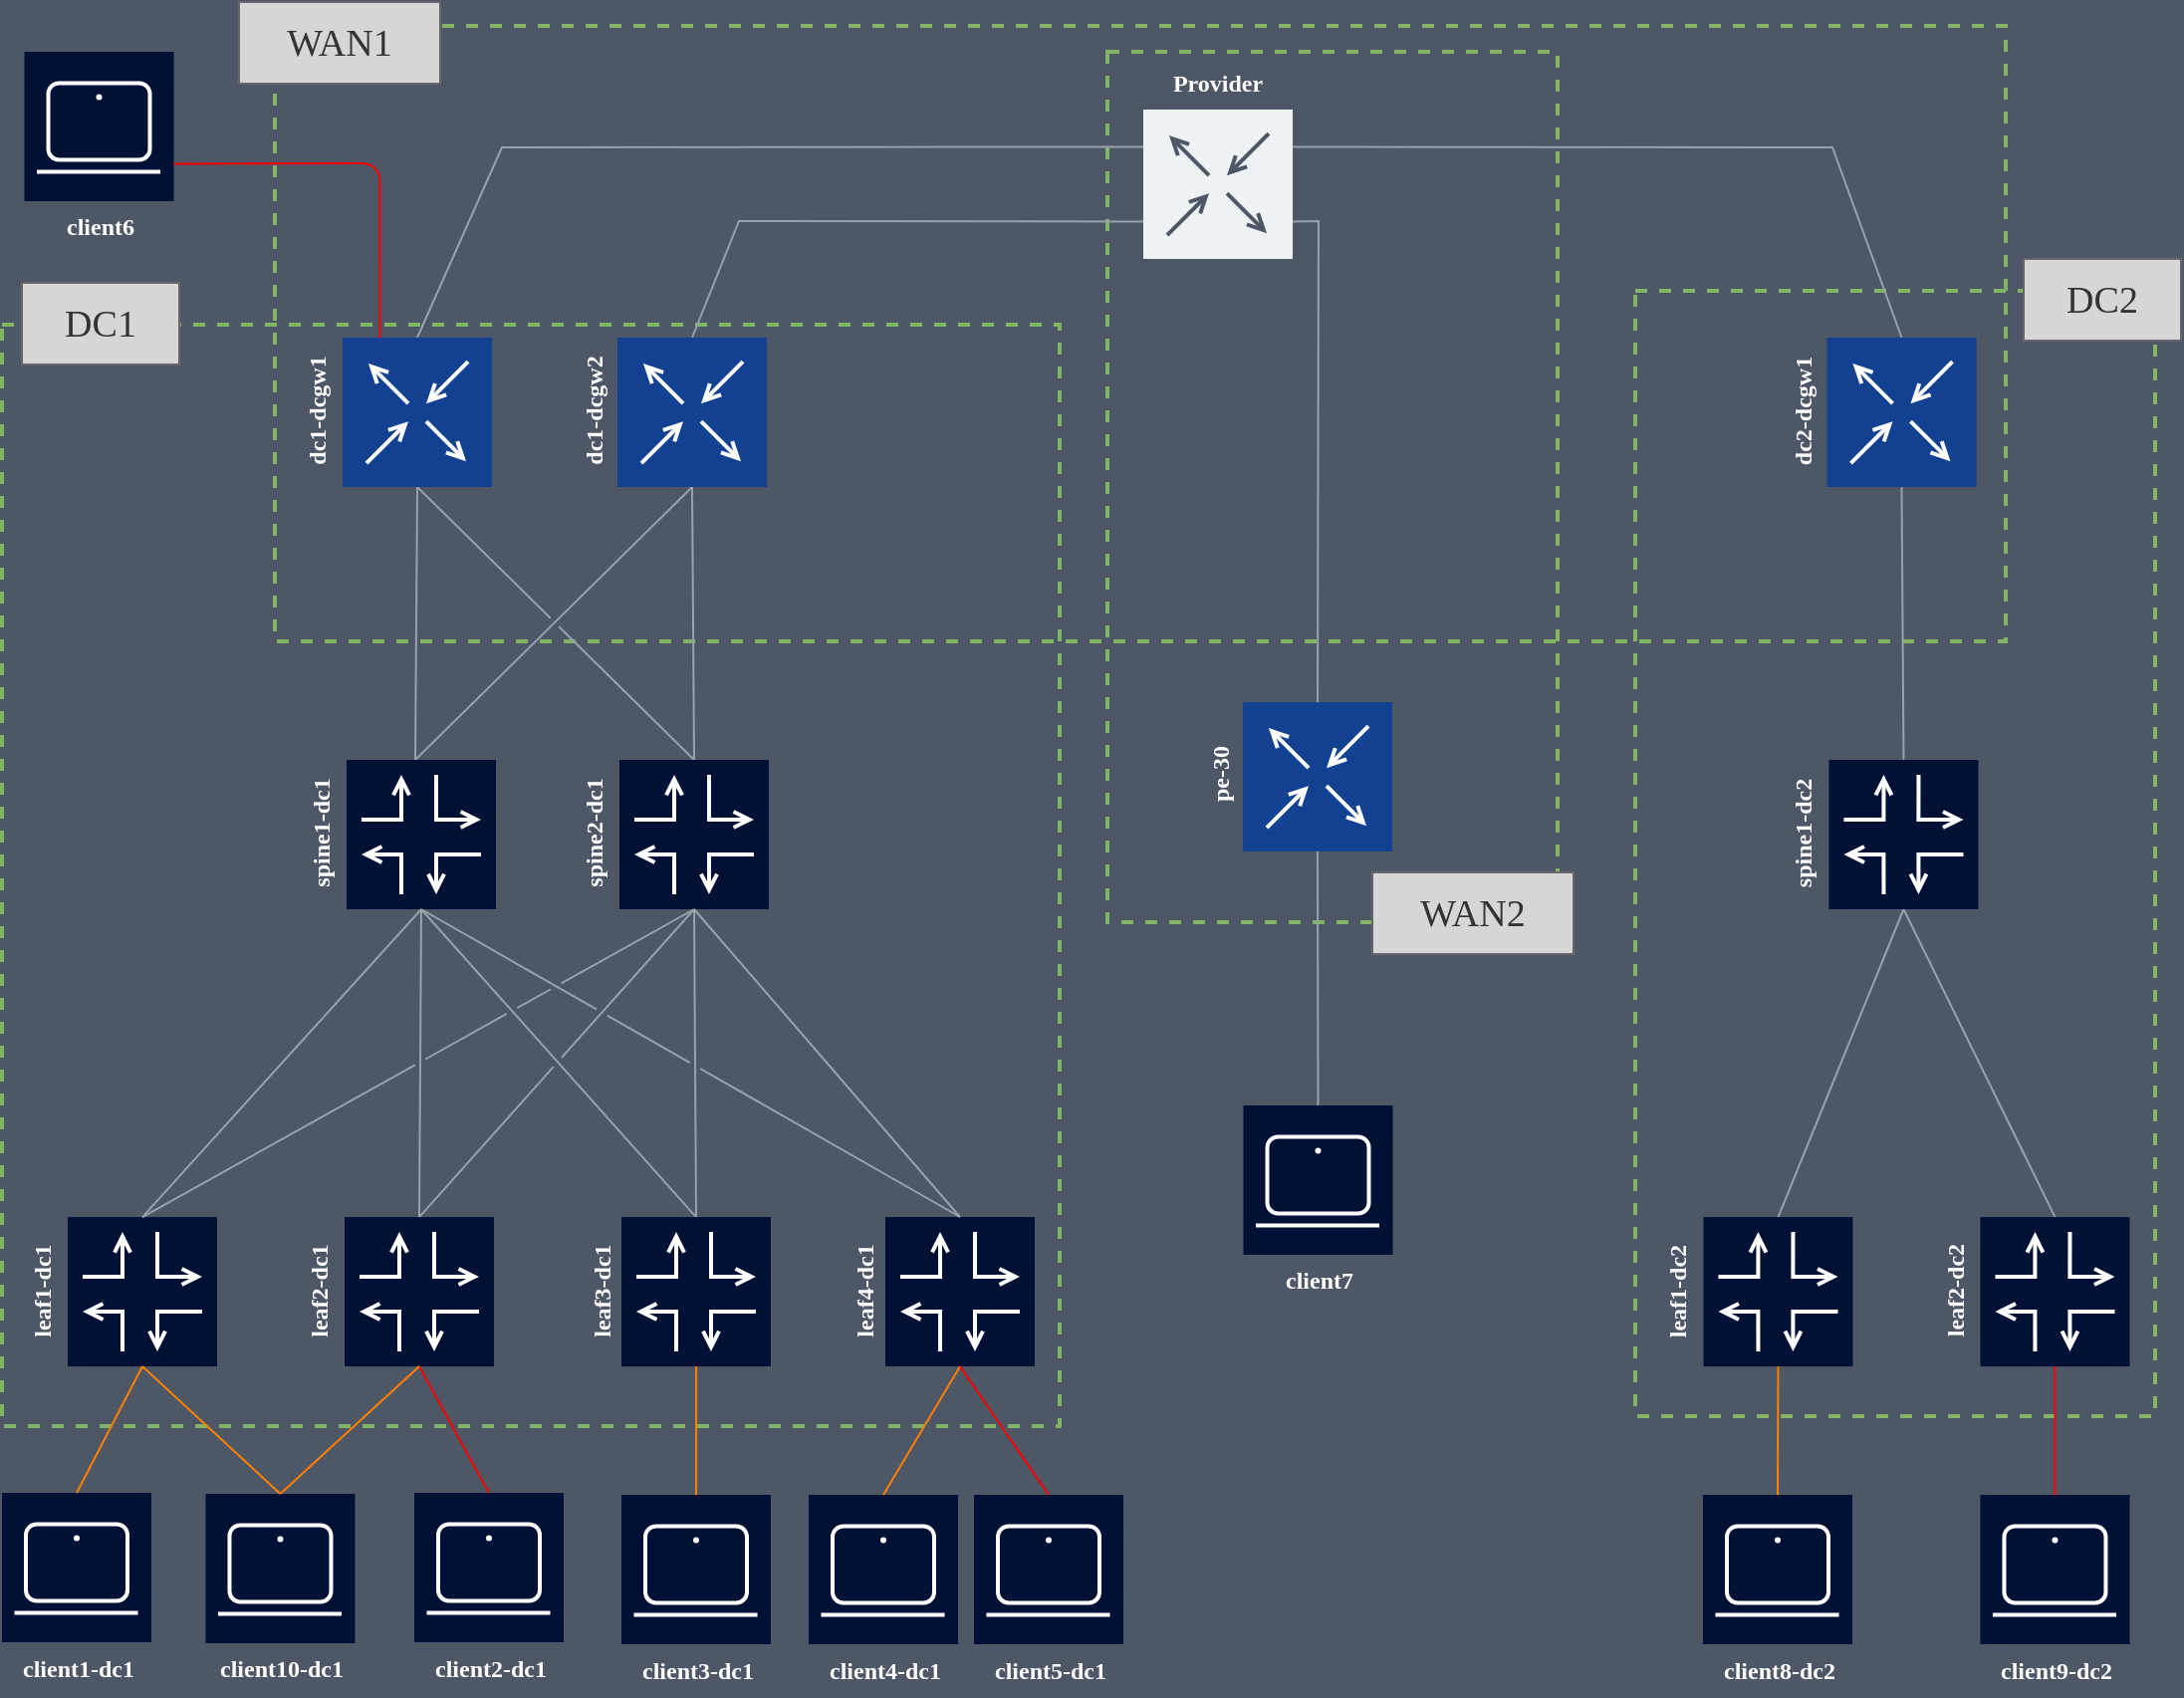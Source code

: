 <mxfile compressed="false" pages="4">
    <diagram id="Network Topology" name="Physical topology">
        <mxGraphModel dx="2559" dy="866" grid="0" gridSize="2" guides="1" tooltips="1" connect="1" arrows="1" fold="1" page="1" pageScale="1" pageWidth="3300" pageHeight="4681" background="#4D5766" math="0" shadow="0">
            <root>
                <mxCell id="0"/>
                <mxCell id="1" parent="0"/>
                <mxCell id="WVs_OT1eYx0916ij7yWF-5" value="" style="whiteSpace=wrap;html=1;fillColor=none;dashed=1;strokeWidth=2;strokeColor=#82b366;gradientColor=none;" parent="1" vertex="1">
                    <mxGeometry x="1179" y="527" width="531" height="553" as="geometry"/>
                </mxCell>
                <mxCell id="WVs_OT1eYx0916ij7yWF-7" value="" style="whiteSpace=wrap;html=1;fillColor=none;dashed=1;strokeWidth=2;strokeColor=#82b366;gradientColor=none;" parent="1" vertex="1">
                    <mxGeometry x="1999" y="510" width="261" height="565" as="geometry"/>
                </mxCell>
                <mxCell id="WVs_OT1eYx0916ij7yWF-6" value="" style="whiteSpace=wrap;html=1;fillColor=none;dashed=1;strokeWidth=2;strokeColor=#82b366;gradientColor=none;" parent="1" vertex="1">
                    <mxGeometry x="1734" y="390" width="226" height="437" as="geometry"/>
                </mxCell>
                <mxCell id="WVs_OT1eYx0916ij7yWF-4" value="" style="whiteSpace=wrap;html=1;fillColor=none;dashed=1;strokeWidth=2;strokeColor=#82b366;gradientColor=none;" parent="1" vertex="1">
                    <mxGeometry x="1316" y="377" width="869" height="309" as="geometry"/>
                </mxCell>
                <object label="" src_label="e1-6" trgt_label="e1-31" source="spine1-dc1" target="leaf4-dc1" id="11e34e62b492b558eb1147c751843e40">
                    <mxCell style="endArrow=none;jumpStyle=gap;exitY=1;exitX=0.5;fontFamily=Google Sans;fontSource=https%3A%2F%2Ffonts.googleapis.com%2Fcss%3Ffamily%3DGoogle%2BSans;entryX=0.5;entryY=0;entryDx=0;entryDy=0;strokeColor=#98A2AE;exitDx=0;exitDy=0;" parent="1" source="XFLzxQZfM_v2sXhXUsD--76" target="XFLzxQZfM_v2sXhXUsD--37" edge="1">
                        <mxGeometry relative="1" as="geometry">
                            <mxPoint x="1386.5" y="820.5" as="sourcePoint"/>
                            <mxPoint x="1639" y="973.5" as="targetPoint"/>
                        </mxGeometry>
                    </mxCell>
                </object>
                <object label="" src_label="e1-3" trgt_label="e1-32" source="spine2-dc1" target="leaf1-dc1" id="be8a9e7dc0bc1c43fab98ff7dd33c904">
                    <mxCell style="endArrow=none;jumpStyle=gap;entryY=0;exitY=1;entryX=0.5;exitX=0.5;fontFamily=Google Sans;fontSource=https%3A%2F%2Ffonts.googleapis.com%2Fcss%3Ffamily%3DGoogle%2BSans;entryDx=0;entryDy=0;strokeColor=#98A2AE;exitDx=0;exitDy=0;" parent="1" source="XFLzxQZfM_v2sXhXUsD--84" target="XFLzxQZfM_v2sXhXUsD--2" edge="1">
                        <mxGeometry relative="1" as="geometry">
                            <mxPoint x="1526.5" y="820.5" as="sourcePoint"/>
                            <mxPoint x="1226.5" y="975.04" as="targetPoint"/>
                        </mxGeometry>
                    </mxCell>
                </object>
                <object label="" src_label="eth1" trgt_label="eth5" source="dcgw1-dc1" target="p1" id="0c637271b958e190790944e216d0e1cd">
                    <mxCell style="endArrow=none;jumpStyle=gap;entryY=0.25;exitY=0;entryX=0;exitX=0.5;exitDx=0;exitDy=0;fontFamily=Google Sans;fontSource=https%3A%2F%2Ffonts.googleapis.com%2Fcss%3Ffamily%3DGoogle%2BSans;entryDx=0;entryDy=0;strokeColor=#98A2AE;rounded=0;curved=0;" parent="1" source="XFLzxQZfM_v2sXhXUsD--105" target="XFLzxQZfM_v2sXhXUsD--138" edge="1">
                        <mxGeometry relative="1" as="geometry">
                            <mxPoint x="1312.5" y="534.32" as="sourcePoint"/>
                            <mxPoint x="1682.5" y="410.5" as="targetPoint"/>
                            <Array as="points">
                                <mxPoint x="1430" y="438"/>
                            </Array>
                        </mxGeometry>
                    </mxCell>
                </object>
                <object label="" src_label="eth1" trgt_label="eth6" source="dcgw2-dc1" target="p1" id="ba817ebb1d00d02cf8c0dcaba1a7e5be">
                    <mxCell style="endArrow=none;jumpStyle=gap;entryY=0.75;exitY=0;entryX=0;exitX=0.5;exitDx=0;exitDy=0;fontFamily=Google Sans;fontSource=https%3A%2F%2Ffonts.googleapis.com%2Fcss%3Ffamily%3DGoogle%2BSans;entryDx=0;entryDy=0;strokeColor=#98A2AE;rounded=0;curved=0;" parent="1" source="XFLzxQZfM_v2sXhXUsD--118" target="XFLzxQZfM_v2sXhXUsD--138" edge="1">
                        <mxGeometry relative="1" as="geometry">
                            <mxPoint x="1452.5" y="534.32" as="sourcePoint"/>
                            <mxPoint x="1682.5" y="410.5" as="targetPoint"/>
                            <Array as="points">
                                <mxPoint x="1549" y="475"/>
                            </Array>
                        </mxGeometry>
                    </mxCell>
                </object>
                <object label="" src_label="e1-31" trgt_label="eth3" source="spine1-dc1" target="dcgw1-dc1" id="8b5859603a6925d2c849d9743de38a1e">
                    <mxCell style="endArrow=none;jumpStyle=gap;entryY=1;exitY=0;entryX=0.5;exitX=0.5;entryDx=0;entryDy=0;exitDx=0;exitDy=0;fontFamily=Google Sans;fontSource=https%3A%2F%2Ffonts.googleapis.com%2Fcss%3Ffamily%3DGoogle%2BSans;strokeColor=#98A2AE;" parent="1" target="XFLzxQZfM_v2sXhXUsD--105" edge="1">
                        <mxGeometry relative="1" as="geometry">
                            <mxPoint x="1386.5" y="745.5" as="sourcePoint"/>
                            <mxPoint x="1386.5" y="609.32" as="targetPoint"/>
                        </mxGeometry>
                    </mxCell>
                </object>
                <object label="" src_label="e1-32" trgt_label="eth3" source="spine1-dc1" target="dcgw2-dc1" id="ae8b20479fd1f1029cdc591704fd1946">
                    <mxCell style="endArrow=none;jumpStyle=gap;entryY=1;exitY=0;entryX=0.5;exitX=0.5;entryDx=0;entryDy=0;exitDx=0;exitDy=0;fontFamily=Google Sans;fontSource=https%3A%2F%2Ffonts.googleapis.com%2Fcss%3Ffamily%3DGoogle%2BSans;strokeColor=#98A2AE;" parent="1" target="XFLzxQZfM_v2sXhXUsD--118" edge="1">
                        <mxGeometry relative="1" as="geometry">
                            <mxPoint x="1386.5" y="745.5" as="sourcePoint"/>
                            <mxPoint x="1526.5" y="609.32" as="targetPoint"/>
                        </mxGeometry>
                    </mxCell>
                </object>
                <object label="" src_label="e1-31" trgt_label="eth2" source="spine2-dc1" target="dcgw1-dc1" id="463040eab10b4bd470083bbec6d00ecb">
                    <mxCell style="endArrow=none;jumpStyle=gap;entryY=1;exitY=0;entryX=0.5;exitX=0.5;entryDx=0;entryDy=0;exitDx=0;exitDy=0;fontFamily=Google Sans;fontSource=https%3A%2F%2Ffonts.googleapis.com%2Fcss%3Ffamily%3DGoogle%2BSans;strokeColor=#98A2AE;" parent="1" target="XFLzxQZfM_v2sXhXUsD--105" edge="1">
                        <mxGeometry relative="1" as="geometry">
                            <mxPoint x="1526.5" y="745.5" as="sourcePoint"/>
                            <mxPoint x="1386.5" y="609.32" as="targetPoint"/>
                        </mxGeometry>
                    </mxCell>
                </object>
                <object label="" src_label="e1-32" trgt_label="eth2" source="spine2-dc1" target="dcgw2-dc1" id="3e7dd368fed04e2676a872ebfd4182c9">
                    <mxCell style="endArrow=none;jumpStyle=gap;entryY=1;exitY=0;entryX=0.5;exitX=0.5;entryDx=0;entryDy=0;exitDx=0;exitDy=0;fontFamily=Google Sans;fontSource=https%3A%2F%2Ffonts.googleapis.com%2Fcss%3Ffamily%3DGoogle%2BSans;strokeColor=#98A2AE;" parent="1" target="XFLzxQZfM_v2sXhXUsD--118" edge="1">
                        <mxGeometry relative="1" as="geometry">
                            <mxPoint x="1526.5" y="745.5" as="sourcePoint"/>
                            <mxPoint x="1526.5" y="609.32" as="targetPoint"/>
                        </mxGeometry>
                    </mxCell>
                </object>
                <object label="" src_label="e1-3" trgt_label="e1-31" source="spine1-dc1" target="leaf1-dc1" id="c7b0d9f3b5555ca65e23e2e205f105c9">
                    <mxCell style="endArrow=none;jumpStyle=gap;entryY=0;exitY=1;entryX=0.5;exitX=0.5;fontFamily=Google Sans;fontSource=https%3A%2F%2Ffonts.googleapis.com%2Fcss%3Ffamily%3DGoogle%2BSans;entryDx=0;entryDy=0;strokeColor=#98A2AE;exitDx=0;exitDy=0;" parent="1" source="XFLzxQZfM_v2sXhXUsD--76" target="XFLzxQZfM_v2sXhXUsD--2" edge="1">
                        <mxGeometry relative="1" as="geometry">
                            <mxPoint x="1388.5" y="852.5" as="sourcePoint"/>
                            <mxPoint x="1226.5" y="975.04" as="targetPoint"/>
                        </mxGeometry>
                    </mxCell>
                </object>
                <object label="" src_label="e1-6" trgt_label="e1-32" source="spine2-dc1" target="leaf4-dc1" id="620fc4d52e0297e8f771b124b08fa147">
                    <mxCell style="endArrow=none;jumpStyle=gap;entryY=0;exitY=1;entryX=0.5;exitX=0.5;fontFamily=Google Sans;fontSource=https%3A%2F%2Ffonts.googleapis.com%2Fcss%3Ffamily%3DGoogle%2BSans;entryDx=0;entryDy=0;strokeColor=#98A2AE;exitDx=0;exitDy=0;" parent="1" source="XFLzxQZfM_v2sXhXUsD--84" target="XFLzxQZfM_v2sXhXUsD--37" edge="1">
                        <mxGeometry relative="1" as="geometry">
                            <mxPoint x="1526.5" y="820.5" as="sourcePoint"/>
                            <mxPoint x="1656.5" y="975.04" as="targetPoint"/>
                        </mxGeometry>
                    </mxCell>
                </object>
                <object label="" src_label="eth1" trgt_label="e1-1" source="client1-dc1" target="leaf1-dc1" id="b430e8e39376845e516a7affae09f064">
                    <mxCell style="endArrow=none;jumpStyle=gap;entryY=1;exitY=0;entryX=0.5;exitX=0.5;exitDx=0;exitDy=0;entryDx=0;entryDy=0;fontFamily=Google Sans;fontSource=https%3A%2F%2Ffonts.googleapis.com%2Fcss%3Ffamily%3DGoogle%2BSans;strokeColor=#FF0000;" parent="1" source="XFLzxQZfM_v2sXhXUsD--10" target="XFLzxQZfM_v2sXhXUsD--2" edge="1">
                        <mxGeometry relative="1" as="geometry">
                            <mxPoint x="1388.5" y="1057.5" as="sourcePoint"/>
                            <mxPoint x="1388.5" y="1050.04" as="targetPoint"/>
                        </mxGeometry>
                    </mxCell>
                </object>
                <object label="" src_label="eth1" trgt_label="e1-1" source="client1-dc1" target="leaf1-dc1" id="XFLzxQZfM_v2sXhXUsD--47">
                    <mxCell style="endArrow=none;jumpStyle=gap;entryY=1;exitY=0;entryX=0.5;exitX=0.5;exitDx=0;exitDy=0;entryDx=0;entryDy=0;fontFamily=Google Sans;fontSource=https%3A%2F%2Ffonts.googleapis.com%2Fcss%3Ffamily%3DGoogle%2BSans;strokeColor=#FF8000;" parent="1" source="XFLzxQZfM_v2sXhXUsD--43" target="XFLzxQZfM_v2sXhXUsD--37" edge="1">
                        <mxGeometry relative="1" as="geometry">
                            <mxPoint x="1527.5" y="1057.5" as="sourcePoint"/>
                            <mxPoint x="1528" y="1050.5" as="targetPoint"/>
                        </mxGeometry>
                    </mxCell>
                </object>
                <mxCell id="XFLzxQZfM_v2sXhXUsD--55" value="" style="group;fontStyle=1" parent="1" vertex="1" connectable="0">
                    <mxGeometry x="1325" y="975.04" width="101" height="75" as="geometry"/>
                </mxCell>
                <mxCell id="XFLzxQZfM_v2sXhXUsD--8" value="" style="group;aspect=fixed;fontStyle=1" parent="XFLzxQZfM_v2sXhXUsD--55" vertex="1" connectable="0">
                    <mxGeometry x="26" width="75" height="75" as="geometry"/>
                </mxCell>
                <mxCell id="XFLzxQZfM_v2sXhXUsD--2" value="" style="whiteSpace=wrap;html=1;aspect=fixed;fillColor=#001135;strokeColor=none;connectable=1;allowArrows=1;fontStyle=1" parent="XFLzxQZfM_v2sXhXUsD--8" vertex="1">
                    <mxGeometry width="75" height="75" as="geometry"/>
                </mxCell>
                <mxCell id="XFLzxQZfM_v2sXhXUsD--3" value="" style="endArrow=open;html=1;edgeStyle=orthogonalEdgeStyle;rounded=0;endFill=0;startSize=6;endSize=6;strokeColor=#FFFFFF;strokeWidth=2;fontStyle=1" parent="XFLzxQZfM_v2sXhXUsD--8" edge="1">
                    <mxGeometry width="50" height="50" relative="1" as="geometry">
                        <mxPoint x="7.5" y="30" as="sourcePoint"/>
                        <mxPoint x="27.5" y="7.5" as="targetPoint"/>
                        <Array as="points">
                            <mxPoint x="27.5" y="30"/>
                        </Array>
                    </mxGeometry>
                </mxCell>
                <mxCell id="XFLzxQZfM_v2sXhXUsD--4" value="" style="endArrow=open;html=1;edgeStyle=orthogonalEdgeStyle;rounded=0;endFill=0;startSize=6;endSize=6;strokeColor=#FFFFFF;strokeWidth=2;fontStyle=1" parent="XFLzxQZfM_v2sXhXUsD--8" edge="1">
                    <mxGeometry width="50" height="50" relative="1" as="geometry">
                        <mxPoint x="27.5" y="67.5" as="sourcePoint"/>
                        <mxPoint x="7.5" y="47.5" as="targetPoint"/>
                        <Array as="points">
                            <mxPoint x="27.5" y="47.5"/>
                        </Array>
                    </mxGeometry>
                </mxCell>
                <mxCell id="XFLzxQZfM_v2sXhXUsD--5" value="" style="endArrow=open;html=1;edgeStyle=orthogonalEdgeStyle;rounded=0;endFill=0;startSize=6;endSize=6;strokeColor=#FFFFFF;strokeWidth=2;fontStyle=1" parent="XFLzxQZfM_v2sXhXUsD--8" edge="1">
                    <mxGeometry width="50" height="50" relative="1" as="geometry">
                        <mxPoint x="45.0" y="7.5" as="sourcePoint"/>
                        <mxPoint x="67.5" y="30" as="targetPoint"/>
                        <Array as="points">
                            <mxPoint x="45.0" y="30"/>
                        </Array>
                    </mxGeometry>
                </mxCell>
                <mxCell id="XFLzxQZfM_v2sXhXUsD--6" value="" style="endArrow=open;html=1;edgeStyle=orthogonalEdgeStyle;rounded=0;endFill=0;startSize=6;endSize=6;strokeColor=#FFFFFF;strokeWidth=2;fontStyle=1" parent="XFLzxQZfM_v2sXhXUsD--8" edge="1">
                    <mxGeometry width="50" height="50" relative="1" as="geometry">
                        <mxPoint x="67.5" y="47.5" as="sourcePoint"/>
                        <mxPoint x="45.0" y="67.5" as="targetPoint"/>
                        <Array as="points">
                            <mxPoint x="45.0" y="47.5"/>
                        </Array>
                    </mxGeometry>
                </mxCell>
                <mxCell id="XFLzxQZfM_v2sXhXUsD--54" value="leaf2-dc1" style="text;html=1;align=center;verticalAlign=middle;resizable=0;points=[];autosize=1;strokeColor=none;fillColor=none;fontFamily=Google Sans;fontSource=https%3A%2F%2Ffonts.googleapis.com%2Fcss%3Ffamily%3DGoogle%2BSans;fontColor=#FFFFFF;rotation=-90;fontStyle=1" parent="XFLzxQZfM_v2sXhXUsD--55" vertex="1">
                    <mxGeometry x="-21" y="24.5" width="68" height="26" as="geometry"/>
                </mxCell>
                <mxCell id="XFLzxQZfM_v2sXhXUsD--61" value="" style="group;fontStyle=1" parent="1" vertex="1" connectable="0">
                    <mxGeometry x="1466.5" y="975.04" width="100.5" height="75" as="geometry"/>
                </mxCell>
                <mxCell id="XFLzxQZfM_v2sXhXUsD--36" value="" style="group;aspect=fixed;fontStyle=1" parent="XFLzxQZfM_v2sXhXUsD--61" vertex="1" connectable="0">
                    <mxGeometry x="23.5" width="75" height="75" as="geometry"/>
                </mxCell>
                <mxCell id="XFLzxQZfM_v2sXhXUsD--37" value="" style="whiteSpace=wrap;html=1;aspect=fixed;fillColor=#001135;strokeColor=none;connectable=1;allowArrows=1;fontStyle=1" parent="XFLzxQZfM_v2sXhXUsD--36" vertex="1">
                    <mxGeometry width="75" height="75" as="geometry"/>
                </mxCell>
                <mxCell id="XFLzxQZfM_v2sXhXUsD--38" value="" style="endArrow=open;html=1;edgeStyle=orthogonalEdgeStyle;rounded=0;endFill=0;startSize=6;endSize=6;strokeColor=#FFFFFF;strokeWidth=2;fontStyle=1" parent="XFLzxQZfM_v2sXhXUsD--36" edge="1">
                    <mxGeometry width="50" height="50" relative="1" as="geometry">
                        <mxPoint x="7.5" y="30" as="sourcePoint"/>
                        <mxPoint x="27.5" y="7.5" as="targetPoint"/>
                        <Array as="points">
                            <mxPoint x="27.5" y="30"/>
                        </Array>
                    </mxGeometry>
                </mxCell>
                <mxCell id="XFLzxQZfM_v2sXhXUsD--39" value="" style="endArrow=open;html=1;edgeStyle=orthogonalEdgeStyle;rounded=0;endFill=0;startSize=6;endSize=6;strokeColor=#FFFFFF;strokeWidth=2;fontStyle=1" parent="XFLzxQZfM_v2sXhXUsD--36" edge="1">
                    <mxGeometry width="50" height="50" relative="1" as="geometry">
                        <mxPoint x="27.5" y="67.5" as="sourcePoint"/>
                        <mxPoint x="7.5" y="47.5" as="targetPoint"/>
                        <Array as="points">
                            <mxPoint x="27.5" y="47.5"/>
                        </Array>
                    </mxGeometry>
                </mxCell>
                <mxCell id="XFLzxQZfM_v2sXhXUsD--40" value="" style="endArrow=open;html=1;edgeStyle=orthogonalEdgeStyle;rounded=0;endFill=0;startSize=6;endSize=6;strokeColor=#FFFFFF;strokeWidth=2;fontStyle=1" parent="XFLzxQZfM_v2sXhXUsD--36" edge="1">
                    <mxGeometry width="50" height="50" relative="1" as="geometry">
                        <mxPoint x="45.0" y="7.5" as="sourcePoint"/>
                        <mxPoint x="67.5" y="30" as="targetPoint"/>
                        <Array as="points">
                            <mxPoint x="45.0" y="30"/>
                        </Array>
                    </mxGeometry>
                </mxCell>
                <mxCell id="XFLzxQZfM_v2sXhXUsD--41" value="" style="endArrow=open;html=1;edgeStyle=orthogonalEdgeStyle;rounded=0;endFill=0;startSize=6;endSize=6;strokeColor=#FFFFFF;strokeWidth=2;fontStyle=1" parent="XFLzxQZfM_v2sXhXUsD--36" edge="1">
                    <mxGeometry width="50" height="50" relative="1" as="geometry">
                        <mxPoint x="67.5" y="47.5" as="sourcePoint"/>
                        <mxPoint x="45.0" y="67.5" as="targetPoint"/>
                        <Array as="points">
                            <mxPoint x="45.0" y="47.5"/>
                        </Array>
                    </mxGeometry>
                </mxCell>
                <mxCell id="XFLzxQZfM_v2sXhXUsD--60" value="leaf3-dc1" style="text;html=1;align=center;verticalAlign=middle;resizable=0;points=[];autosize=1;strokeColor=none;fillColor=none;fontFamily=Google Sans;fontSource=https%3A%2F%2Ffonts.googleapis.com%2Fcss%3Ffamily%3DGoogle%2BSans;fontColor=#FFFFFF;rotation=-90;fontStyle=1" parent="XFLzxQZfM_v2sXhXUsD--61" vertex="1">
                    <mxGeometry x="-20.5" y="24.5" width="68" height="26" as="geometry"/>
                </mxCell>
                <mxCell id="XFLzxQZfM_v2sXhXUsD--62" value="" style="group" parent="1" vertex="1" connectable="0">
                    <mxGeometry x="1385.755" y="1113.5" width="76.245" height="101" as="geometry"/>
                </mxCell>
                <mxCell id="XFLzxQZfM_v2sXhXUsD--9" value="" style="group;aspect=fixed;" parent="XFLzxQZfM_v2sXhXUsD--62" vertex="1" connectable="0">
                    <mxGeometry width="75.49" height="75" as="geometry"/>
                </mxCell>
                <mxCell id="XFLzxQZfM_v2sXhXUsD--10" value="" style="whiteSpace=wrap;html=1;aspect=fixed;fillColor=#001135;strokeColor=none;connectable=1;allowArrows=1;" parent="XFLzxQZfM_v2sXhXUsD--9" vertex="1">
                    <mxGeometry x="0.245" width="75" height="75" as="geometry"/>
                </mxCell>
                <mxCell id="XFLzxQZfM_v2sXhXUsD--17" value="" style="endArrow=none;html=1;rounded=0;entryX=0.907;entryY=0.793;entryDx=0;entryDy=0;entryPerimeter=0;exitX=0.08;exitY=0.793;exitDx=0;exitDy=0;exitPerimeter=0;strokeColor=#FFFFFF;strokeWidth=2;" parent="XFLzxQZfM_v2sXhXUsD--9" edge="1">
                    <mxGeometry width="50" height="50" relative="1" as="geometry">
                        <mxPoint x="6.49" y="60.235" as="sourcePoint"/>
                        <mxPoint x="68.515" y="60.235" as="targetPoint"/>
                    </mxGeometry>
                </mxCell>
                <mxCell id="XFLzxQZfM_v2sXhXUsD--15" value="" style="rounded=1;whiteSpace=wrap;html=1;arcSize=14;fillColor=none;strokeColor=#FFFFFF;strokeWidth=2;" parent="XFLzxQZfM_v2sXhXUsD--9" vertex="1">
                    <mxGeometry x="12.245" y="15.76" width="51" height="38.46" as="geometry"/>
                </mxCell>
                <mxCell id="XFLzxQZfM_v2sXhXUsD--16" value="" style="ellipse;whiteSpace=wrap;html=1;aspect=fixed;strokeColor=none;" parent="XFLzxQZfM_v2sXhXUsD--9" vertex="1">
                    <mxGeometry x="36.245" y="21.22" width="3" height="3" as="geometry"/>
                </mxCell>
                <mxCell id="XFLzxQZfM_v2sXhXUsD--52" value="client2-dc1" style="text;html=1;align=center;verticalAlign=middle;resizable=0;points=[];autosize=1;strokeColor=none;fillColor=none;fontFamily=Google Sans;fontSource=https%3A%2F%2Ffonts.googleapis.com%2Fcss%3Ffamily%3DGoogle%2BSans;fontColor=#FFFFFF;fontStyle=1" parent="XFLzxQZfM_v2sXhXUsD--62" vertex="1">
                    <mxGeometry x="-0.755" y="75" width="77" height="26" as="geometry"/>
                </mxCell>
                <mxCell id="XFLzxQZfM_v2sXhXUsD--63" value="" style="group" parent="1" vertex="1" connectable="0">
                    <mxGeometry x="1489" y="1114.5" width="78" height="101" as="geometry"/>
                </mxCell>
                <mxCell id="XFLzxQZfM_v2sXhXUsD--42" value="" style="group;aspect=fixed;" parent="XFLzxQZfM_v2sXhXUsD--63" vertex="1" connectable="0">
                    <mxGeometry x="0.755" width="75.49" height="75" as="geometry"/>
                </mxCell>
                <mxCell id="XFLzxQZfM_v2sXhXUsD--43" value="" style="whiteSpace=wrap;html=1;aspect=fixed;fillColor=#001135;strokeColor=none;connectable=1;allowArrows=1;" parent="XFLzxQZfM_v2sXhXUsD--42" vertex="1">
                    <mxGeometry x="0.245" width="75" height="75" as="geometry"/>
                </mxCell>
                <mxCell id="XFLzxQZfM_v2sXhXUsD--44" value="" style="endArrow=none;html=1;rounded=0;entryX=0.907;entryY=0.793;entryDx=0;entryDy=0;entryPerimeter=0;exitX=0.08;exitY=0.793;exitDx=0;exitDy=0;exitPerimeter=0;strokeColor=#FFFFFF;strokeWidth=2;" parent="XFLzxQZfM_v2sXhXUsD--42" edge="1">
                    <mxGeometry width="50" height="50" relative="1" as="geometry">
                        <mxPoint x="6.49" y="60.235" as="sourcePoint"/>
                        <mxPoint x="68.515" y="60.235" as="targetPoint"/>
                    </mxGeometry>
                </mxCell>
                <mxCell id="XFLzxQZfM_v2sXhXUsD--45" value="" style="rounded=1;whiteSpace=wrap;html=1;arcSize=14;fillColor=none;strokeColor=#FFFFFF;strokeWidth=2;" parent="XFLzxQZfM_v2sXhXUsD--42" vertex="1">
                    <mxGeometry x="12.245" y="15.76" width="51" height="38.46" as="geometry"/>
                </mxCell>
                <mxCell id="XFLzxQZfM_v2sXhXUsD--46" value="" style="ellipse;whiteSpace=wrap;html=1;aspect=fixed;strokeColor=none;" parent="XFLzxQZfM_v2sXhXUsD--42" vertex="1">
                    <mxGeometry x="36.245" y="21.22" width="3" height="3" as="geometry"/>
                </mxCell>
                <mxCell id="XFLzxQZfM_v2sXhXUsD--53" value="client3-dc1" style="text;html=1;align=center;verticalAlign=middle;resizable=0;points=[];autosize=1;strokeColor=none;fillColor=none;fontFamily=Google Sans;fontSource=https%3A%2F%2Ffonts.googleapis.com%2Fcss%3Ffamily%3DGoogle%2BSans;fontColor=#FFFFFF;fontStyle=1" parent="XFLzxQZfM_v2sXhXUsD--63" vertex="1">
                    <mxGeometry y="75" width="78" height="26" as="geometry"/>
                </mxCell>
                <mxCell id="XFLzxQZfM_v2sXhXUsD--74" value="" style="group;fontStyle=1" parent="1" vertex="1" connectable="0">
                    <mxGeometry x="1326" y="745.5" width="101" height="75" as="geometry"/>
                </mxCell>
                <mxCell id="XFLzxQZfM_v2sXhXUsD--75" value="" style="group;aspect=fixed;fontStyle=1" parent="XFLzxQZfM_v2sXhXUsD--74" vertex="1" connectable="0">
                    <mxGeometry x="26" width="75" height="75" as="geometry"/>
                </mxCell>
                <mxCell id="XFLzxQZfM_v2sXhXUsD--76" value="" style="whiteSpace=wrap;html=1;aspect=fixed;fillColor=#001135;strokeColor=none;connectable=1;allowArrows=1;fontStyle=1" parent="XFLzxQZfM_v2sXhXUsD--75" vertex="1">
                    <mxGeometry width="75" height="75" as="geometry"/>
                </mxCell>
                <mxCell id="XFLzxQZfM_v2sXhXUsD--77" value="" style="endArrow=open;html=1;edgeStyle=orthogonalEdgeStyle;rounded=0;endFill=0;startSize=6;endSize=6;strokeColor=#FFFFFF;strokeWidth=2;fontStyle=1" parent="XFLzxQZfM_v2sXhXUsD--75" edge="1">
                    <mxGeometry width="50" height="50" relative="1" as="geometry">
                        <mxPoint x="7.5" y="30" as="sourcePoint"/>
                        <mxPoint x="27.5" y="7.5" as="targetPoint"/>
                        <Array as="points">
                            <mxPoint x="27.5" y="30"/>
                        </Array>
                    </mxGeometry>
                </mxCell>
                <mxCell id="XFLzxQZfM_v2sXhXUsD--78" value="" style="endArrow=open;html=1;edgeStyle=orthogonalEdgeStyle;rounded=0;endFill=0;startSize=6;endSize=6;strokeColor=#FFFFFF;strokeWidth=2;fontStyle=1" parent="XFLzxQZfM_v2sXhXUsD--75" edge="1">
                    <mxGeometry width="50" height="50" relative="1" as="geometry">
                        <mxPoint x="27.5" y="67.5" as="sourcePoint"/>
                        <mxPoint x="7.5" y="47.5" as="targetPoint"/>
                        <Array as="points">
                            <mxPoint x="27.5" y="47.5"/>
                        </Array>
                    </mxGeometry>
                </mxCell>
                <mxCell id="XFLzxQZfM_v2sXhXUsD--79" value="" style="endArrow=open;html=1;edgeStyle=orthogonalEdgeStyle;rounded=0;endFill=0;startSize=6;endSize=6;strokeColor=#FFFFFF;strokeWidth=2;fontStyle=1" parent="XFLzxQZfM_v2sXhXUsD--75" edge="1">
                    <mxGeometry width="50" height="50" relative="1" as="geometry">
                        <mxPoint x="45.0" y="7.5" as="sourcePoint"/>
                        <mxPoint x="67.5" y="30" as="targetPoint"/>
                        <Array as="points">
                            <mxPoint x="45.0" y="30"/>
                        </Array>
                    </mxGeometry>
                </mxCell>
                <mxCell id="XFLzxQZfM_v2sXhXUsD--80" value="" style="endArrow=open;html=1;edgeStyle=orthogonalEdgeStyle;rounded=0;endFill=0;startSize=6;endSize=6;strokeColor=#FFFFFF;strokeWidth=2;fontStyle=1" parent="XFLzxQZfM_v2sXhXUsD--75" edge="1">
                    <mxGeometry width="50" height="50" relative="1" as="geometry">
                        <mxPoint x="67.5" y="47.5" as="sourcePoint"/>
                        <mxPoint x="45.0" y="67.5" as="targetPoint"/>
                        <Array as="points">
                            <mxPoint x="45.0" y="47.5"/>
                        </Array>
                    </mxGeometry>
                </mxCell>
                <mxCell id="XFLzxQZfM_v2sXhXUsD--81" value="spine1-dc1" style="text;html=1;align=center;verticalAlign=middle;resizable=0;points=[];autosize=1;strokeColor=none;fillColor=none;fontFamily=Google Sans;fontSource=https%3A%2F%2Ffonts.googleapis.com%2Fcss%3Ffamily%3DGoogle%2BSans;fontColor=#FFFFFF;rotation=-90;fontStyle=1" parent="XFLzxQZfM_v2sXhXUsD--74" vertex="1">
                    <mxGeometry x="-24" y="24.5" width="75" height="26" as="geometry"/>
                </mxCell>
                <mxCell id="XFLzxQZfM_v2sXhXUsD--82" value="" style="group;fontStyle=1" parent="1" vertex="1" connectable="0">
                    <mxGeometry x="1463" y="745.5" width="101" height="75" as="geometry"/>
                </mxCell>
                <mxCell id="XFLzxQZfM_v2sXhXUsD--83" value="" style="group;aspect=fixed;fontStyle=1" parent="XFLzxQZfM_v2sXhXUsD--82" vertex="1" connectable="0">
                    <mxGeometry x="26" width="75" height="75" as="geometry"/>
                </mxCell>
                <mxCell id="XFLzxQZfM_v2sXhXUsD--84" value="" style="whiteSpace=wrap;html=1;aspect=fixed;fillColor=#001135;strokeColor=none;connectable=1;allowArrows=1;fontStyle=1" parent="XFLzxQZfM_v2sXhXUsD--83" vertex="1">
                    <mxGeometry width="75" height="75" as="geometry"/>
                </mxCell>
                <mxCell id="XFLzxQZfM_v2sXhXUsD--85" value="" style="endArrow=open;html=1;edgeStyle=orthogonalEdgeStyle;rounded=0;endFill=0;startSize=6;endSize=6;strokeColor=#FFFFFF;strokeWidth=2;fontStyle=1" parent="XFLzxQZfM_v2sXhXUsD--83" edge="1">
                    <mxGeometry width="50" height="50" relative="1" as="geometry">
                        <mxPoint x="7.5" y="30" as="sourcePoint"/>
                        <mxPoint x="27.5" y="7.5" as="targetPoint"/>
                        <Array as="points">
                            <mxPoint x="27.5" y="30"/>
                        </Array>
                    </mxGeometry>
                </mxCell>
                <mxCell id="XFLzxQZfM_v2sXhXUsD--86" value="" style="endArrow=open;html=1;edgeStyle=orthogonalEdgeStyle;rounded=0;endFill=0;startSize=6;endSize=6;strokeColor=#FFFFFF;strokeWidth=2;fontStyle=1" parent="XFLzxQZfM_v2sXhXUsD--83" edge="1">
                    <mxGeometry width="50" height="50" relative="1" as="geometry">
                        <mxPoint x="27.5" y="67.5" as="sourcePoint"/>
                        <mxPoint x="7.5" y="47.5" as="targetPoint"/>
                        <Array as="points">
                            <mxPoint x="27.5" y="47.5"/>
                        </Array>
                    </mxGeometry>
                </mxCell>
                <mxCell id="XFLzxQZfM_v2sXhXUsD--87" value="" style="endArrow=open;html=1;edgeStyle=orthogonalEdgeStyle;rounded=0;endFill=0;startSize=6;endSize=6;strokeColor=#FFFFFF;strokeWidth=2;fontStyle=1" parent="XFLzxQZfM_v2sXhXUsD--83" edge="1">
                    <mxGeometry width="50" height="50" relative="1" as="geometry">
                        <mxPoint x="45.0" y="7.5" as="sourcePoint"/>
                        <mxPoint x="67.5" y="30" as="targetPoint"/>
                        <Array as="points">
                            <mxPoint x="45.0" y="30"/>
                        </Array>
                    </mxGeometry>
                </mxCell>
                <mxCell id="XFLzxQZfM_v2sXhXUsD--88" value="" style="endArrow=open;html=1;edgeStyle=orthogonalEdgeStyle;rounded=0;endFill=0;startSize=6;endSize=6;strokeColor=#FFFFFF;strokeWidth=2;fontStyle=1" parent="XFLzxQZfM_v2sXhXUsD--83" edge="1">
                    <mxGeometry width="50" height="50" relative="1" as="geometry">
                        <mxPoint x="67.5" y="47.5" as="sourcePoint"/>
                        <mxPoint x="45.0" y="67.5" as="targetPoint"/>
                        <Array as="points">
                            <mxPoint x="45.0" y="47.5"/>
                        </Array>
                    </mxGeometry>
                </mxCell>
                <mxCell id="XFLzxQZfM_v2sXhXUsD--89" value="spine2-dc1" style="text;html=1;align=center;verticalAlign=middle;resizable=0;points=[];autosize=1;strokeColor=none;fillColor=none;fontFamily=Google Sans;fontSource=https%3A%2F%2Ffonts.googleapis.com%2Fcss%3Ffamily%3DGoogle%2BSans;fontColor=#FFFFFF;rotation=-90;fontStyle=1" parent="XFLzxQZfM_v2sXhXUsD--82" vertex="1">
                    <mxGeometry x="-25" y="24.5" width="77" height="26" as="geometry"/>
                </mxCell>
                <mxCell id="XFLzxQZfM_v2sXhXUsD--126" value="" style="group;fontStyle=1" parent="1" vertex="1" connectable="0">
                    <mxGeometry x="1462" y="532" width="101" height="78" as="geometry"/>
                </mxCell>
                <mxCell id="XFLzxQZfM_v2sXhXUsD--117" value="" style="group;fontStyle=1" parent="XFLzxQZfM_v2sXhXUsD--126" vertex="1" connectable="0">
                    <mxGeometry x="26" y="1.5" width="75" height="75.0" as="geometry"/>
                </mxCell>
                <mxCell id="XFLzxQZfM_v2sXhXUsD--118" value="" style="whiteSpace=wrap;html=1;aspect=fixed;fillColor=#124191;strokeColor=none;connectable=1;allowArrows=1;fontStyle=1" parent="XFLzxQZfM_v2sXhXUsD--117" vertex="1">
                    <mxGeometry width="75" height="75" as="geometry"/>
                </mxCell>
                <mxCell id="XFLzxQZfM_v2sXhXUsD--119" value="" style="endArrow=open;html=1;rounded=0;endFill=0;startSize=6;endSize=6;strokeColor=#FFFFFF;strokeWidth=2;entryX=0.56;entryY=0.441;entryDx=0;entryDy=0;entryPerimeter=0;exitX=0.84;exitY=0.161;exitDx=0;exitDy=0;exitPerimeter=0;fontStyle=1" parent="XFLzxQZfM_v2sXhXUsD--117" source="XFLzxQZfM_v2sXhXUsD--118" target="XFLzxQZfM_v2sXhXUsD--118" edge="1">
                    <mxGeometry width="50" height="50" relative="1" as="geometry">
                        <mxPoint x="63" y="12.07" as="sourcePoint"/>
                        <mxPoint x="43" y="32.07" as="targetPoint"/>
                    </mxGeometry>
                </mxCell>
                <mxCell id="XFLzxQZfM_v2sXhXUsD--120" value="" style="endArrow=open;html=1;rounded=0;endFill=0;startSize=6;endSize=6;strokeColor=#FFFFFF;strokeWidth=2;entryX=0.44;entryY=0.561;entryDx=0;entryDy=0;entryPerimeter=0;exitX=0.16;exitY=0.841;exitDx=0;exitDy=0;exitPerimeter=0;fontStyle=1" parent="XFLzxQZfM_v2sXhXUsD--117" edge="1">
                    <mxGeometry width="50" height="50" relative="1" as="geometry">
                        <mxPoint x="12.0" y="63.075" as="sourcePoint"/>
                        <mxPoint x="33" y="42.075" as="targetPoint"/>
                    </mxGeometry>
                </mxCell>
                <mxCell id="XFLzxQZfM_v2sXhXUsD--121" value="" style="endArrow=open;html=1;rounded=0;endFill=0;startSize=6;endSize=6;strokeColor=#FFFFFF;strokeWidth=2;entryX=0.173;entryY=0.174;entryDx=0;entryDy=0;entryPerimeter=0;exitX=0.44;exitY=0.441;exitDx=0;exitDy=0;exitPerimeter=0;fontStyle=1" parent="XFLzxQZfM_v2sXhXUsD--117" source="XFLzxQZfM_v2sXhXUsD--118" target="XFLzxQZfM_v2sXhXUsD--118" edge="1">
                    <mxGeometry width="50" height="50" relative="1" as="geometry">
                        <mxPoint x="65" y="14.07" as="sourcePoint"/>
                        <mxPoint x="44" y="35.07" as="targetPoint"/>
                    </mxGeometry>
                </mxCell>
                <mxCell id="XFLzxQZfM_v2sXhXUsD--122" value="" style="endArrow=open;html=1;rounded=0;endFill=0;startSize=6;endSize=6;strokeColor=#FFFFFF;strokeWidth=2;entryX=0.827;entryY=0.828;entryDx=0;entryDy=0;entryPerimeter=0;fontStyle=1" parent="XFLzxQZfM_v2sXhXUsD--117" target="XFLzxQZfM_v2sXhXUsD--118" edge="1">
                    <mxGeometry width="50" height="50" relative="1" as="geometry">
                        <mxPoint x="42" y="42.07" as="sourcePoint"/>
                        <mxPoint x="15" y="15.07" as="targetPoint"/>
                    </mxGeometry>
                </mxCell>
                <mxCell id="XFLzxQZfM_v2sXhXUsD--124" value="dc1-dcgw2" style="text;html=1;align=center;verticalAlign=middle;resizable=0;points=[];autosize=1;strokeColor=none;fillColor=none;fontFamily=Google Sans;fontSource=https%3A%2F%2Ffonts.googleapis.com%2Fcss%3Ffamily%3DGoogle%2BSans;fontColor=#FFFFFF;rotation=-90;fontStyle=1" parent="XFLzxQZfM_v2sXhXUsD--126" vertex="1">
                    <mxGeometry x="-25" y="26" width="79" height="26" as="geometry"/>
                </mxCell>
                <object label="" src_label="eth1" trgt_label="eth5" source="dcgw1-dc1" target="p1" id="XFLzxQZfM_v2sXhXUsD--149">
                    <mxCell style="endArrow=none;jumpStyle=gap;entryY=0.75;exitY=0;entryX=1;exitX=0.5;exitDx=0;exitDy=0;fontFamily=Google Sans;fontSource=https%3A%2F%2Ffonts.googleapis.com%2Fcss%3Ffamily%3DGoogle%2BSans;entryDx=0;entryDy=0;strokeColor=#98A2AE;rounded=0;curved=0;" parent="1" source="XFLzxQZfM_v2sXhXUsD--251" target="XFLzxQZfM_v2sXhXUsD--138" edge="1">
                        <mxGeometry relative="1" as="geometry">
                            <mxPoint x="2015.5" y="534.32" as="sourcePoint"/>
                            <mxPoint x="2357" y="456.5" as="targetPoint"/>
                            <Array as="points">
                                <mxPoint x="1840" y="475"/>
                            </Array>
                        </mxGeometry>
                    </mxCell>
                </object>
                <object label="" src_label="eth1" trgt_label="eth6" source="dcgw2-dc1" target="p1" id="XFLzxQZfM_v2sXhXUsD--150">
                    <mxCell style="endArrow=none;jumpStyle=gap;exitY=0;exitX=0.5;exitDx=0;exitDy=0;fontFamily=Google Sans;fontSource=https%3A%2F%2Ffonts.googleapis.com%2Fcss%3Ffamily%3DGoogle%2BSans;strokeColor=#98A2AE;entryX=1;entryY=0.25;entryDx=0;entryDy=0;rounded=0;curved=0;" parent="1" source="XFLzxQZfM_v2sXhXUsD--259" target="XFLzxQZfM_v2sXhXUsD--138" edge="1">
                        <mxGeometry relative="1" as="geometry">
                            <mxPoint x="2155.5" y="534.32" as="sourcePoint"/>
                            <mxPoint x="1817" y="455.5" as="targetPoint"/>
                            <Array as="points">
                                <mxPoint x="2098" y="438"/>
                            </Array>
                        </mxGeometry>
                    </mxCell>
                </object>
                <object label="" src_label="e1-31" trgt_label="eth3" source="spine1-dc1" target="dcgw1-dc1" id="XFLzxQZfM_v2sXhXUsD--151">
                    <mxCell style="endArrow=none;jumpStyle=gap;exitY=0.75;exitX=1;exitDx=0;exitDy=0;fontFamily=Google Sans;fontSource=https%3A%2F%2Ffonts.googleapis.com%2Fcss%3Ffamily%3DGoogle%2BSans;strokeColor=#FF0000;entryX=0.25;entryY=0;entryDx=0;entryDy=0;edgeStyle=orthogonalEdgeStyle;" parent="1" source="TSjxLKtJQKfFz80jZX6N-45" target="XFLzxQZfM_v2sXhXUsD--105" edge="1">
                        <mxGeometry relative="1" as="geometry">
                            <mxPoint x="1838.5" y="765.5" as="sourcePoint"/>
                            <mxPoint x="1838.5" y="629.32" as="targetPoint"/>
                            <Array as="points">
                                <mxPoint x="1285" y="446"/>
                                <mxPoint x="1369" y="446"/>
                            </Array>
                        </mxGeometry>
                    </mxCell>
                </object>
                <object label="" src_label="e1-32" trgt_label="eth2" source="spine2-dc1" target="dcgw2-dc1" id="XFLzxQZfM_v2sXhXUsD--154">
                    <mxCell style="endArrow=none;jumpStyle=gap;entryY=1;exitY=0;entryX=0.5;exitX=0.5;entryDx=0;entryDy=0;exitDx=0;exitDy=0;fontFamily=Google Sans;fontSource=https%3A%2F%2Ffonts.googleapis.com%2Fcss%3Ffamily%3DGoogle%2BSans;strokeColor=#98A2AE;" parent="1" target="XFLzxQZfM_v2sXhXUsD--259" edge="1">
                        <mxGeometry relative="1" as="geometry">
                            <mxPoint x="2133.74" y="745.5" as="sourcePoint"/>
                            <mxPoint x="2133.74" y="609.32" as="targetPoint"/>
                        </mxGeometry>
                    </mxCell>
                </object>
                <object label="" src_label="e1-5" trgt_label="e1-32" source="spine2-dc1" target="leaf3-dc1" id="XFLzxQZfM_v2sXhXUsD--159">
                    <mxCell style="endArrow=none;jumpStyle=gap;entryY=0;exitY=1;entryX=0.5;exitX=0.5;fontFamily=Google Sans;fontSource=https%3A%2F%2Ffonts.googleapis.com%2Fcss%3Ffamily%3DGoogle%2BSans;strokeColor=#98A2AE;entryDx=0;entryDy=0;" parent="1" target="XFLzxQZfM_v2sXhXUsD--181" edge="1">
                        <mxGeometry relative="1" as="geometry">
                            <mxPoint x="2133.74" y="820.5" as="sourcePoint"/>
                            <mxPoint x="2123.74" y="975.04" as="targetPoint"/>
                        </mxGeometry>
                    </mxCell>
                </object>
                <object label="" src_label="e1-6" trgt_label="e1-32" source="spine2-dc1" target="leaf4-dc1" id="XFLzxQZfM_v2sXhXUsD--160">
                    <mxCell style="endArrow=none;jumpStyle=gap;entryY=0;exitY=1;entryX=0.5;exitX=0.5;fontFamily=Google Sans;fontSource=https%3A%2F%2Ffonts.googleapis.com%2Fcss%3Ffamily%3DGoogle%2BSans;entryDx=0;entryDy=0;strokeColor=#98A2AE;exitDx=0;exitDy=0;" parent="1" source="XFLzxQZfM_v2sXhXUsD--235" target="XFLzxQZfM_v2sXhXUsD--197" edge="1">
                        <mxGeometry relative="1" as="geometry">
                            <mxPoint x="2133.74" y="820.5" as="sourcePoint"/>
                            <mxPoint x="2263.74" y="975.04" as="targetPoint"/>
                        </mxGeometry>
                    </mxCell>
                </object>
                <object label="" src_label="eth1" trgt_label="e1-1" source="client1-dc1" target="leaf1-dc1" id="XFLzxQZfM_v2sXhXUsD--166">
                    <mxCell style="endArrow=none;jumpStyle=gap;entryY=1;exitY=0;entryX=0.5;exitX=0.5;exitDx=0;exitDy=0;entryDx=0;entryDy=0;fontFamily=Google Sans;fontSource=https%3A%2F%2Ffonts.googleapis.com%2Fcss%3Ffamily%3DGoogle%2BSans;strokeColor=#FF0000;" parent="1" source="XFLzxQZfM_v2sXhXUsD--212" target="XFLzxQZfM_v2sXhXUsD--197" edge="1">
                        <mxGeometry relative="1" as="geometry">
                            <mxPoint x="2209.74" y="1057.5" as="sourcePoint"/>
                            <mxPoint x="2210.24" y="1050.5" as="targetPoint"/>
                        </mxGeometry>
                    </mxCell>
                </object>
                <mxCell id="XFLzxQZfM_v2sXhXUsD--179" value="" style="group;fontStyle=1" parent="1" vertex="1" connectable="0">
                    <mxGeometry x="2007.24" y="975.04" width="101" height="75" as="geometry"/>
                </mxCell>
                <mxCell id="XFLzxQZfM_v2sXhXUsD--180" value="" style="group;aspect=fixed;fontStyle=1" parent="XFLzxQZfM_v2sXhXUsD--179" vertex="1" connectable="0">
                    <mxGeometry x="26" width="75" height="75" as="geometry"/>
                </mxCell>
                <mxCell id="XFLzxQZfM_v2sXhXUsD--181" value="" style="whiteSpace=wrap;html=1;aspect=fixed;fillColor=#001135;strokeColor=none;connectable=1;allowArrows=1;fontStyle=1" parent="XFLzxQZfM_v2sXhXUsD--180" vertex="1">
                    <mxGeometry width="75" height="75" as="geometry"/>
                </mxCell>
                <mxCell id="XFLzxQZfM_v2sXhXUsD--182" value="" style="endArrow=open;html=1;edgeStyle=orthogonalEdgeStyle;rounded=0;endFill=0;startSize=6;endSize=6;strokeColor=#FFFFFF;strokeWidth=2;fontStyle=1" parent="XFLzxQZfM_v2sXhXUsD--180" edge="1">
                    <mxGeometry width="50" height="50" relative="1" as="geometry">
                        <mxPoint x="7.5" y="30" as="sourcePoint"/>
                        <mxPoint x="27.5" y="7.5" as="targetPoint"/>
                        <Array as="points">
                            <mxPoint x="27.5" y="30"/>
                        </Array>
                    </mxGeometry>
                </mxCell>
                <mxCell id="XFLzxQZfM_v2sXhXUsD--183" value="" style="endArrow=open;html=1;edgeStyle=orthogonalEdgeStyle;rounded=0;endFill=0;startSize=6;endSize=6;strokeColor=#FFFFFF;strokeWidth=2;fontStyle=1" parent="XFLzxQZfM_v2sXhXUsD--180" edge="1">
                    <mxGeometry width="50" height="50" relative="1" as="geometry">
                        <mxPoint x="27.5" y="67.5" as="sourcePoint"/>
                        <mxPoint x="7.5" y="47.5" as="targetPoint"/>
                        <Array as="points">
                            <mxPoint x="27.5" y="47.5"/>
                        </Array>
                    </mxGeometry>
                </mxCell>
                <mxCell id="XFLzxQZfM_v2sXhXUsD--184" value="" style="endArrow=open;html=1;edgeStyle=orthogonalEdgeStyle;rounded=0;endFill=0;startSize=6;endSize=6;strokeColor=#FFFFFF;strokeWidth=2;fontStyle=1" parent="XFLzxQZfM_v2sXhXUsD--180" edge="1">
                    <mxGeometry width="50" height="50" relative="1" as="geometry">
                        <mxPoint x="45.0" y="7.5" as="sourcePoint"/>
                        <mxPoint x="67.5" y="30" as="targetPoint"/>
                        <Array as="points">
                            <mxPoint x="45.0" y="30"/>
                        </Array>
                    </mxGeometry>
                </mxCell>
                <mxCell id="XFLzxQZfM_v2sXhXUsD--185" value="" style="endArrow=open;html=1;edgeStyle=orthogonalEdgeStyle;rounded=0;endFill=0;startSize=6;endSize=6;strokeColor=#FFFFFF;strokeWidth=2;fontStyle=1" parent="XFLzxQZfM_v2sXhXUsD--180" edge="1">
                    <mxGeometry width="50" height="50" relative="1" as="geometry">
                        <mxPoint x="67.5" y="47.5" as="sourcePoint"/>
                        <mxPoint x="45.0" y="67.5" as="targetPoint"/>
                        <Array as="points">
                            <mxPoint x="45.0" y="47.5"/>
                        </Array>
                    </mxGeometry>
                </mxCell>
                <mxCell id="XFLzxQZfM_v2sXhXUsD--186" value="leaf1-dc2" style="text;html=1;align=center;verticalAlign=middle;resizable=0;points=[];autosize=1;strokeColor=none;fillColor=none;fontFamily=Google Sans;fontSource=https%3A%2F%2Ffonts.googleapis.com%2Fcss%3Ffamily%3DGoogle%2BSans;fontColor=#FFFFFF;rotation=-90;fontStyle=1" parent="XFLzxQZfM_v2sXhXUsD--179" vertex="1">
                    <mxGeometry x="-21" y="24.5" width="68" height="26" as="geometry"/>
                </mxCell>
                <mxCell id="XFLzxQZfM_v2sXhXUsD--195" value="" style="group;fontStyle=1" parent="1" vertex="1" connectable="0">
                    <mxGeometry x="2146.74" y="975.04" width="100.5" height="75" as="geometry"/>
                </mxCell>
                <mxCell id="XFLzxQZfM_v2sXhXUsD--196" value="" style="group;aspect=fixed;fontStyle=1" parent="XFLzxQZfM_v2sXhXUsD--195" vertex="1" connectable="0">
                    <mxGeometry x="25.5" width="75" height="75" as="geometry"/>
                </mxCell>
                <mxCell id="XFLzxQZfM_v2sXhXUsD--197" value="" style="whiteSpace=wrap;html=1;aspect=fixed;fillColor=#001135;strokeColor=none;connectable=1;allowArrows=1;fontStyle=1" parent="XFLzxQZfM_v2sXhXUsD--196" vertex="1">
                    <mxGeometry width="75" height="75" as="geometry"/>
                </mxCell>
                <mxCell id="XFLzxQZfM_v2sXhXUsD--198" value="" style="endArrow=open;html=1;edgeStyle=orthogonalEdgeStyle;rounded=0;endFill=0;startSize=6;endSize=6;strokeColor=#FFFFFF;strokeWidth=2;fontStyle=1" parent="XFLzxQZfM_v2sXhXUsD--196" edge="1">
                    <mxGeometry width="50" height="50" relative="1" as="geometry">
                        <mxPoint x="7.5" y="30" as="sourcePoint"/>
                        <mxPoint x="27.5" y="7.5" as="targetPoint"/>
                        <Array as="points">
                            <mxPoint x="27.5" y="30"/>
                        </Array>
                    </mxGeometry>
                </mxCell>
                <mxCell id="XFLzxQZfM_v2sXhXUsD--199" value="" style="endArrow=open;html=1;edgeStyle=orthogonalEdgeStyle;rounded=0;endFill=0;startSize=6;endSize=6;strokeColor=#FFFFFF;strokeWidth=2;fontStyle=1" parent="XFLzxQZfM_v2sXhXUsD--196" edge="1">
                    <mxGeometry width="50" height="50" relative="1" as="geometry">
                        <mxPoint x="27.5" y="67.5" as="sourcePoint"/>
                        <mxPoint x="7.5" y="47.5" as="targetPoint"/>
                        <Array as="points">
                            <mxPoint x="27.5" y="47.5"/>
                        </Array>
                    </mxGeometry>
                </mxCell>
                <mxCell id="XFLzxQZfM_v2sXhXUsD--200" value="" style="endArrow=open;html=1;edgeStyle=orthogonalEdgeStyle;rounded=0;endFill=0;startSize=6;endSize=6;strokeColor=#FFFFFF;strokeWidth=2;fontStyle=1" parent="XFLzxQZfM_v2sXhXUsD--196" edge="1">
                    <mxGeometry width="50" height="50" relative="1" as="geometry">
                        <mxPoint x="45.0" y="7.5" as="sourcePoint"/>
                        <mxPoint x="67.5" y="30" as="targetPoint"/>
                        <Array as="points">
                            <mxPoint x="45.0" y="30"/>
                        </Array>
                    </mxGeometry>
                </mxCell>
                <mxCell id="XFLzxQZfM_v2sXhXUsD--201" value="" style="endArrow=open;html=1;edgeStyle=orthogonalEdgeStyle;rounded=0;endFill=0;startSize=6;endSize=6;strokeColor=#FFFFFF;strokeWidth=2;fontStyle=1" parent="XFLzxQZfM_v2sXhXUsD--196" edge="1">
                    <mxGeometry width="50" height="50" relative="1" as="geometry">
                        <mxPoint x="67.5" y="47.5" as="sourcePoint"/>
                        <mxPoint x="45.0" y="67.5" as="targetPoint"/>
                        <Array as="points">
                            <mxPoint x="45.0" y="47.5"/>
                        </Array>
                    </mxGeometry>
                </mxCell>
                <mxCell id="XFLzxQZfM_v2sXhXUsD--202" value="leaf2-dc2" style="text;html=1;align=center;verticalAlign=middle;resizable=0;points=[];autosize=1;strokeColor=none;fillColor=none;fontFamily=Google Sans;fontSource=https%3A%2F%2Ffonts.googleapis.com%2Fcss%3Ffamily%3DGoogle%2BSans;fontColor=#FFFFFF;rotation=-90;fontStyle=1" parent="XFLzxQZfM_v2sXhXUsD--195" vertex="1">
                    <mxGeometry x="-21.5" y="24.5" width="69" height="26" as="geometry"/>
                </mxCell>
                <mxCell id="XFLzxQZfM_v2sXhXUsD--203" value="" style="group" parent="1" vertex="1" connectable="0">
                    <mxGeometry x="1802.005" y="919" width="76.245" height="101" as="geometry"/>
                </mxCell>
                <mxCell id="XFLzxQZfM_v2sXhXUsD--204" value="" style="group;aspect=fixed;" parent="XFLzxQZfM_v2sXhXUsD--203" vertex="1" connectable="0">
                    <mxGeometry width="75.49" height="75" as="geometry"/>
                </mxCell>
                <mxCell id="XFLzxQZfM_v2sXhXUsD--205" value="" style="whiteSpace=wrap;html=1;aspect=fixed;fillColor=#001135;strokeColor=none;connectable=1;allowArrows=1;" parent="XFLzxQZfM_v2sXhXUsD--204" vertex="1">
                    <mxGeometry x="0.245" width="75" height="75" as="geometry"/>
                </mxCell>
                <mxCell id="XFLzxQZfM_v2sXhXUsD--206" value="" style="endArrow=none;html=1;rounded=0;entryX=0.907;entryY=0.793;entryDx=0;entryDy=0;entryPerimeter=0;exitX=0.08;exitY=0.793;exitDx=0;exitDy=0;exitPerimeter=0;strokeColor=#FFFFFF;strokeWidth=2;" parent="XFLzxQZfM_v2sXhXUsD--204" edge="1">
                    <mxGeometry width="50" height="50" relative="1" as="geometry">
                        <mxPoint x="6.49" y="60.235" as="sourcePoint"/>
                        <mxPoint x="68.515" y="60.235" as="targetPoint"/>
                    </mxGeometry>
                </mxCell>
                <mxCell id="XFLzxQZfM_v2sXhXUsD--207" value="" style="rounded=1;whiteSpace=wrap;html=1;arcSize=14;fillColor=none;strokeColor=#FFFFFF;strokeWidth=2;" parent="XFLzxQZfM_v2sXhXUsD--204" vertex="1">
                    <mxGeometry x="12.245" y="15.76" width="51" height="38.46" as="geometry"/>
                </mxCell>
                <mxCell id="XFLzxQZfM_v2sXhXUsD--208" value="" style="ellipse;whiteSpace=wrap;html=1;aspect=fixed;strokeColor=none;" parent="XFLzxQZfM_v2sXhXUsD--204" vertex="1">
                    <mxGeometry x="36.245" y="21.22" width="3" height="3" as="geometry"/>
                </mxCell>
                <mxCell id="XFLzxQZfM_v2sXhXUsD--209" value="client7" style="text;html=1;align=center;verticalAlign=middle;resizable=0;points=[];autosize=1;strokeColor=none;fillColor=none;fontFamily=Google Sans;fontSource=https%3A%2F%2Ffonts.googleapis.com%2Fcss%3Ffamily%3DGoogle%2BSans;fontColor=#FFFFFF;fontStyle=1" parent="XFLzxQZfM_v2sXhXUsD--203" vertex="1">
                    <mxGeometry x="11.245" y="75" width="53" height="26" as="geometry"/>
                </mxCell>
                <mxCell id="XFLzxQZfM_v2sXhXUsD--210" value="" style="group" parent="1" vertex="1" connectable="0">
                    <mxGeometry x="2171.24" y="1114.5" width="78" height="101" as="geometry"/>
                </mxCell>
                <mxCell id="XFLzxQZfM_v2sXhXUsD--211" value="" style="group;aspect=fixed;" parent="XFLzxQZfM_v2sXhXUsD--210" vertex="1" connectable="0">
                    <mxGeometry x="0.755" width="75.49" height="75" as="geometry"/>
                </mxCell>
                <mxCell id="XFLzxQZfM_v2sXhXUsD--212" value="" style="whiteSpace=wrap;html=1;aspect=fixed;fillColor=#001135;strokeColor=none;connectable=1;allowArrows=1;" parent="XFLzxQZfM_v2sXhXUsD--211" vertex="1">
                    <mxGeometry x="0.245" width="75" height="75" as="geometry"/>
                </mxCell>
                <mxCell id="XFLzxQZfM_v2sXhXUsD--213" value="" style="endArrow=none;html=1;rounded=0;entryX=0.907;entryY=0.793;entryDx=0;entryDy=0;entryPerimeter=0;exitX=0.08;exitY=0.793;exitDx=0;exitDy=0;exitPerimeter=0;strokeColor=#FFFFFF;strokeWidth=2;" parent="XFLzxQZfM_v2sXhXUsD--211" edge="1">
                    <mxGeometry width="50" height="50" relative="1" as="geometry">
                        <mxPoint x="6.49" y="60.235" as="sourcePoint"/>
                        <mxPoint x="68.515" y="60.235" as="targetPoint"/>
                    </mxGeometry>
                </mxCell>
                <mxCell id="XFLzxQZfM_v2sXhXUsD--214" value="" style="rounded=1;whiteSpace=wrap;html=1;arcSize=14;fillColor=none;strokeColor=#FFFFFF;strokeWidth=2;" parent="XFLzxQZfM_v2sXhXUsD--211" vertex="1">
                    <mxGeometry x="12.245" y="15.76" width="51" height="38.46" as="geometry"/>
                </mxCell>
                <mxCell id="XFLzxQZfM_v2sXhXUsD--215" value="" style="ellipse;whiteSpace=wrap;html=1;aspect=fixed;strokeColor=none;" parent="XFLzxQZfM_v2sXhXUsD--211" vertex="1">
                    <mxGeometry x="36.245" y="21.22" width="3" height="3" as="geometry"/>
                </mxCell>
                <mxCell id="XFLzxQZfM_v2sXhXUsD--216" value="client9-dc2" style="text;html=1;align=center;verticalAlign=middle;resizable=0;points=[];autosize=1;strokeColor=none;fillColor=none;fontFamily=Google Sans;fontSource=https%3A%2F%2Ffonts.googleapis.com%2Fcss%3Ffamily%3DGoogle%2BSans;fontColor=#FFFFFF;fontStyle=1" parent="XFLzxQZfM_v2sXhXUsD--210" vertex="1">
                    <mxGeometry x="-1" y="75" width="79" height="26" as="geometry"/>
                </mxCell>
                <mxCell id="XFLzxQZfM_v2sXhXUsD--233" value="" style="group;fontStyle=1" parent="1" vertex="1" connectable="0">
                    <mxGeometry x="2070.24" y="745.5" width="101" height="75" as="geometry"/>
                </mxCell>
                <mxCell id="XFLzxQZfM_v2sXhXUsD--234" value="" style="group;aspect=fixed;fontStyle=1" parent="XFLzxQZfM_v2sXhXUsD--233" vertex="1" connectable="0">
                    <mxGeometry x="26" width="75" height="75" as="geometry"/>
                </mxCell>
                <mxCell id="XFLzxQZfM_v2sXhXUsD--235" value="" style="whiteSpace=wrap;html=1;aspect=fixed;fillColor=#001135;strokeColor=none;connectable=1;allowArrows=1;fontStyle=1" parent="XFLzxQZfM_v2sXhXUsD--234" vertex="1">
                    <mxGeometry width="75" height="75" as="geometry"/>
                </mxCell>
                <mxCell id="XFLzxQZfM_v2sXhXUsD--236" value="" style="endArrow=open;html=1;edgeStyle=orthogonalEdgeStyle;rounded=0;endFill=0;startSize=6;endSize=6;strokeColor=#FFFFFF;strokeWidth=2;fontStyle=1" parent="XFLzxQZfM_v2sXhXUsD--234" edge="1">
                    <mxGeometry width="50" height="50" relative="1" as="geometry">
                        <mxPoint x="7.5" y="30" as="sourcePoint"/>
                        <mxPoint x="27.5" y="7.5" as="targetPoint"/>
                        <Array as="points">
                            <mxPoint x="27.5" y="30"/>
                        </Array>
                    </mxGeometry>
                </mxCell>
                <mxCell id="XFLzxQZfM_v2sXhXUsD--237" value="" style="endArrow=open;html=1;edgeStyle=orthogonalEdgeStyle;rounded=0;endFill=0;startSize=6;endSize=6;strokeColor=#FFFFFF;strokeWidth=2;fontStyle=1" parent="XFLzxQZfM_v2sXhXUsD--234" edge="1">
                    <mxGeometry width="50" height="50" relative="1" as="geometry">
                        <mxPoint x="27.5" y="67.5" as="sourcePoint"/>
                        <mxPoint x="7.5" y="47.5" as="targetPoint"/>
                        <Array as="points">
                            <mxPoint x="27.5" y="47.5"/>
                        </Array>
                    </mxGeometry>
                </mxCell>
                <mxCell id="XFLzxQZfM_v2sXhXUsD--238" value="" style="endArrow=open;html=1;edgeStyle=orthogonalEdgeStyle;rounded=0;endFill=0;startSize=6;endSize=6;strokeColor=#FFFFFF;strokeWidth=2;fontStyle=1" parent="XFLzxQZfM_v2sXhXUsD--234" edge="1">
                    <mxGeometry width="50" height="50" relative="1" as="geometry">
                        <mxPoint x="45.0" y="7.5" as="sourcePoint"/>
                        <mxPoint x="67.5" y="30" as="targetPoint"/>
                        <Array as="points">
                            <mxPoint x="45.0" y="30"/>
                        </Array>
                    </mxGeometry>
                </mxCell>
                <mxCell id="XFLzxQZfM_v2sXhXUsD--239" value="" style="endArrow=open;html=1;edgeStyle=orthogonalEdgeStyle;rounded=0;endFill=0;startSize=6;endSize=6;strokeColor=#FFFFFF;strokeWidth=2;fontStyle=1" parent="XFLzxQZfM_v2sXhXUsD--234" edge="1">
                    <mxGeometry width="50" height="50" relative="1" as="geometry">
                        <mxPoint x="67.5" y="47.5" as="sourcePoint"/>
                        <mxPoint x="45.0" y="67.5" as="targetPoint"/>
                        <Array as="points">
                            <mxPoint x="45.0" y="47.5"/>
                        </Array>
                    </mxGeometry>
                </mxCell>
                <mxCell id="XFLzxQZfM_v2sXhXUsD--240" value="spine1-dc2" style="text;html=1;align=center;verticalAlign=middle;resizable=0;points=[];autosize=1;strokeColor=none;fillColor=none;fontFamily=Google Sans;fontSource=https%3A%2F%2Ffonts.googleapis.com%2Fcss%3Ffamily%3DGoogle%2BSans;fontColor=#FFFFFF;rotation=-90;fontStyle=1" parent="XFLzxQZfM_v2sXhXUsD--233" vertex="1">
                    <mxGeometry x="-25" y="24.5" width="77" height="26" as="geometry"/>
                </mxCell>
                <mxCell id="XFLzxQZfM_v2sXhXUsD--249" value="" style="group;fontStyle=1" parent="1" vertex="1" connectable="0">
                    <mxGeometry x="1776" y="715" width="101" height="76" as="geometry"/>
                </mxCell>
                <mxCell id="XFLzxQZfM_v2sXhXUsD--250" value="" style="group;fontStyle=1" parent="XFLzxQZfM_v2sXhXUsD--249" vertex="1" connectable="0">
                    <mxGeometry x="26" y="1.5" width="75" height="75.0" as="geometry"/>
                </mxCell>
                <mxCell id="XFLzxQZfM_v2sXhXUsD--251" value="" style="whiteSpace=wrap;html=1;aspect=fixed;fillColor=#124191;strokeColor=none;connectable=1;allowArrows=1;fontStyle=1" parent="XFLzxQZfM_v2sXhXUsD--250" vertex="1">
                    <mxGeometry width="75" height="75" as="geometry"/>
                </mxCell>
                <mxCell id="XFLzxQZfM_v2sXhXUsD--252" value="" style="endArrow=open;html=1;rounded=0;endFill=0;startSize=6;endSize=6;strokeColor=#FFFFFF;strokeWidth=2;entryX=0.56;entryY=0.441;entryDx=0;entryDy=0;entryPerimeter=0;exitX=0.84;exitY=0.161;exitDx=0;exitDy=0;exitPerimeter=0;fontStyle=1" parent="XFLzxQZfM_v2sXhXUsD--250" source="XFLzxQZfM_v2sXhXUsD--251" target="XFLzxQZfM_v2sXhXUsD--251" edge="1">
                    <mxGeometry width="50" height="50" relative="1" as="geometry">
                        <mxPoint x="63" y="12.07" as="sourcePoint"/>
                        <mxPoint x="43" y="32.07" as="targetPoint"/>
                    </mxGeometry>
                </mxCell>
                <mxCell id="XFLzxQZfM_v2sXhXUsD--253" value="" style="endArrow=open;html=1;rounded=0;endFill=0;startSize=6;endSize=6;strokeColor=#FFFFFF;strokeWidth=2;entryX=0.44;entryY=0.561;entryDx=0;entryDy=0;entryPerimeter=0;exitX=0.16;exitY=0.841;exitDx=0;exitDy=0;exitPerimeter=0;fontStyle=1" parent="XFLzxQZfM_v2sXhXUsD--250" edge="1">
                    <mxGeometry width="50" height="50" relative="1" as="geometry">
                        <mxPoint x="12.0" y="63.075" as="sourcePoint"/>
                        <mxPoint x="33" y="42.075" as="targetPoint"/>
                    </mxGeometry>
                </mxCell>
                <mxCell id="XFLzxQZfM_v2sXhXUsD--254" value="" style="endArrow=open;html=1;rounded=0;endFill=0;startSize=6;endSize=6;strokeColor=#FFFFFF;strokeWidth=2;entryX=0.173;entryY=0.174;entryDx=0;entryDy=0;entryPerimeter=0;exitX=0.44;exitY=0.441;exitDx=0;exitDy=0;exitPerimeter=0;fontStyle=1" parent="XFLzxQZfM_v2sXhXUsD--250" source="XFLzxQZfM_v2sXhXUsD--251" target="XFLzxQZfM_v2sXhXUsD--251" edge="1">
                    <mxGeometry width="50" height="50" relative="1" as="geometry">
                        <mxPoint x="65" y="14.07" as="sourcePoint"/>
                        <mxPoint x="44" y="35.07" as="targetPoint"/>
                    </mxGeometry>
                </mxCell>
                <mxCell id="XFLzxQZfM_v2sXhXUsD--255" value="" style="endArrow=open;html=1;rounded=0;endFill=0;startSize=6;endSize=6;strokeColor=#FFFFFF;strokeWidth=2;entryX=0.827;entryY=0.828;entryDx=0;entryDy=0;entryPerimeter=0;fontStyle=1" parent="XFLzxQZfM_v2sXhXUsD--250" target="XFLzxQZfM_v2sXhXUsD--251" edge="1">
                    <mxGeometry width="50" height="50" relative="1" as="geometry">
                        <mxPoint x="42" y="42.07" as="sourcePoint"/>
                        <mxPoint x="15" y="15.07" as="targetPoint"/>
                    </mxGeometry>
                </mxCell>
                <mxCell id="XFLzxQZfM_v2sXhXUsD--256" value="pe-30" style="text;html=1;align=center;verticalAlign=middle;resizable=0;points=[];autosize=1;strokeColor=none;fillColor=none;fontFamily=Google Sans;fontSource=https%3A%2F%2Ffonts.googleapis.com%2Fcss%3Ffamily%3DGoogle%2BSans;fontColor=#FFFFFF;rotation=-90;fontStyle=1" parent="XFLzxQZfM_v2sXhXUsD--249" vertex="1">
                    <mxGeometry x="-11" y="25" width="52" height="26" as="geometry"/>
                </mxCell>
                <mxCell id="XFLzxQZfM_v2sXhXUsD--257" value="" style="group;fontStyle=1" parent="1" vertex="1" connectable="0">
                    <mxGeometry x="2069.24" y="532" width="101" height="78" as="geometry"/>
                </mxCell>
                <mxCell id="XFLzxQZfM_v2sXhXUsD--258" value="" style="group;fontStyle=1" parent="XFLzxQZfM_v2sXhXUsD--257" vertex="1" connectable="0">
                    <mxGeometry x="26" y="1.5" width="75" height="75.0" as="geometry"/>
                </mxCell>
                <mxCell id="XFLzxQZfM_v2sXhXUsD--259" value="" style="whiteSpace=wrap;html=1;aspect=fixed;fillColor=#124191;strokeColor=none;connectable=1;allowArrows=1;fontStyle=1" parent="XFLzxQZfM_v2sXhXUsD--258" vertex="1">
                    <mxGeometry width="75" height="75" as="geometry"/>
                </mxCell>
                <mxCell id="XFLzxQZfM_v2sXhXUsD--260" value="" style="endArrow=open;html=1;rounded=0;endFill=0;startSize=6;endSize=6;strokeColor=#FFFFFF;strokeWidth=2;entryX=0.56;entryY=0.441;entryDx=0;entryDy=0;entryPerimeter=0;exitX=0.84;exitY=0.161;exitDx=0;exitDy=0;exitPerimeter=0;fontStyle=1" parent="XFLzxQZfM_v2sXhXUsD--258" source="XFLzxQZfM_v2sXhXUsD--259" target="XFLzxQZfM_v2sXhXUsD--259" edge="1">
                    <mxGeometry width="50" height="50" relative="1" as="geometry">
                        <mxPoint x="63" y="12.07" as="sourcePoint"/>
                        <mxPoint x="43" y="32.07" as="targetPoint"/>
                    </mxGeometry>
                </mxCell>
                <mxCell id="XFLzxQZfM_v2sXhXUsD--261" value="" style="endArrow=open;html=1;rounded=0;endFill=0;startSize=6;endSize=6;strokeColor=#FFFFFF;strokeWidth=2;entryX=0.44;entryY=0.561;entryDx=0;entryDy=0;entryPerimeter=0;exitX=0.16;exitY=0.841;exitDx=0;exitDy=0;exitPerimeter=0;fontStyle=1" parent="XFLzxQZfM_v2sXhXUsD--258" edge="1">
                    <mxGeometry width="50" height="50" relative="1" as="geometry">
                        <mxPoint x="12.0" y="63.075" as="sourcePoint"/>
                        <mxPoint x="33" y="42.075" as="targetPoint"/>
                    </mxGeometry>
                </mxCell>
                <mxCell id="XFLzxQZfM_v2sXhXUsD--262" value="" style="endArrow=open;html=1;rounded=0;endFill=0;startSize=6;endSize=6;strokeColor=#FFFFFF;strokeWidth=2;entryX=0.173;entryY=0.174;entryDx=0;entryDy=0;entryPerimeter=0;exitX=0.44;exitY=0.441;exitDx=0;exitDy=0;exitPerimeter=0;fontStyle=1" parent="XFLzxQZfM_v2sXhXUsD--258" source="XFLzxQZfM_v2sXhXUsD--259" target="XFLzxQZfM_v2sXhXUsD--259" edge="1">
                    <mxGeometry width="50" height="50" relative="1" as="geometry">
                        <mxPoint x="65" y="14.07" as="sourcePoint"/>
                        <mxPoint x="44" y="35.07" as="targetPoint"/>
                    </mxGeometry>
                </mxCell>
                <mxCell id="XFLzxQZfM_v2sXhXUsD--263" value="" style="endArrow=open;html=1;rounded=0;endFill=0;startSize=6;endSize=6;strokeColor=#FFFFFF;strokeWidth=2;entryX=0.827;entryY=0.828;entryDx=0;entryDy=0;entryPerimeter=0;fontStyle=1" parent="XFLzxQZfM_v2sXhXUsD--258" target="XFLzxQZfM_v2sXhXUsD--259" edge="1">
                    <mxGeometry width="50" height="50" relative="1" as="geometry">
                        <mxPoint x="42" y="42.07" as="sourcePoint"/>
                        <mxPoint x="15" y="15.07" as="targetPoint"/>
                    </mxGeometry>
                </mxCell>
                <mxCell id="XFLzxQZfM_v2sXhXUsD--264" value="dc2-dcgw1" style="text;html=1;align=center;verticalAlign=middle;resizable=0;points=[];autosize=1;strokeColor=none;fillColor=none;fontFamily=Google Sans;fontSource=https%3A%2F%2Ffonts.googleapis.com%2Fcss%3Ffamily%3DGoogle%2BSans;fontColor=#FFFFFF;rotation=-90;fontStyle=1" parent="XFLzxQZfM_v2sXhXUsD--257" vertex="1">
                    <mxGeometry x="-25" y="26" width="79" height="26" as="geometry"/>
                </mxCell>
                <mxCell id="WVs_OT1eYx0916ij7yWF-8" value="&lt;font data-font-src=&quot;https://fonts.googleapis.com/css?family=Google+Sans&quot; face=&quot;Google Sans&quot; style=&quot;font-size: 19px;&quot;&gt;WAN1&lt;/font&gt;" style="whiteSpace=wrap;html=1;fillColor=#D6D6D6;fontColor=#333333;strokeColor=#666666;" parent="1" vertex="1">
                    <mxGeometry x="1298" y="365" width="101" height="41" as="geometry"/>
                </mxCell>
                <mxCell id="WVs_OT1eYx0916ij7yWF-9" value="&lt;font data-font-src=&quot;https://fonts.googleapis.com/css?family=Google+Sans&quot; face=&quot;Google Sans&quot; style=&quot;font-size: 19px;&quot;&gt;DC1&lt;/font&gt;" style="whiteSpace=wrap;html=1;fillColor=#D6D6D6;fontColor=#333333;strokeColor=#666666;" parent="1" vertex="1">
                    <mxGeometry x="1189" y="506" width="79" height="41" as="geometry"/>
                </mxCell>
                <mxCell id="WVs_OT1eYx0916ij7yWF-10" value="&lt;font data-font-src=&quot;https://fonts.googleapis.com/css?family=Google+Sans&quot; face=&quot;Google Sans&quot; style=&quot;font-size: 19px;&quot;&gt;DC2&lt;/font&gt;" style="whiteSpace=wrap;html=1;fillColor=#D6D6D6;fontColor=#333333;strokeColor=#666666;" parent="1" vertex="1">
                    <mxGeometry x="2194" y="494" width="79" height="41" as="geometry"/>
                </mxCell>
                <mxCell id="WVs_OT1eYx0916ij7yWF-11" value="&lt;font data-font-src=&quot;https://fonts.googleapis.com/css?family=Google+Sans&quot; face=&quot;Google Sans&quot; style=&quot;font-size: 19px;&quot;&gt;WAN2&lt;/font&gt;" style="whiteSpace=wrap;html=1;fillColor=#D6D6D6;fontColor=#333333;strokeColor=#666666;" parent="1" vertex="1">
                    <mxGeometry x="1867" y="802" width="101" height="41" as="geometry"/>
                </mxCell>
                <mxCell id="TSjxLKtJQKfFz80jZX6N-1" value="" style="group;fontStyle=1" parent="1" vertex="1" connectable="0">
                    <mxGeometry x="1599" y="975" width="100.5" height="75" as="geometry"/>
                </mxCell>
                <mxCell id="TSjxLKtJQKfFz80jZX6N-2" value="" style="group;aspect=fixed;fontStyle=1" parent="TSjxLKtJQKfFz80jZX6N-1" vertex="1" connectable="0">
                    <mxGeometry x="23.5" width="75" height="75" as="geometry"/>
                </mxCell>
                <mxCell id="TSjxLKtJQKfFz80jZX6N-3" value="" style="whiteSpace=wrap;html=1;aspect=fixed;fillColor=#001135;strokeColor=none;connectable=1;allowArrows=1;fontStyle=1" parent="TSjxLKtJQKfFz80jZX6N-2" vertex="1">
                    <mxGeometry width="75" height="75" as="geometry"/>
                </mxCell>
                <mxCell id="TSjxLKtJQKfFz80jZX6N-4" value="" style="endArrow=open;html=1;edgeStyle=orthogonalEdgeStyle;rounded=0;endFill=0;startSize=6;endSize=6;strokeColor=#FFFFFF;strokeWidth=2;fontStyle=1" parent="TSjxLKtJQKfFz80jZX6N-2" edge="1">
                    <mxGeometry width="50" height="50" relative="1" as="geometry">
                        <mxPoint x="7.5" y="30" as="sourcePoint"/>
                        <mxPoint x="27.5" y="7.5" as="targetPoint"/>
                        <Array as="points">
                            <mxPoint x="27.5" y="30"/>
                        </Array>
                    </mxGeometry>
                </mxCell>
                <mxCell id="TSjxLKtJQKfFz80jZX6N-5" value="" style="endArrow=open;html=1;edgeStyle=orthogonalEdgeStyle;rounded=0;endFill=0;startSize=6;endSize=6;strokeColor=#FFFFFF;strokeWidth=2;fontStyle=1" parent="TSjxLKtJQKfFz80jZX6N-2" edge="1">
                    <mxGeometry width="50" height="50" relative="1" as="geometry">
                        <mxPoint x="27.5" y="67.5" as="sourcePoint"/>
                        <mxPoint x="7.5" y="47.5" as="targetPoint"/>
                        <Array as="points">
                            <mxPoint x="27.5" y="47.5"/>
                        </Array>
                    </mxGeometry>
                </mxCell>
                <mxCell id="TSjxLKtJQKfFz80jZX6N-6" value="" style="endArrow=open;html=1;edgeStyle=orthogonalEdgeStyle;rounded=0;endFill=0;startSize=6;endSize=6;strokeColor=#FFFFFF;strokeWidth=2;fontStyle=1" parent="TSjxLKtJQKfFz80jZX6N-2" edge="1">
                    <mxGeometry width="50" height="50" relative="1" as="geometry">
                        <mxPoint x="45.0" y="7.5" as="sourcePoint"/>
                        <mxPoint x="67.5" y="30" as="targetPoint"/>
                        <Array as="points">
                            <mxPoint x="45.0" y="30"/>
                        </Array>
                    </mxGeometry>
                </mxCell>
                <mxCell id="TSjxLKtJQKfFz80jZX6N-7" value="" style="endArrow=open;html=1;edgeStyle=orthogonalEdgeStyle;rounded=0;endFill=0;startSize=6;endSize=6;strokeColor=#FFFFFF;strokeWidth=2;fontStyle=1" parent="TSjxLKtJQKfFz80jZX6N-2" edge="1">
                    <mxGeometry width="50" height="50" relative="1" as="geometry">
                        <mxPoint x="67.5" y="47.5" as="sourcePoint"/>
                        <mxPoint x="45.0" y="67.5" as="targetPoint"/>
                        <Array as="points">
                            <mxPoint x="45.0" y="47.5"/>
                        </Array>
                    </mxGeometry>
                </mxCell>
                <mxCell id="TSjxLKtJQKfFz80jZX6N-8" value="leaf4-dc1" style="text;html=1;align=center;verticalAlign=middle;resizable=0;points=[];autosize=1;strokeColor=none;fillColor=none;fontFamily=Google Sans;fontSource=https%3A%2F%2Ffonts.googleapis.com%2Fcss%3Ffamily%3DGoogle%2BSans;fontColor=#FFFFFF;rotation=-90;fontStyle=1" parent="TSjxLKtJQKfFz80jZX6N-1" vertex="1">
                    <mxGeometry x="-21.5" y="24.5" width="69" height="26" as="geometry"/>
                </mxCell>
                <mxCell id="TSjxLKtJQKfFz80jZX6N-9" value="" style="group;fontStyle=1" parent="1" vertex="1" connectable="0">
                    <mxGeometry x="1186" y="975.04" width="101" height="75" as="geometry"/>
                </mxCell>
                <mxCell id="TSjxLKtJQKfFz80jZX6N-10" value="" style="group;aspect=fixed;fontStyle=1" parent="TSjxLKtJQKfFz80jZX6N-9" vertex="1" connectable="0">
                    <mxGeometry x="26" width="75" height="75" as="geometry"/>
                </mxCell>
                <mxCell id="TSjxLKtJQKfFz80jZX6N-11" value="" style="whiteSpace=wrap;html=1;aspect=fixed;fillColor=#001135;strokeColor=none;connectable=1;allowArrows=1;fontStyle=1" parent="TSjxLKtJQKfFz80jZX6N-10" vertex="1">
                    <mxGeometry width="75" height="75" as="geometry"/>
                </mxCell>
                <mxCell id="TSjxLKtJQKfFz80jZX6N-12" value="" style="endArrow=open;html=1;edgeStyle=orthogonalEdgeStyle;rounded=0;endFill=0;startSize=6;endSize=6;strokeColor=#FFFFFF;strokeWidth=2;fontStyle=1" parent="TSjxLKtJQKfFz80jZX6N-10" edge="1">
                    <mxGeometry width="50" height="50" relative="1" as="geometry">
                        <mxPoint x="7.5" y="30" as="sourcePoint"/>
                        <mxPoint x="27.5" y="7.5" as="targetPoint"/>
                        <Array as="points">
                            <mxPoint x="27.5" y="30"/>
                        </Array>
                    </mxGeometry>
                </mxCell>
                <mxCell id="TSjxLKtJQKfFz80jZX6N-13" value="" style="endArrow=open;html=1;edgeStyle=orthogonalEdgeStyle;rounded=0;endFill=0;startSize=6;endSize=6;strokeColor=#FFFFFF;strokeWidth=2;fontStyle=1" parent="TSjxLKtJQKfFz80jZX6N-10" edge="1">
                    <mxGeometry width="50" height="50" relative="1" as="geometry">
                        <mxPoint x="27.5" y="67.5" as="sourcePoint"/>
                        <mxPoint x="7.5" y="47.5" as="targetPoint"/>
                        <Array as="points">
                            <mxPoint x="27.5" y="47.5"/>
                        </Array>
                    </mxGeometry>
                </mxCell>
                <mxCell id="TSjxLKtJQKfFz80jZX6N-14" value="" style="endArrow=open;html=1;edgeStyle=orthogonalEdgeStyle;rounded=0;endFill=0;startSize=6;endSize=6;strokeColor=#FFFFFF;strokeWidth=2;fontStyle=1" parent="TSjxLKtJQKfFz80jZX6N-10" edge="1">
                    <mxGeometry width="50" height="50" relative="1" as="geometry">
                        <mxPoint x="45.0" y="7.5" as="sourcePoint"/>
                        <mxPoint x="67.5" y="30" as="targetPoint"/>
                        <Array as="points">
                            <mxPoint x="45.0" y="30"/>
                        </Array>
                    </mxGeometry>
                </mxCell>
                <mxCell id="TSjxLKtJQKfFz80jZX6N-15" value="" style="endArrow=open;html=1;edgeStyle=orthogonalEdgeStyle;rounded=0;endFill=0;startSize=6;endSize=6;strokeColor=#FFFFFF;strokeWidth=2;fontStyle=1" parent="TSjxLKtJQKfFz80jZX6N-10" edge="1">
                    <mxGeometry width="50" height="50" relative="1" as="geometry">
                        <mxPoint x="67.5" y="47.5" as="sourcePoint"/>
                        <mxPoint x="45.0" y="67.5" as="targetPoint"/>
                        <Array as="points">
                            <mxPoint x="45.0" y="47.5"/>
                        </Array>
                    </mxGeometry>
                </mxCell>
                <mxCell id="TSjxLKtJQKfFz80jZX6N-16" value="leaf1-dc1" style="text;html=1;align=center;verticalAlign=middle;resizable=0;points=[];autosize=1;strokeColor=none;fillColor=none;fontFamily=Google Sans;fontSource=https%3A%2F%2Ffonts.googleapis.com%2Fcss%3Ffamily%3DGoogle%2BSans;fontColor=#FFFFFF;rotation=-90;fontStyle=1" parent="TSjxLKtJQKfFz80jZX6N-9" vertex="1">
                    <mxGeometry x="-20" y="24.5" width="66" height="26" as="geometry"/>
                </mxCell>
                <object label="" src_label="e1-6" trgt_label="e1-31" source="spine1-dc1" target="leaf4-dc1" id="TSjxLKtJQKfFz80jZX6N-18">
                    <mxCell style="endArrow=none;jumpStyle=gap;fontFamily=Google Sans;fontSource=https%3A%2F%2Ffonts.googleapis.com%2Fcss%3Ffamily%3DGoogle%2BSans;strokeColor=#98A2AE;exitX=0.5;exitY=1;exitDx=0;exitDy=0;entryX=0.5;entryY=0;entryDx=0;entryDy=0;" parent="1" source="XFLzxQZfM_v2sXhXUsD--76" target="TSjxLKtJQKfFz80jZX6N-11" edge="1">
                        <mxGeometry relative="1" as="geometry">
                            <mxPoint x="1283" y="1143" as="sourcePoint"/>
                            <mxPoint x="1210" y="1103" as="targetPoint"/>
                        </mxGeometry>
                    </mxCell>
                </object>
                <object label="" src_label="e1-6" trgt_label="e1-31" source="spine1-dc1" target="leaf4-dc1" id="TSjxLKtJQKfFz80jZX6N-19">
                    <mxCell style="endArrow=none;jumpStyle=gap;fontFamily=Google Sans;fontSource=https%3A%2F%2Ffonts.googleapis.com%2Fcss%3Ffamily%3DGoogle%2BSans;strokeColor=#98A2AE;entryX=0.5;entryY=1;entryDx=0;entryDy=0;exitX=0.5;exitY=0;exitDx=0;exitDy=0;" parent="1" source="TSjxLKtJQKfFz80jZX6N-3" target="XFLzxQZfM_v2sXhXUsD--76" edge="1">
                        <mxGeometry relative="1" as="geometry">
                            <mxPoint x="1283" y="1143" as="sourcePoint"/>
                            <mxPoint x="1210" y="1103" as="targetPoint"/>
                        </mxGeometry>
                    </mxCell>
                </object>
                <object label="" src_label="e1-6" trgt_label="e1-31" source="spine1-dc1" target="leaf4-dc1" id="TSjxLKtJQKfFz80jZX6N-20">
                    <mxCell style="endArrow=none;jumpStyle=gap;fontFamily=Google Sans;fontSource=https%3A%2F%2Ffonts.googleapis.com%2Fcss%3Ffamily%3DGoogle%2BSans;strokeColor=#98A2AE;exitX=0.5;exitY=1;exitDx=0;exitDy=0;entryX=0.5;entryY=0;entryDx=0;entryDy=0;" parent="1" source="XFLzxQZfM_v2sXhXUsD--84" target="TSjxLKtJQKfFz80jZX6N-11" edge="1">
                        <mxGeometry relative="1" as="geometry">
                            <mxPoint x="1283" y="1143" as="sourcePoint"/>
                            <mxPoint x="1210" y="1103" as="targetPoint"/>
                        </mxGeometry>
                    </mxCell>
                </object>
                <object label="" src_label="e1-6" trgt_label="e1-31" source="spine1-dc1" target="leaf4-dc1" id="TSjxLKtJQKfFz80jZX6N-21">
                    <mxCell style="endArrow=none;jumpStyle=gap;fontFamily=Google Sans;fontSource=https%3A%2F%2Ffonts.googleapis.com%2Fcss%3Ffamily%3DGoogle%2BSans;strokeColor=#98A2AE;exitX=0.5;exitY=1;exitDx=0;exitDy=0;entryX=0.5;entryY=0;entryDx=0;entryDy=0;" parent="1" source="XFLzxQZfM_v2sXhXUsD--84" target="TSjxLKtJQKfFz80jZX6N-3" edge="1">
                        <mxGeometry relative="1" as="geometry">
                            <mxPoint x="1283" y="1143" as="sourcePoint"/>
                            <mxPoint x="1210" y="1103" as="targetPoint"/>
                        </mxGeometry>
                    </mxCell>
                </object>
                <mxCell id="TSjxLKtJQKfFz80jZX6N-22" value="" style="group" parent="1" vertex="1" connectable="0">
                    <mxGeometry x="1583" y="1114.5" width="78" height="101" as="geometry"/>
                </mxCell>
                <mxCell id="TSjxLKtJQKfFz80jZX6N-23" value="" style="group;aspect=fixed;" parent="TSjxLKtJQKfFz80jZX6N-22" vertex="1" connectable="0">
                    <mxGeometry x="0.755" width="75.49" height="75" as="geometry"/>
                </mxCell>
                <mxCell id="TSjxLKtJQKfFz80jZX6N-24" value="" style="whiteSpace=wrap;html=1;aspect=fixed;fillColor=#001135;strokeColor=none;connectable=1;allowArrows=1;" parent="TSjxLKtJQKfFz80jZX6N-23" vertex="1">
                    <mxGeometry x="0.245" width="75" height="75" as="geometry"/>
                </mxCell>
                <mxCell id="TSjxLKtJQKfFz80jZX6N-25" value="" style="endArrow=none;html=1;rounded=0;entryX=0.907;entryY=0.793;entryDx=0;entryDy=0;entryPerimeter=0;exitX=0.08;exitY=0.793;exitDx=0;exitDy=0;exitPerimeter=0;strokeColor=#FFFFFF;strokeWidth=2;" parent="TSjxLKtJQKfFz80jZX6N-23" edge="1">
                    <mxGeometry width="50" height="50" relative="1" as="geometry">
                        <mxPoint x="6.49" y="60.235" as="sourcePoint"/>
                        <mxPoint x="68.515" y="60.235" as="targetPoint"/>
                    </mxGeometry>
                </mxCell>
                <mxCell id="TSjxLKtJQKfFz80jZX6N-26" value="" style="rounded=1;whiteSpace=wrap;html=1;arcSize=14;fillColor=none;strokeColor=#FFFFFF;strokeWidth=2;" parent="TSjxLKtJQKfFz80jZX6N-23" vertex="1">
                    <mxGeometry x="12.245" y="15.76" width="51" height="38.46" as="geometry"/>
                </mxCell>
                <mxCell id="TSjxLKtJQKfFz80jZX6N-27" value="" style="ellipse;whiteSpace=wrap;html=1;aspect=fixed;strokeColor=none;" parent="TSjxLKtJQKfFz80jZX6N-23" vertex="1">
                    <mxGeometry x="36.245" y="21.22" width="3" height="3" as="geometry"/>
                </mxCell>
                <mxCell id="TSjxLKtJQKfFz80jZX6N-28" value="client4-dc1" style="text;html=1;align=center;verticalAlign=middle;resizable=0;points=[];autosize=1;strokeColor=none;fillColor=none;fontFamily=Google Sans;fontSource=https%3A%2F%2Ffonts.googleapis.com%2Fcss%3Ffamily%3DGoogle%2BSans;fontColor=#FFFFFF;fontStyle=1" parent="TSjxLKtJQKfFz80jZX6N-22" vertex="1">
                    <mxGeometry y="75" width="78" height="26" as="geometry"/>
                </mxCell>
                <mxCell id="TSjxLKtJQKfFz80jZX6N-29" value="" style="group" parent="1" vertex="1" connectable="0">
                    <mxGeometry x="1178" y="1113.5" width="77" height="101" as="geometry"/>
                </mxCell>
                <mxCell id="TSjxLKtJQKfFz80jZX6N-30" value="" style="group;aspect=fixed;" parent="TSjxLKtJQKfFz80jZX6N-29" vertex="1" connectable="0">
                    <mxGeometry x="0.755" width="75.49" height="75" as="geometry"/>
                </mxCell>
                <mxCell id="TSjxLKtJQKfFz80jZX6N-31" value="" style="whiteSpace=wrap;html=1;aspect=fixed;fillColor=#001135;strokeColor=none;connectable=1;allowArrows=1;" parent="TSjxLKtJQKfFz80jZX6N-30" vertex="1">
                    <mxGeometry x="0.245" width="75" height="75" as="geometry"/>
                </mxCell>
                <mxCell id="TSjxLKtJQKfFz80jZX6N-32" value="" style="endArrow=none;html=1;rounded=0;entryX=0.907;entryY=0.793;entryDx=0;entryDy=0;entryPerimeter=0;exitX=0.08;exitY=0.793;exitDx=0;exitDy=0;exitPerimeter=0;strokeColor=#FFFFFF;strokeWidth=2;" parent="TSjxLKtJQKfFz80jZX6N-30" edge="1">
                    <mxGeometry width="50" height="50" relative="1" as="geometry">
                        <mxPoint x="6.49" y="60.235" as="sourcePoint"/>
                        <mxPoint x="68.515" y="60.235" as="targetPoint"/>
                    </mxGeometry>
                </mxCell>
                <mxCell id="TSjxLKtJQKfFz80jZX6N-33" value="" style="rounded=1;whiteSpace=wrap;html=1;arcSize=14;fillColor=none;strokeColor=#FFFFFF;strokeWidth=2;" parent="TSjxLKtJQKfFz80jZX6N-30" vertex="1">
                    <mxGeometry x="12.245" y="15.76" width="51" height="38.46" as="geometry"/>
                </mxCell>
                <mxCell id="TSjxLKtJQKfFz80jZX6N-34" value="" style="ellipse;whiteSpace=wrap;html=1;aspect=fixed;strokeColor=none;" parent="TSjxLKtJQKfFz80jZX6N-30" vertex="1">
                    <mxGeometry x="36.245" y="21.22" width="3" height="3" as="geometry"/>
                </mxCell>
                <mxCell id="TSjxLKtJQKfFz80jZX6N-35" value="client1-dc1" style="text;html=1;align=center;verticalAlign=middle;resizable=0;points=[];autosize=1;strokeColor=none;fillColor=none;fontFamily=Google Sans;fontSource=https%3A%2F%2Ffonts.googleapis.com%2Fcss%3Ffamily%3DGoogle%2BSans;fontColor=#FFFFFF;fontStyle=1" parent="TSjxLKtJQKfFz80jZX6N-29" vertex="1">
                    <mxGeometry x="1" y="75" width="76" height="26" as="geometry"/>
                </mxCell>
                <object label="" src_label="e1-6" trgt_label="e1-31" source="spine1-dc1" target="leaf4-dc1" id="TSjxLKtJQKfFz80jZX6N-36">
                    <mxCell style="endArrow=none;jumpStyle=gap;fontFamily=Google Sans;fontSource=https%3A%2F%2Ffonts.googleapis.com%2Fcss%3Ffamily%3DGoogle%2BSans;strokeColor=#FF8000;entryX=0.5;entryY=1;entryDx=0;entryDy=0;exitX=0.5;exitY=0;exitDx=0;exitDy=0;" parent="1" source="TSjxLKtJQKfFz80jZX6N-31" target="TSjxLKtJQKfFz80jZX6N-11" edge="1">
                        <mxGeometry relative="1" as="geometry">
                            <mxPoint x="1165" y="1131" as="sourcePoint"/>
                            <mxPoint x="1170" y="1060" as="targetPoint"/>
                        </mxGeometry>
                    </mxCell>
                </object>
                <object label="" src_label="e1-6" trgt_label="e1-31" source="spine1-dc1" target="leaf4-dc1" id="TSjxLKtJQKfFz80jZX6N-37">
                    <mxCell style="endArrow=none;jumpStyle=gap;fontFamily=Google Sans;fontSource=https%3A%2F%2Ffonts.googleapis.com%2Fcss%3Ffamily%3DGoogle%2BSans;strokeColor=#FF8000;entryX=0.5;entryY=1;entryDx=0;entryDy=0;exitX=0.5;exitY=0;exitDx=0;exitDy=0;" parent="1" source="TSjxLKtJQKfFz80jZX6N-24" target="TSjxLKtJQKfFz80jZX6N-3" edge="1">
                        <mxGeometry relative="1" as="geometry">
                            <mxPoint x="1165" y="1131" as="sourcePoint"/>
                            <mxPoint x="1170" y="1060" as="targetPoint"/>
                        </mxGeometry>
                    </mxCell>
                </object>
                <mxCell id="TSjxLKtJQKfFz80jZX6N-43" value="" style="group" parent="1" vertex="1" connectable="0">
                    <mxGeometry x="1190.005" y="390" width="76.245" height="101" as="geometry"/>
                </mxCell>
                <mxCell id="TSjxLKtJQKfFz80jZX6N-44" value="" style="group;aspect=fixed;" parent="TSjxLKtJQKfFz80jZX6N-43" vertex="1" connectable="0">
                    <mxGeometry width="75.49" height="75" as="geometry"/>
                </mxCell>
                <mxCell id="TSjxLKtJQKfFz80jZX6N-45" value="" style="whiteSpace=wrap;html=1;aspect=fixed;fillColor=#001135;strokeColor=none;connectable=1;allowArrows=1;" parent="TSjxLKtJQKfFz80jZX6N-44" vertex="1">
                    <mxGeometry x="0.245" width="75" height="75" as="geometry"/>
                </mxCell>
                <mxCell id="TSjxLKtJQKfFz80jZX6N-46" value="" style="endArrow=none;html=1;rounded=0;entryX=0.907;entryY=0.793;entryDx=0;entryDy=0;entryPerimeter=0;exitX=0.08;exitY=0.793;exitDx=0;exitDy=0;exitPerimeter=0;strokeColor=#FFFFFF;strokeWidth=2;" parent="TSjxLKtJQKfFz80jZX6N-44" edge="1">
                    <mxGeometry width="50" height="50" relative="1" as="geometry">
                        <mxPoint x="6.49" y="60.235" as="sourcePoint"/>
                        <mxPoint x="68.515" y="60.235" as="targetPoint"/>
                    </mxGeometry>
                </mxCell>
                <mxCell id="TSjxLKtJQKfFz80jZX6N-47" value="" style="rounded=1;whiteSpace=wrap;html=1;arcSize=14;fillColor=none;strokeColor=#FFFFFF;strokeWidth=2;" parent="TSjxLKtJQKfFz80jZX6N-44" vertex="1">
                    <mxGeometry x="12.245" y="15.76" width="51" height="38.46" as="geometry"/>
                </mxCell>
                <mxCell id="TSjxLKtJQKfFz80jZX6N-48" value="" style="ellipse;whiteSpace=wrap;html=1;aspect=fixed;strokeColor=none;" parent="TSjxLKtJQKfFz80jZX6N-44" vertex="1">
                    <mxGeometry x="36.245" y="21.22" width="3" height="3" as="geometry"/>
                </mxCell>
                <mxCell id="TSjxLKtJQKfFz80jZX6N-49" value="client6" style="text;html=1;align=center;verticalAlign=middle;resizable=0;points=[];autosize=1;strokeColor=none;fillColor=none;fontFamily=Google Sans;fontSource=https%3A%2F%2Ffonts.googleapis.com%2Fcss%3Ffamily%3DGoogle%2BSans;fontColor=#FFFFFF;fontStyle=1" parent="TSjxLKtJQKfFz80jZX6N-43" vertex="1">
                    <mxGeometry x="11.245" y="75" width="54" height="26" as="geometry"/>
                </mxCell>
                <object label="" src_label="e1-31" trgt_label="eth3" source="spine1-dc1" target="dcgw1-dc1" id="TSjxLKtJQKfFz80jZX6N-50">
                    <mxCell style="endArrow=none;jumpStyle=gap;entryY=1;exitY=0;entryX=0.5;exitX=0.5;entryDx=0;entryDy=0;exitDx=0;exitDy=0;fontFamily=Google Sans;fontSource=https%3A%2F%2Ffonts.googleapis.com%2Fcss%3Ffamily%3DGoogle%2BSans;strokeColor=#98A2AE;" parent="1" source="XFLzxQZfM_v2sXhXUsD--205" target="XFLzxQZfM_v2sXhXUsD--251" edge="1">
                        <mxGeometry relative="1" as="geometry">
                            <mxPoint x="1885" y="780" as="sourcePoint"/>
                            <mxPoint x="1842" y="673" as="targetPoint"/>
                        </mxGeometry>
                    </mxCell>
                </object>
                <mxCell id="TSjxLKtJQKfFz80jZX6N-51" value="" style="group" parent="1" vertex="1" connectable="0">
                    <mxGeometry x="2032.0" y="1114.5" width="78" height="101" as="geometry"/>
                </mxCell>
                <mxCell id="TSjxLKtJQKfFz80jZX6N-52" value="" style="group;aspect=fixed;" parent="TSjxLKtJQKfFz80jZX6N-51" vertex="1" connectable="0">
                    <mxGeometry x="0.755" width="75.49" height="75" as="geometry"/>
                </mxCell>
                <mxCell id="TSjxLKtJQKfFz80jZX6N-53" value="" style="whiteSpace=wrap;html=1;aspect=fixed;fillColor=#001135;strokeColor=none;connectable=1;allowArrows=1;" parent="TSjxLKtJQKfFz80jZX6N-52" vertex="1">
                    <mxGeometry x="0.245" width="75" height="75" as="geometry"/>
                </mxCell>
                <mxCell id="TSjxLKtJQKfFz80jZX6N-54" value="" style="endArrow=none;html=1;rounded=0;entryX=0.907;entryY=0.793;entryDx=0;entryDy=0;entryPerimeter=0;exitX=0.08;exitY=0.793;exitDx=0;exitDy=0;exitPerimeter=0;strokeColor=#FFFFFF;strokeWidth=2;" parent="TSjxLKtJQKfFz80jZX6N-52" edge="1">
                    <mxGeometry width="50" height="50" relative="1" as="geometry">
                        <mxPoint x="6.49" y="60.235" as="sourcePoint"/>
                        <mxPoint x="68.515" y="60.235" as="targetPoint"/>
                    </mxGeometry>
                </mxCell>
                <mxCell id="TSjxLKtJQKfFz80jZX6N-55" value="" style="rounded=1;whiteSpace=wrap;html=1;arcSize=14;fillColor=none;strokeColor=#FFFFFF;strokeWidth=2;" parent="TSjxLKtJQKfFz80jZX6N-52" vertex="1">
                    <mxGeometry x="12.245" y="15.76" width="51" height="38.46" as="geometry"/>
                </mxCell>
                <mxCell id="TSjxLKtJQKfFz80jZX6N-56" value="" style="ellipse;whiteSpace=wrap;html=1;aspect=fixed;strokeColor=none;" parent="TSjxLKtJQKfFz80jZX6N-52" vertex="1">
                    <mxGeometry x="36.245" y="21.22" width="3" height="3" as="geometry"/>
                </mxCell>
                <mxCell id="TSjxLKtJQKfFz80jZX6N-57" value="client8-dc2" style="text;html=1;align=center;verticalAlign=middle;resizable=0;points=[];autosize=1;strokeColor=none;fillColor=none;fontFamily=Google Sans;fontSource=https%3A%2F%2Ffonts.googleapis.com%2Fcss%3Ffamily%3DGoogle%2BSans;fontColor=#FFFFFF;fontStyle=1" parent="TSjxLKtJQKfFz80jZX6N-51" vertex="1">
                    <mxGeometry x="-1" y="75" width="79" height="26" as="geometry"/>
                </mxCell>
                <object label="" src_label="eth1" trgt_label="e1-1" source="client1-dc1" target="leaf1-dc1" id="TSjxLKtJQKfFz80jZX6N-58">
                    <mxCell style="endArrow=none;jumpStyle=gap;entryY=1;exitY=0;entryX=0.5;exitX=0.5;exitDx=0;exitDy=0;entryDx=0;entryDy=0;fontFamily=Google Sans;fontSource=https%3A%2F%2Ffonts.googleapis.com%2Fcss%3Ffamily%3DGoogle%2BSans;strokeColor=#FF8000;" parent="1" source="TSjxLKtJQKfFz80jZX6N-53" target="XFLzxQZfM_v2sXhXUsD--181" edge="1">
                        <mxGeometry relative="1" as="geometry">
                            <mxPoint x="2212" y="1117" as="sourcePoint"/>
                            <mxPoint x="2212" y="1052" as="targetPoint"/>
                        </mxGeometry>
                    </mxCell>
                </object>
                <mxCell id="TSjxLKtJQKfFz80jZX6N-59" value="" style="group" parent="1" vertex="1" connectable="0">
                    <mxGeometry x="1666" y="1114.5" width="78" height="101" as="geometry"/>
                </mxCell>
                <mxCell id="TSjxLKtJQKfFz80jZX6N-60" value="" style="group;aspect=fixed;" parent="TSjxLKtJQKfFz80jZX6N-59" vertex="1" connectable="0">
                    <mxGeometry x="0.755" width="75.49" height="75" as="geometry"/>
                </mxCell>
                <mxCell id="TSjxLKtJQKfFz80jZX6N-61" value="" style="whiteSpace=wrap;html=1;aspect=fixed;fillColor=#001135;strokeColor=none;connectable=1;allowArrows=1;" parent="TSjxLKtJQKfFz80jZX6N-60" vertex="1">
                    <mxGeometry x="0.245" width="75" height="75" as="geometry"/>
                </mxCell>
                <mxCell id="TSjxLKtJQKfFz80jZX6N-62" value="" style="endArrow=none;html=1;rounded=0;entryX=0.907;entryY=0.793;entryDx=0;entryDy=0;entryPerimeter=0;exitX=0.08;exitY=0.793;exitDx=0;exitDy=0;exitPerimeter=0;strokeColor=#FFFFFF;strokeWidth=2;" parent="TSjxLKtJQKfFz80jZX6N-60" edge="1">
                    <mxGeometry width="50" height="50" relative="1" as="geometry">
                        <mxPoint x="6.49" y="60.235" as="sourcePoint"/>
                        <mxPoint x="68.515" y="60.235" as="targetPoint"/>
                    </mxGeometry>
                </mxCell>
                <mxCell id="TSjxLKtJQKfFz80jZX6N-63" value="" style="rounded=1;whiteSpace=wrap;html=1;arcSize=14;fillColor=none;strokeColor=#FFFFFF;strokeWidth=2;" parent="TSjxLKtJQKfFz80jZX6N-60" vertex="1">
                    <mxGeometry x="12.245" y="15.76" width="51" height="38.46" as="geometry"/>
                </mxCell>
                <mxCell id="TSjxLKtJQKfFz80jZX6N-64" value="" style="ellipse;whiteSpace=wrap;html=1;aspect=fixed;strokeColor=none;" parent="TSjxLKtJQKfFz80jZX6N-60" vertex="1">
                    <mxGeometry x="36.245" y="21.22" width="3" height="3" as="geometry"/>
                </mxCell>
                <mxCell id="TSjxLKtJQKfFz80jZX6N-65" value="client5-dc1" style="text;html=1;align=center;verticalAlign=middle;resizable=0;points=[];autosize=1;strokeColor=none;fillColor=none;fontFamily=Google Sans;fontSource=https%3A%2F%2Ffonts.googleapis.com%2Fcss%3Ffamily%3DGoogle%2BSans;fontColor=#FFFFFF;fontStyle=1" parent="TSjxLKtJQKfFz80jZX6N-59" vertex="1">
                    <mxGeometry y="75" width="78" height="26" as="geometry"/>
                </mxCell>
                <object label="" src_label="e1-6" trgt_label="e1-31" source="spine1-dc1" target="leaf4-dc1" id="TSjxLKtJQKfFz80jZX6N-66">
                    <mxCell style="endArrow=none;jumpStyle=gap;fontFamily=Google Sans;fontSource=https%3A%2F%2Ffonts.googleapis.com%2Fcss%3Ffamily%3DGoogle%2BSans;strokeColor=#FF0000;entryX=0.5;entryY=1;entryDx=0;entryDy=0;exitX=0.5;exitY=0;exitDx=0;exitDy=0;" parent="1" source="TSjxLKtJQKfFz80jZX6N-61" target="TSjxLKtJQKfFz80jZX6N-3" edge="1">
                        <mxGeometry relative="1" as="geometry">
                            <mxPoint x="1624" y="1117" as="sourcePoint"/>
                            <mxPoint x="1662" y="1052" as="targetPoint"/>
                        </mxGeometry>
                    </mxCell>
                </object>
                <mxCell id="XFLzxQZfM_v2sXhXUsD--125" value="" style="group;fontStyle=1" parent="1" vertex="1" connectable="0">
                    <mxGeometry x="1324" y="533" width="101" height="76" as="geometry"/>
                </mxCell>
                <mxCell id="XFLzxQZfM_v2sXhXUsD--116" value="" style="group;fontStyle=1" parent="XFLzxQZfM_v2sXhXUsD--125" vertex="1" connectable="0">
                    <mxGeometry x="26" y="0.5" width="75" height="75.0" as="geometry"/>
                </mxCell>
                <mxCell id="XFLzxQZfM_v2sXhXUsD--105" value="" style="whiteSpace=wrap;html=1;aspect=fixed;fillColor=#124191;strokeColor=none;connectable=1;allowArrows=1;fontStyle=1" parent="XFLzxQZfM_v2sXhXUsD--116" vertex="1">
                    <mxGeometry width="75" height="75" as="geometry"/>
                </mxCell>
                <mxCell id="XFLzxQZfM_v2sXhXUsD--111" value="" style="endArrow=open;html=1;rounded=0;endFill=0;startSize=6;endSize=6;strokeColor=#FFFFFF;strokeWidth=2;entryX=0.56;entryY=0.441;entryDx=0;entryDy=0;entryPerimeter=0;exitX=0.84;exitY=0.161;exitDx=0;exitDy=0;exitPerimeter=0;fontStyle=1" parent="XFLzxQZfM_v2sXhXUsD--116" source="XFLzxQZfM_v2sXhXUsD--105" target="XFLzxQZfM_v2sXhXUsD--105" edge="1">
                    <mxGeometry width="50" height="50" relative="1" as="geometry">
                        <mxPoint x="63" y="12.07" as="sourcePoint"/>
                        <mxPoint x="43" y="32.07" as="targetPoint"/>
                    </mxGeometry>
                </mxCell>
                <mxCell id="XFLzxQZfM_v2sXhXUsD--113" value="" style="endArrow=open;html=1;rounded=0;endFill=0;startSize=6;endSize=6;strokeColor=#FFFFFF;strokeWidth=2;entryX=0.44;entryY=0.561;entryDx=0;entryDy=0;entryPerimeter=0;exitX=0.16;exitY=0.841;exitDx=0;exitDy=0;exitPerimeter=0;fontStyle=1" parent="XFLzxQZfM_v2sXhXUsD--116" edge="1">
                    <mxGeometry width="50" height="50" relative="1" as="geometry">
                        <mxPoint x="12.0" y="63.075" as="sourcePoint"/>
                        <mxPoint x="33" y="42.075" as="targetPoint"/>
                    </mxGeometry>
                </mxCell>
                <mxCell id="XFLzxQZfM_v2sXhXUsD--114" value="" style="endArrow=open;html=1;rounded=0;endFill=0;startSize=6;endSize=6;strokeColor=#FFFFFF;strokeWidth=2;entryX=0.173;entryY=0.174;entryDx=0;entryDy=0;entryPerimeter=0;exitX=0.44;exitY=0.441;exitDx=0;exitDy=0;exitPerimeter=0;fontStyle=1" parent="XFLzxQZfM_v2sXhXUsD--116" source="XFLzxQZfM_v2sXhXUsD--105" target="XFLzxQZfM_v2sXhXUsD--105" edge="1">
                    <mxGeometry width="50" height="50" relative="1" as="geometry">
                        <mxPoint x="65" y="14.07" as="sourcePoint"/>
                        <mxPoint x="44" y="35.07" as="targetPoint"/>
                    </mxGeometry>
                </mxCell>
                <mxCell id="XFLzxQZfM_v2sXhXUsD--115" value="" style="endArrow=open;html=1;rounded=0;endFill=0;startSize=6;endSize=6;strokeColor=#FFFFFF;strokeWidth=2;entryX=0.827;entryY=0.828;entryDx=0;entryDy=0;entryPerimeter=0;fontStyle=1" parent="XFLzxQZfM_v2sXhXUsD--116" target="XFLzxQZfM_v2sXhXUsD--105" edge="1">
                    <mxGeometry width="50" height="50" relative="1" as="geometry">
                        <mxPoint x="42" y="42.07" as="sourcePoint"/>
                        <mxPoint x="15" y="15.07" as="targetPoint"/>
                    </mxGeometry>
                </mxCell>
                <mxCell id="XFLzxQZfM_v2sXhXUsD--123" value="dc1-dcgw1" style="text;html=1;align=center;verticalAlign=middle;resizable=0;points=[];autosize=1;strokeColor=none;fillColor=none;fontFamily=Google Sans;fontSource=https%3A%2F%2Ffonts.googleapis.com%2Fcss%3Ffamily%3DGoogle%2BSans;fontColor=#FFFFFF;rotation=-90;fontStyle=1" parent="XFLzxQZfM_v2sXhXUsD--125" vertex="1">
                    <mxGeometry x="-25" y="25" width="77" height="26" as="geometry"/>
                </mxCell>
                <mxCell id="0JjcYLoBJ-03McrGwFQi-1" value="" style="group" parent="1" vertex="1" connectable="0">
                    <mxGeometry x="1752" y="393" width="75" height="101.0" as="geometry"/>
                </mxCell>
                <mxCell id="XFLzxQZfM_v2sXhXUsD--137" value="" style="group" parent="0JjcYLoBJ-03McrGwFQi-1" vertex="1" connectable="0">
                    <mxGeometry y="26" width="75" height="75.0" as="geometry"/>
                </mxCell>
                <mxCell id="XFLzxQZfM_v2sXhXUsD--138" value="" style="whiteSpace=wrap;html=1;aspect=fixed;fillColor=#edf3f5;strokeColor=none;connectable=1;allowArrows=1;" parent="XFLzxQZfM_v2sXhXUsD--137" vertex="1">
                    <mxGeometry width="75" height="75" as="geometry"/>
                </mxCell>
                <mxCell id="XFLzxQZfM_v2sXhXUsD--139" value="" style="endArrow=open;html=1;rounded=0;endFill=0;startSize=6;endSize=6;strokeColor=#4D5766;strokeWidth=2;entryX=0.56;entryY=0.441;entryDx=0;entryDy=0;entryPerimeter=0;exitX=0.84;exitY=0.161;exitDx=0;exitDy=0;exitPerimeter=0;" parent="XFLzxQZfM_v2sXhXUsD--137" source="XFLzxQZfM_v2sXhXUsD--138" target="XFLzxQZfM_v2sXhXUsD--138" edge="1">
                    <mxGeometry width="50" height="50" relative="1" as="geometry">
                        <mxPoint x="63" y="12.07" as="sourcePoint"/>
                        <mxPoint x="43" y="32.07" as="targetPoint"/>
                    </mxGeometry>
                </mxCell>
                <mxCell id="XFLzxQZfM_v2sXhXUsD--140" value="" style="endArrow=open;html=1;rounded=0;endFill=0;startSize=6;endSize=6;strokeColor=#4D5766;strokeWidth=2;entryX=0.44;entryY=0.561;entryDx=0;entryDy=0;entryPerimeter=0;exitX=0.16;exitY=0.841;exitDx=0;exitDy=0;exitPerimeter=0;" parent="XFLzxQZfM_v2sXhXUsD--137" edge="1">
                    <mxGeometry width="50" height="50" relative="1" as="geometry">
                        <mxPoint x="12.0" y="63.075" as="sourcePoint"/>
                        <mxPoint x="33" y="42.075" as="targetPoint"/>
                    </mxGeometry>
                </mxCell>
                <mxCell id="XFLzxQZfM_v2sXhXUsD--141" value="" style="endArrow=open;html=1;rounded=0;endFill=0;startSize=6;endSize=6;strokeColor=#4D5766;strokeWidth=2;entryX=0.173;entryY=0.174;entryDx=0;entryDy=0;entryPerimeter=0;exitX=0.44;exitY=0.441;exitDx=0;exitDy=0;exitPerimeter=0;" parent="XFLzxQZfM_v2sXhXUsD--137" source="XFLzxQZfM_v2sXhXUsD--138" target="XFLzxQZfM_v2sXhXUsD--138" edge="1">
                    <mxGeometry width="50" height="50" relative="1" as="geometry">
                        <mxPoint x="65" y="14.07" as="sourcePoint"/>
                        <mxPoint x="44" y="35.07" as="targetPoint"/>
                    </mxGeometry>
                </mxCell>
                <mxCell id="XFLzxQZfM_v2sXhXUsD--142" value="" style="endArrow=open;html=1;rounded=0;endFill=0;startSize=6;endSize=6;strokeColor=#4D5766;strokeWidth=2;entryX=0.827;entryY=0.828;entryDx=0;entryDy=0;entryPerimeter=0;" parent="XFLzxQZfM_v2sXhXUsD--137" target="XFLzxQZfM_v2sXhXUsD--138" edge="1">
                    <mxGeometry width="50" height="50" relative="1" as="geometry">
                        <mxPoint x="42" y="42.07" as="sourcePoint"/>
                        <mxPoint x="15" y="15.07" as="targetPoint"/>
                    </mxGeometry>
                </mxCell>
                <mxCell id="XFLzxQZfM_v2sXhXUsD--143" value="Provider" style="text;html=1;align=center;verticalAlign=middle;resizable=0;points=[];autosize=1;strokeColor=none;fillColor=none;fontFamily=Google Sans;fontSource=https%3A%2F%2Ffonts.googleapis.com%2Fcss%3Ffamily%3DGoogle%2BSans;fontColor=#FFFFFF;rotation=0;fontStyle=1" parent="0JjcYLoBJ-03McrGwFQi-1" vertex="1">
                    <mxGeometry x="5.5" width="63" height="26" as="geometry"/>
                </mxCell>
                <mxCell id="2" value="" style="group" vertex="1" connectable="0" parent="1">
                    <mxGeometry x="1280.995" y="1114" width="80.245" height="101" as="geometry"/>
                </mxCell>
                <mxCell id="3" value="" style="group;aspect=fixed;" vertex="1" connectable="0" parent="2">
                    <mxGeometry width="75.49" height="75" as="geometry"/>
                </mxCell>
                <mxCell id="4" value="" style="whiteSpace=wrap;html=1;aspect=fixed;fillColor=#001135;strokeColor=none;connectable=1;allowArrows=1;" vertex="1" parent="3">
                    <mxGeometry x="0.245" width="75" height="75" as="geometry"/>
                </mxCell>
                <mxCell id="5" value="" style="endArrow=none;html=1;rounded=0;entryX=0.907;entryY=0.793;entryDx=0;entryDy=0;entryPerimeter=0;exitX=0.08;exitY=0.793;exitDx=0;exitDy=0;exitPerimeter=0;strokeColor=#FFFFFF;strokeWidth=2;" edge="1" parent="3">
                    <mxGeometry width="50" height="50" relative="1" as="geometry">
                        <mxPoint x="6.49" y="60.235" as="sourcePoint"/>
                        <mxPoint x="68.515" y="60.235" as="targetPoint"/>
                    </mxGeometry>
                </mxCell>
                <mxCell id="6" value="" style="rounded=1;whiteSpace=wrap;html=1;arcSize=14;fillColor=none;strokeColor=#FFFFFF;strokeWidth=2;" vertex="1" parent="3">
                    <mxGeometry x="12.245" y="15.76" width="51" height="38.46" as="geometry"/>
                </mxCell>
                <mxCell id="7" value="" style="ellipse;whiteSpace=wrap;html=1;aspect=fixed;strokeColor=none;" vertex="1" parent="3">
                    <mxGeometry x="36.245" y="21.22" width="3" height="3" as="geometry"/>
                </mxCell>
                <mxCell id="8" value="client10-dc1" style="text;html=1;align=center;verticalAlign=middle;resizable=0;points=[];autosize=1;strokeColor=none;fillColor=none;fontFamily=Google Sans;fontSource=https%3A%2F%2Ffonts.googleapis.com%2Fcss%3Ffamily%3DGoogle%2BSans;fontColor=#FFFFFF;fontStyle=1" vertex="1" parent="2">
                    <mxGeometry x="-3.755" y="75" width="84" height="26" as="geometry"/>
                </mxCell>
                <object label="" src_label="e1-6" trgt_label="e1-31" source="spine1-dc1" target="leaf4-dc1" id="9">
                    <mxCell style="endArrow=none;jumpStyle=gap;fontFamily=Google Sans;fontSource=https%3A%2F%2Ffonts.googleapis.com%2Fcss%3Ffamily%3DGoogle%2BSans;strokeColor=#FF8000;entryX=0.5;entryY=1;entryDx=0;entryDy=0;exitX=0.5;exitY=0;exitDx=0;exitDy=0;" edge="1" parent="1" source="4" target="XFLzxQZfM_v2sXhXUsD--2">
                        <mxGeometry relative="1" as="geometry">
                            <mxPoint x="1218.5" y="1115.5" as="sourcePoint"/>
                            <mxPoint x="1251.5" y="1052.04" as="targetPoint"/>
                        </mxGeometry>
                    </mxCell>
                </object>
                <object label="" src_label="e1-6" trgt_label="e1-31" source="spine1-dc1" target="leaf4-dc1" id="10">
                    <mxCell style="endArrow=none;jumpStyle=gap;fontFamily=Google Sans;fontSource=https%3A%2F%2Ffonts.googleapis.com%2Fcss%3Ffamily%3DGoogle%2BSans;strokeColor=#FF8000;entryX=0.5;entryY=1;entryDx=0;entryDy=0;exitX=0.5;exitY=0;exitDx=0;exitDy=0;" edge="1" parent="1" source="4" target="TSjxLKtJQKfFz80jZX6N-11">
                        <mxGeometry relative="1" as="geometry">
                            <mxPoint x="1314" y="1092" as="sourcePoint"/>
                            <mxPoint x="1390.5" y="1052.04" as="targetPoint"/>
                        </mxGeometry>
                    </mxCell>
                </object>
            </root>
        </mxGraphModel>
    </diagram>
    <diagram name="Overlay" id="F5jdngTI8gMOMv_Is8aJ">
        <mxGraphModel dx="2175" dy="736" grid="0" gridSize="2" guides="1" tooltips="1" connect="1" arrows="1" fold="1" page="1" pageScale="1" pageWidth="3300" pageHeight="4681" background="#4D5766" math="0" shadow="0">
            <root>
                <mxCell id="zPtJ0X2vWxVH_pcx7_2e-0"/>
                <mxCell id="zPtJ0X2vWxVH_pcx7_2e-1" parent="zPtJ0X2vWxVH_pcx7_2e-0"/>
                <mxCell id="zPtJ0X2vWxVH_pcx7_2e-2" value="" style="whiteSpace=wrap;html=1;fillColor=none;dashed=1;strokeWidth=2;strokeColor=#82b366;gradientColor=none;" parent="zPtJ0X2vWxVH_pcx7_2e-1" vertex="1">
                    <mxGeometry x="1179" y="527" width="531" height="553" as="geometry"/>
                </mxCell>
                <mxCell id="zPtJ0X2vWxVH_pcx7_2e-3" value="" style="whiteSpace=wrap;html=1;fillColor=none;dashed=1;strokeWidth=2;strokeColor=#82b366;gradientColor=none;" parent="zPtJ0X2vWxVH_pcx7_2e-1" vertex="1">
                    <mxGeometry x="1999" y="510" width="261" height="565" as="geometry"/>
                </mxCell>
                <mxCell id="zPtJ0X2vWxVH_pcx7_2e-4" value="" style="whiteSpace=wrap;html=1;fillColor=none;dashed=1;strokeWidth=2;strokeColor=#82b366;gradientColor=none;" parent="zPtJ0X2vWxVH_pcx7_2e-1" vertex="1">
                    <mxGeometry x="1734" y="390" width="226" height="437" as="geometry"/>
                </mxCell>
                <mxCell id="zPtJ0X2vWxVH_pcx7_2e-5" value="" style="whiteSpace=wrap;html=1;fillColor=none;dashed=1;strokeWidth=2;strokeColor=#82b366;gradientColor=none;" parent="zPtJ0X2vWxVH_pcx7_2e-1" vertex="1">
                    <mxGeometry x="1316" y="377" width="869" height="309" as="geometry"/>
                </mxCell>
                <object label="" src_label="e1-6" trgt_label="e1-31" source="spine1-dc1" target="leaf4-dc1" id="zPtJ0X2vWxVH_pcx7_2e-6">
                    <mxCell style="endArrow=none;jumpStyle=gap;exitY=1;exitX=0.5;fontFamily=Google Sans;fontSource=https%3A%2F%2Ffonts.googleapis.com%2Fcss%3Ffamily%3DGoogle%2BSans;entryX=0.5;entryY=0;entryDx=0;entryDy=0;strokeColor=#98A2AE;exitDx=0;exitDy=0;" parent="zPtJ0X2vWxVH_pcx7_2e-1" source="zPtJ0X2vWxVH_pcx7_2e-50" target="zPtJ0X2vWxVH_pcx7_2e-28" edge="1">
                        <mxGeometry relative="1" as="geometry">
                            <mxPoint x="1386.5" y="820.5" as="sourcePoint"/>
                            <mxPoint x="1639" y="973.5" as="targetPoint"/>
                        </mxGeometry>
                    </mxCell>
                </object>
                <object label="" src_label="e1-3" trgt_label="e1-32" source="spine2-dc1" target="leaf1-dc1" id="zPtJ0X2vWxVH_pcx7_2e-7">
                    <mxCell style="endArrow=none;jumpStyle=gap;entryY=0;exitY=1;entryX=0.5;exitX=0.5;fontFamily=Google Sans;fontSource=https%3A%2F%2Ffonts.googleapis.com%2Fcss%3Ffamily%3DGoogle%2BSans;entryDx=0;entryDy=0;strokeColor=#98A2AE;exitDx=0;exitDy=0;" parent="zPtJ0X2vWxVH_pcx7_2e-1" source="zPtJ0X2vWxVH_pcx7_2e-58" target="zPtJ0X2vWxVH_pcx7_2e-20" edge="1">
                        <mxGeometry relative="1" as="geometry">
                            <mxPoint x="1526.5" y="820.5" as="sourcePoint"/>
                            <mxPoint x="1226.5" y="975.04" as="targetPoint"/>
                        </mxGeometry>
                    </mxCell>
                </object>
                <object label="" src_label="eth1" trgt_label="eth5" source="dcgw1-dc1" target="p1" id="zPtJ0X2vWxVH_pcx7_2e-8">
                    <mxCell style="endArrow=none;jumpStyle=gap;entryY=0.25;exitY=0;entryX=0;exitX=0.5;exitDx=0;exitDy=0;fontFamily=Google Sans;fontSource=https%3A%2F%2Ffonts.googleapis.com%2Fcss%3Ffamily%3DGoogle%2BSans;entryDx=0;entryDy=0;strokeColor=#98A2AE;rounded=0;curved=0;" parent="zPtJ0X2vWxVH_pcx7_2e-1" source="zPtJ0X2vWxVH_pcx7_2e-199" target="zPtJ0X2vWxVH_pcx7_2e-207" edge="1">
                        <mxGeometry relative="1" as="geometry">
                            <mxPoint x="1312.5" y="534.32" as="sourcePoint"/>
                            <mxPoint x="1682.5" y="410.5" as="targetPoint"/>
                            <Array as="points">
                                <mxPoint x="1430" y="438"/>
                            </Array>
                        </mxGeometry>
                    </mxCell>
                </object>
                <object label="" src_label="eth1" trgt_label="eth6" source="dcgw2-dc1" target="p1" id="zPtJ0X2vWxVH_pcx7_2e-9">
                    <mxCell style="endArrow=none;jumpStyle=gap;entryY=0.75;exitY=0;entryX=0;exitX=0.5;exitDx=0;exitDy=0;fontFamily=Google Sans;fontSource=https%3A%2F%2Ffonts.googleapis.com%2Fcss%3Ffamily%3DGoogle%2BSans;entryDx=0;entryDy=0;strokeColor=#98A2AE;rounded=0;curved=0;" parent="zPtJ0X2vWxVH_pcx7_2e-1" source="zPtJ0X2vWxVH_pcx7_2e-66" target="zPtJ0X2vWxVH_pcx7_2e-207" edge="1">
                        <mxGeometry relative="1" as="geometry">
                            <mxPoint x="1452.5" y="534.32" as="sourcePoint"/>
                            <mxPoint x="1682.5" y="410.5" as="targetPoint"/>
                            <Array as="points">
                                <mxPoint x="1549" y="475"/>
                            </Array>
                        </mxGeometry>
                    </mxCell>
                </object>
                <object label="" src_label="e1-31" trgt_label="eth3" source="spine1-dc1" target="dcgw1-dc1" id="zPtJ0X2vWxVH_pcx7_2e-10">
                    <mxCell style="endArrow=none;jumpStyle=gap;entryY=1;exitY=0;entryX=0.5;exitX=0.5;entryDx=0;entryDy=0;exitDx=0;exitDy=0;fontFamily=Google Sans;fontSource=https%3A%2F%2Ffonts.googleapis.com%2Fcss%3Ffamily%3DGoogle%2BSans;strokeColor=#98A2AE;" parent="zPtJ0X2vWxVH_pcx7_2e-1" target="zPtJ0X2vWxVH_pcx7_2e-199" edge="1">
                        <mxGeometry relative="1" as="geometry">
                            <mxPoint x="1386.5" y="745.5" as="sourcePoint"/>
                            <mxPoint x="1386.5" y="609.32" as="targetPoint"/>
                        </mxGeometry>
                    </mxCell>
                </object>
                <object label="" src_label="e1-32" trgt_label="eth3" source="spine1-dc1" target="dcgw2-dc1" id="zPtJ0X2vWxVH_pcx7_2e-11">
                    <mxCell style="endArrow=none;jumpStyle=gap;entryY=1;exitY=0;entryX=0.5;exitX=0.5;entryDx=0;entryDy=0;exitDx=0;exitDy=0;fontFamily=Google Sans;fontSource=https%3A%2F%2Ffonts.googleapis.com%2Fcss%3Ffamily%3DGoogle%2BSans;strokeColor=#98A2AE;" parent="zPtJ0X2vWxVH_pcx7_2e-1" target="zPtJ0X2vWxVH_pcx7_2e-66" edge="1">
                        <mxGeometry relative="1" as="geometry">
                            <mxPoint x="1386.5" y="745.5" as="sourcePoint"/>
                            <mxPoint x="1526.5" y="609.32" as="targetPoint"/>
                        </mxGeometry>
                    </mxCell>
                </object>
                <object label="" src_label="e1-31" trgt_label="eth2" source="spine2-dc1" target="dcgw1-dc1" id="zPtJ0X2vWxVH_pcx7_2e-12">
                    <mxCell style="endArrow=none;jumpStyle=gap;entryY=1;exitY=0;entryX=0.5;exitX=0.5;entryDx=0;entryDy=0;exitDx=0;exitDy=0;fontFamily=Google Sans;fontSource=https%3A%2F%2Ffonts.googleapis.com%2Fcss%3Ffamily%3DGoogle%2BSans;strokeColor=#98A2AE;" parent="zPtJ0X2vWxVH_pcx7_2e-1" target="zPtJ0X2vWxVH_pcx7_2e-199" edge="1">
                        <mxGeometry relative="1" as="geometry">
                            <mxPoint x="1526.5" y="745.5" as="sourcePoint"/>
                            <mxPoint x="1386.5" y="609.32" as="targetPoint"/>
                        </mxGeometry>
                    </mxCell>
                </object>
                <object label="" src_label="e1-32" trgt_label="eth2" source="spine2-dc1" target="dcgw2-dc1" id="zPtJ0X2vWxVH_pcx7_2e-13">
                    <mxCell style="endArrow=none;jumpStyle=gap;entryY=1;exitY=0;entryX=0.5;exitX=0.5;entryDx=0;entryDy=0;exitDx=0;exitDy=0;fontFamily=Google Sans;fontSource=https%3A%2F%2Ffonts.googleapis.com%2Fcss%3Ffamily%3DGoogle%2BSans;strokeColor=#98A2AE;" parent="zPtJ0X2vWxVH_pcx7_2e-1" target="zPtJ0X2vWxVH_pcx7_2e-66" edge="1">
                        <mxGeometry relative="1" as="geometry">
                            <mxPoint x="1526.5" y="745.5" as="sourcePoint"/>
                            <mxPoint x="1526.5" y="609.32" as="targetPoint"/>
                        </mxGeometry>
                    </mxCell>
                </object>
                <object label="" src_label="e1-3" trgt_label="e1-31" source="spine1-dc1" target="leaf1-dc1" id="zPtJ0X2vWxVH_pcx7_2e-14">
                    <mxCell style="endArrow=none;jumpStyle=gap;entryY=0;exitY=1;entryX=0.5;exitX=0.5;fontFamily=Google Sans;fontSource=https%3A%2F%2Ffonts.googleapis.com%2Fcss%3Ffamily%3DGoogle%2BSans;entryDx=0;entryDy=0;strokeColor=#98A2AE;exitDx=0;exitDy=0;" parent="zPtJ0X2vWxVH_pcx7_2e-1" source="zPtJ0X2vWxVH_pcx7_2e-50" target="zPtJ0X2vWxVH_pcx7_2e-20" edge="1">
                        <mxGeometry relative="1" as="geometry">
                            <mxPoint x="1388.5" y="852.5" as="sourcePoint"/>
                            <mxPoint x="1226.5" y="975.04" as="targetPoint"/>
                        </mxGeometry>
                    </mxCell>
                </object>
                <object label="" src_label="e1-6" trgt_label="e1-32" source="spine2-dc1" target="leaf4-dc1" id="zPtJ0X2vWxVH_pcx7_2e-15">
                    <mxCell style="endArrow=none;jumpStyle=gap;entryY=0;exitY=1;entryX=0.5;exitX=0.5;fontFamily=Google Sans;fontSource=https%3A%2F%2Ffonts.googleapis.com%2Fcss%3Ffamily%3DGoogle%2BSans;entryDx=0;entryDy=0;strokeColor=#98A2AE;exitDx=0;exitDy=0;" parent="zPtJ0X2vWxVH_pcx7_2e-1" source="zPtJ0X2vWxVH_pcx7_2e-58" target="zPtJ0X2vWxVH_pcx7_2e-28" edge="1">
                        <mxGeometry relative="1" as="geometry">
                            <mxPoint x="1526.5" y="820.5" as="sourcePoint"/>
                            <mxPoint x="1656.5" y="975.04" as="targetPoint"/>
                        </mxGeometry>
                    </mxCell>
                </object>
                <mxCell id="zPtJ0X2vWxVH_pcx7_2e-18" value="" style="group;fontStyle=1" parent="zPtJ0X2vWxVH_pcx7_2e-1" vertex="1" connectable="0">
                    <mxGeometry x="1325" y="975.04" width="101" height="75" as="geometry"/>
                </mxCell>
                <mxCell id="zPtJ0X2vWxVH_pcx7_2e-19" value="" style="group;aspect=fixed;fontStyle=1" parent="zPtJ0X2vWxVH_pcx7_2e-18" vertex="1" connectable="0">
                    <mxGeometry x="26" width="75" height="75" as="geometry"/>
                </mxCell>
                <mxCell id="zPtJ0X2vWxVH_pcx7_2e-20" value="" style="whiteSpace=wrap;html=1;aspect=fixed;fillColor=#001135;strokeColor=none;connectable=1;allowArrows=1;fontStyle=1" parent="zPtJ0X2vWxVH_pcx7_2e-19" vertex="1">
                    <mxGeometry width="75" height="75" as="geometry"/>
                </mxCell>
                <mxCell id="zPtJ0X2vWxVH_pcx7_2e-21" value="" style="endArrow=open;html=1;edgeStyle=orthogonalEdgeStyle;rounded=0;endFill=0;startSize=6;endSize=6;strokeColor=#FFFFFF;strokeWidth=2;fontStyle=1" parent="zPtJ0X2vWxVH_pcx7_2e-19" edge="1">
                    <mxGeometry width="50" height="50" relative="1" as="geometry">
                        <mxPoint x="7.5" y="30" as="sourcePoint"/>
                        <mxPoint x="27.5" y="7.5" as="targetPoint"/>
                        <Array as="points">
                            <mxPoint x="27.5" y="30"/>
                        </Array>
                    </mxGeometry>
                </mxCell>
                <mxCell id="zPtJ0X2vWxVH_pcx7_2e-22" value="" style="endArrow=open;html=1;edgeStyle=orthogonalEdgeStyle;rounded=0;endFill=0;startSize=6;endSize=6;strokeColor=#FFFFFF;strokeWidth=2;fontStyle=1" parent="zPtJ0X2vWxVH_pcx7_2e-19" edge="1">
                    <mxGeometry width="50" height="50" relative="1" as="geometry">
                        <mxPoint x="27.5" y="67.5" as="sourcePoint"/>
                        <mxPoint x="7.5" y="47.5" as="targetPoint"/>
                        <Array as="points">
                            <mxPoint x="27.5" y="47.5"/>
                        </Array>
                    </mxGeometry>
                </mxCell>
                <mxCell id="zPtJ0X2vWxVH_pcx7_2e-23" value="" style="endArrow=open;html=1;edgeStyle=orthogonalEdgeStyle;rounded=0;endFill=0;startSize=6;endSize=6;strokeColor=#FFFFFF;strokeWidth=2;fontStyle=1" parent="zPtJ0X2vWxVH_pcx7_2e-19" edge="1">
                    <mxGeometry width="50" height="50" relative="1" as="geometry">
                        <mxPoint x="45.0" y="7.5" as="sourcePoint"/>
                        <mxPoint x="67.5" y="30" as="targetPoint"/>
                        <Array as="points">
                            <mxPoint x="45.0" y="30"/>
                        </Array>
                    </mxGeometry>
                </mxCell>
                <mxCell id="zPtJ0X2vWxVH_pcx7_2e-24" value="" style="endArrow=open;html=1;edgeStyle=orthogonalEdgeStyle;rounded=0;endFill=0;startSize=6;endSize=6;strokeColor=#FFFFFF;strokeWidth=2;fontStyle=1" parent="zPtJ0X2vWxVH_pcx7_2e-19" edge="1">
                    <mxGeometry width="50" height="50" relative="1" as="geometry">
                        <mxPoint x="67.5" y="47.5" as="sourcePoint"/>
                        <mxPoint x="45.0" y="67.5" as="targetPoint"/>
                        <Array as="points">
                            <mxPoint x="45.0" y="47.5"/>
                        </Array>
                    </mxGeometry>
                </mxCell>
                <mxCell id="zPtJ0X2vWxVH_pcx7_2e-25" value="leaf2-dc1" style="text;html=1;align=center;verticalAlign=middle;resizable=0;points=[];autosize=1;strokeColor=none;fillColor=none;fontFamily=Google Sans;fontSource=https%3A%2F%2Ffonts.googleapis.com%2Fcss%3Ffamily%3DGoogle%2BSans;fontColor=#FFFFFF;rotation=-90;fontStyle=1" parent="zPtJ0X2vWxVH_pcx7_2e-18" vertex="1">
                    <mxGeometry x="-21" y="24.5" width="68" height="26" as="geometry"/>
                </mxCell>
                <mxCell id="zPtJ0X2vWxVH_pcx7_2e-26" value="" style="group;fontStyle=1" parent="zPtJ0X2vWxVH_pcx7_2e-1" vertex="1" connectable="0">
                    <mxGeometry x="1466.5" y="975.04" width="100.5" height="75" as="geometry"/>
                </mxCell>
                <mxCell id="zPtJ0X2vWxVH_pcx7_2e-27" value="" style="group;aspect=fixed;fontStyle=1" parent="zPtJ0X2vWxVH_pcx7_2e-26" vertex="1" connectable="0">
                    <mxGeometry x="23.5" width="75" height="75" as="geometry"/>
                </mxCell>
                <mxCell id="zPtJ0X2vWxVH_pcx7_2e-28" value="" style="whiteSpace=wrap;html=1;aspect=fixed;fillColor=#001135;strokeColor=none;connectable=1;allowArrows=1;fontStyle=1" parent="zPtJ0X2vWxVH_pcx7_2e-27" vertex="1">
                    <mxGeometry width="75" height="75" as="geometry"/>
                </mxCell>
                <mxCell id="zPtJ0X2vWxVH_pcx7_2e-29" value="" style="endArrow=open;html=1;edgeStyle=orthogonalEdgeStyle;rounded=0;endFill=0;startSize=6;endSize=6;strokeColor=#FFFFFF;strokeWidth=2;fontStyle=1" parent="zPtJ0X2vWxVH_pcx7_2e-27" edge="1">
                    <mxGeometry width="50" height="50" relative="1" as="geometry">
                        <mxPoint x="7.5" y="30" as="sourcePoint"/>
                        <mxPoint x="27.5" y="7.5" as="targetPoint"/>
                        <Array as="points">
                            <mxPoint x="27.5" y="30"/>
                        </Array>
                    </mxGeometry>
                </mxCell>
                <mxCell id="zPtJ0X2vWxVH_pcx7_2e-30" value="" style="endArrow=open;html=1;edgeStyle=orthogonalEdgeStyle;rounded=0;endFill=0;startSize=6;endSize=6;strokeColor=#FFFFFF;strokeWidth=2;fontStyle=1" parent="zPtJ0X2vWxVH_pcx7_2e-27" edge="1">
                    <mxGeometry width="50" height="50" relative="1" as="geometry">
                        <mxPoint x="27.5" y="67.5" as="sourcePoint"/>
                        <mxPoint x="7.5" y="47.5" as="targetPoint"/>
                        <Array as="points">
                            <mxPoint x="27.5" y="47.5"/>
                        </Array>
                    </mxGeometry>
                </mxCell>
                <mxCell id="zPtJ0X2vWxVH_pcx7_2e-31" value="" style="endArrow=open;html=1;edgeStyle=orthogonalEdgeStyle;rounded=0;endFill=0;startSize=6;endSize=6;strokeColor=#FFFFFF;strokeWidth=2;fontStyle=1" parent="zPtJ0X2vWxVH_pcx7_2e-27" edge="1">
                    <mxGeometry width="50" height="50" relative="1" as="geometry">
                        <mxPoint x="45.0" y="7.5" as="sourcePoint"/>
                        <mxPoint x="67.5" y="30" as="targetPoint"/>
                        <Array as="points">
                            <mxPoint x="45.0" y="30"/>
                        </Array>
                    </mxGeometry>
                </mxCell>
                <mxCell id="zPtJ0X2vWxVH_pcx7_2e-32" value="" style="endArrow=open;html=1;edgeStyle=orthogonalEdgeStyle;rounded=0;endFill=0;startSize=6;endSize=6;strokeColor=#FFFFFF;strokeWidth=2;fontStyle=1" parent="zPtJ0X2vWxVH_pcx7_2e-27" edge="1">
                    <mxGeometry width="50" height="50" relative="1" as="geometry">
                        <mxPoint x="67.5" y="47.5" as="sourcePoint"/>
                        <mxPoint x="45.0" y="67.5" as="targetPoint"/>
                        <Array as="points">
                            <mxPoint x="45.0" y="47.5"/>
                        </Array>
                    </mxGeometry>
                </mxCell>
                <mxCell id="zPtJ0X2vWxVH_pcx7_2e-33" value="leaf3-dc1" style="text;html=1;align=center;verticalAlign=middle;resizable=0;points=[];autosize=1;strokeColor=none;fillColor=none;fontFamily=Google Sans;fontSource=https%3A%2F%2Ffonts.googleapis.com%2Fcss%3Ffamily%3DGoogle%2BSans;fontColor=#FFFFFF;rotation=-90;fontStyle=1" parent="zPtJ0X2vWxVH_pcx7_2e-26" vertex="1">
                    <mxGeometry x="-20.5" y="24.5" width="68" height="26" as="geometry"/>
                </mxCell>
                <mxCell id="zPtJ0X2vWxVH_pcx7_2e-48" value="" style="group;fontStyle=1" parent="zPtJ0X2vWxVH_pcx7_2e-1" vertex="1" connectable="0">
                    <mxGeometry x="1326" y="745.5" width="101" height="75" as="geometry"/>
                </mxCell>
                <mxCell id="zPtJ0X2vWxVH_pcx7_2e-49" value="" style="group;aspect=fixed;fontStyle=1" parent="zPtJ0X2vWxVH_pcx7_2e-48" vertex="1" connectable="0">
                    <mxGeometry x="26" width="75" height="75" as="geometry"/>
                </mxCell>
                <mxCell id="zPtJ0X2vWxVH_pcx7_2e-50" value="" style="whiteSpace=wrap;html=1;aspect=fixed;fillColor=#001135;strokeColor=none;connectable=1;allowArrows=1;fontStyle=1" parent="zPtJ0X2vWxVH_pcx7_2e-49" vertex="1">
                    <mxGeometry width="75" height="75" as="geometry"/>
                </mxCell>
                <mxCell id="zPtJ0X2vWxVH_pcx7_2e-51" value="" style="endArrow=open;html=1;edgeStyle=orthogonalEdgeStyle;rounded=0;endFill=0;startSize=6;endSize=6;strokeColor=#FFFFFF;strokeWidth=2;fontStyle=1" parent="zPtJ0X2vWxVH_pcx7_2e-49" edge="1">
                    <mxGeometry width="50" height="50" relative="1" as="geometry">
                        <mxPoint x="7.5" y="30" as="sourcePoint"/>
                        <mxPoint x="27.5" y="7.5" as="targetPoint"/>
                        <Array as="points">
                            <mxPoint x="27.5" y="30"/>
                        </Array>
                    </mxGeometry>
                </mxCell>
                <mxCell id="zPtJ0X2vWxVH_pcx7_2e-52" value="" style="endArrow=open;html=1;edgeStyle=orthogonalEdgeStyle;rounded=0;endFill=0;startSize=6;endSize=6;strokeColor=#FFFFFF;strokeWidth=2;fontStyle=1" parent="zPtJ0X2vWxVH_pcx7_2e-49" edge="1">
                    <mxGeometry width="50" height="50" relative="1" as="geometry">
                        <mxPoint x="27.5" y="67.5" as="sourcePoint"/>
                        <mxPoint x="7.5" y="47.5" as="targetPoint"/>
                        <Array as="points">
                            <mxPoint x="27.5" y="47.5"/>
                        </Array>
                    </mxGeometry>
                </mxCell>
                <mxCell id="zPtJ0X2vWxVH_pcx7_2e-53" value="" style="endArrow=open;html=1;edgeStyle=orthogonalEdgeStyle;rounded=0;endFill=0;startSize=6;endSize=6;strokeColor=#FFFFFF;strokeWidth=2;fontStyle=1" parent="zPtJ0X2vWxVH_pcx7_2e-49" edge="1">
                    <mxGeometry width="50" height="50" relative="1" as="geometry">
                        <mxPoint x="45.0" y="7.5" as="sourcePoint"/>
                        <mxPoint x="67.5" y="30" as="targetPoint"/>
                        <Array as="points">
                            <mxPoint x="45.0" y="30"/>
                        </Array>
                    </mxGeometry>
                </mxCell>
                <mxCell id="zPtJ0X2vWxVH_pcx7_2e-54" value="" style="endArrow=open;html=1;edgeStyle=orthogonalEdgeStyle;rounded=0;endFill=0;startSize=6;endSize=6;strokeColor=#FFFFFF;strokeWidth=2;fontStyle=1" parent="zPtJ0X2vWxVH_pcx7_2e-49" edge="1">
                    <mxGeometry width="50" height="50" relative="1" as="geometry">
                        <mxPoint x="67.5" y="47.5" as="sourcePoint"/>
                        <mxPoint x="45.0" y="67.5" as="targetPoint"/>
                        <Array as="points">
                            <mxPoint x="45.0" y="47.5"/>
                        </Array>
                    </mxGeometry>
                </mxCell>
                <mxCell id="zPtJ0X2vWxVH_pcx7_2e-55" value="spine1-dc1" style="text;html=1;align=center;verticalAlign=middle;resizable=0;points=[];autosize=1;strokeColor=none;fillColor=none;fontFamily=Google Sans;fontSource=https%3A%2F%2Ffonts.googleapis.com%2Fcss%3Ffamily%3DGoogle%2BSans;fontColor=#FFFFFF;rotation=-90;fontStyle=1" parent="zPtJ0X2vWxVH_pcx7_2e-48" vertex="1">
                    <mxGeometry x="-24" y="24.5" width="75" height="26" as="geometry"/>
                </mxCell>
                <mxCell id="zPtJ0X2vWxVH_pcx7_2e-56" value="" style="group;fontStyle=1" parent="zPtJ0X2vWxVH_pcx7_2e-1" vertex="1" connectable="0">
                    <mxGeometry x="1463" y="745.5" width="101" height="75" as="geometry"/>
                </mxCell>
                <mxCell id="zPtJ0X2vWxVH_pcx7_2e-57" value="" style="group;aspect=fixed;fontStyle=1" parent="zPtJ0X2vWxVH_pcx7_2e-56" vertex="1" connectable="0">
                    <mxGeometry x="26" width="75" height="75" as="geometry"/>
                </mxCell>
                <mxCell id="zPtJ0X2vWxVH_pcx7_2e-58" value="" style="whiteSpace=wrap;html=1;aspect=fixed;fillColor=#001135;strokeColor=none;connectable=1;allowArrows=1;fontStyle=1" parent="zPtJ0X2vWxVH_pcx7_2e-57" vertex="1">
                    <mxGeometry width="75" height="75" as="geometry"/>
                </mxCell>
                <mxCell id="zPtJ0X2vWxVH_pcx7_2e-59" value="" style="endArrow=open;html=1;edgeStyle=orthogonalEdgeStyle;rounded=0;endFill=0;startSize=6;endSize=6;strokeColor=#FFFFFF;strokeWidth=2;fontStyle=1" parent="zPtJ0X2vWxVH_pcx7_2e-57" edge="1">
                    <mxGeometry width="50" height="50" relative="1" as="geometry">
                        <mxPoint x="7.5" y="30" as="sourcePoint"/>
                        <mxPoint x="27.5" y="7.5" as="targetPoint"/>
                        <Array as="points">
                            <mxPoint x="27.5" y="30"/>
                        </Array>
                    </mxGeometry>
                </mxCell>
                <mxCell id="zPtJ0X2vWxVH_pcx7_2e-60" value="" style="endArrow=open;html=1;edgeStyle=orthogonalEdgeStyle;rounded=0;endFill=0;startSize=6;endSize=6;strokeColor=#FFFFFF;strokeWidth=2;fontStyle=1" parent="zPtJ0X2vWxVH_pcx7_2e-57" edge="1">
                    <mxGeometry width="50" height="50" relative="1" as="geometry">
                        <mxPoint x="27.5" y="67.5" as="sourcePoint"/>
                        <mxPoint x="7.5" y="47.5" as="targetPoint"/>
                        <Array as="points">
                            <mxPoint x="27.5" y="47.5"/>
                        </Array>
                    </mxGeometry>
                </mxCell>
                <mxCell id="zPtJ0X2vWxVH_pcx7_2e-61" value="" style="endArrow=open;html=1;edgeStyle=orthogonalEdgeStyle;rounded=0;endFill=0;startSize=6;endSize=6;strokeColor=#FFFFFF;strokeWidth=2;fontStyle=1" parent="zPtJ0X2vWxVH_pcx7_2e-57" edge="1">
                    <mxGeometry width="50" height="50" relative="1" as="geometry">
                        <mxPoint x="45.0" y="7.5" as="sourcePoint"/>
                        <mxPoint x="67.5" y="30" as="targetPoint"/>
                        <Array as="points">
                            <mxPoint x="45.0" y="30"/>
                        </Array>
                    </mxGeometry>
                </mxCell>
                <mxCell id="zPtJ0X2vWxVH_pcx7_2e-62" value="" style="endArrow=open;html=1;edgeStyle=orthogonalEdgeStyle;rounded=0;endFill=0;startSize=6;endSize=6;strokeColor=#FFFFFF;strokeWidth=2;fontStyle=1" parent="zPtJ0X2vWxVH_pcx7_2e-57" edge="1">
                    <mxGeometry width="50" height="50" relative="1" as="geometry">
                        <mxPoint x="67.5" y="47.5" as="sourcePoint"/>
                        <mxPoint x="45.0" y="67.5" as="targetPoint"/>
                        <Array as="points">
                            <mxPoint x="45.0" y="47.5"/>
                        </Array>
                    </mxGeometry>
                </mxCell>
                <mxCell id="zPtJ0X2vWxVH_pcx7_2e-63" value="spine2-dc1" style="text;html=1;align=center;verticalAlign=middle;resizable=0;points=[];autosize=1;strokeColor=none;fillColor=none;fontFamily=Google Sans;fontSource=https%3A%2F%2Ffonts.googleapis.com%2Fcss%3Ffamily%3DGoogle%2BSans;fontColor=#FFFFFF;rotation=-90;fontStyle=1" parent="zPtJ0X2vWxVH_pcx7_2e-56" vertex="1">
                    <mxGeometry x="-25" y="24.5" width="77" height="26" as="geometry"/>
                </mxCell>
                <mxCell id="zPtJ0X2vWxVH_pcx7_2e-64" value="" style="group;fontStyle=1" parent="zPtJ0X2vWxVH_pcx7_2e-1" vertex="1" connectable="0">
                    <mxGeometry x="1462" y="532" width="101" height="78" as="geometry"/>
                </mxCell>
                <mxCell id="zPtJ0X2vWxVH_pcx7_2e-65" value="" style="group;fontStyle=1" parent="zPtJ0X2vWxVH_pcx7_2e-64" vertex="1" connectable="0">
                    <mxGeometry x="26" y="1.5" width="75" height="75.0" as="geometry"/>
                </mxCell>
                <mxCell id="zPtJ0X2vWxVH_pcx7_2e-66" value="" style="whiteSpace=wrap;html=1;aspect=fixed;fillColor=#124191;strokeColor=none;connectable=1;allowArrows=1;fontStyle=1" parent="zPtJ0X2vWxVH_pcx7_2e-65" vertex="1">
                    <mxGeometry width="75" height="75" as="geometry"/>
                </mxCell>
                <mxCell id="zPtJ0X2vWxVH_pcx7_2e-67" value="" style="endArrow=open;html=1;rounded=0;endFill=0;startSize=6;endSize=6;strokeColor=#FFFFFF;strokeWidth=2;entryX=0.56;entryY=0.441;entryDx=0;entryDy=0;entryPerimeter=0;exitX=0.84;exitY=0.161;exitDx=0;exitDy=0;exitPerimeter=0;fontStyle=1" parent="zPtJ0X2vWxVH_pcx7_2e-65" source="zPtJ0X2vWxVH_pcx7_2e-66" target="zPtJ0X2vWxVH_pcx7_2e-66" edge="1">
                    <mxGeometry width="50" height="50" relative="1" as="geometry">
                        <mxPoint x="63" y="12.07" as="sourcePoint"/>
                        <mxPoint x="43" y="32.07" as="targetPoint"/>
                    </mxGeometry>
                </mxCell>
                <mxCell id="zPtJ0X2vWxVH_pcx7_2e-68" value="" style="endArrow=open;html=1;rounded=0;endFill=0;startSize=6;endSize=6;strokeColor=#FFFFFF;strokeWidth=2;entryX=0.44;entryY=0.561;entryDx=0;entryDy=0;entryPerimeter=0;exitX=0.16;exitY=0.841;exitDx=0;exitDy=0;exitPerimeter=0;fontStyle=1" parent="zPtJ0X2vWxVH_pcx7_2e-65" edge="1">
                    <mxGeometry width="50" height="50" relative="1" as="geometry">
                        <mxPoint x="12.0" y="63.075" as="sourcePoint"/>
                        <mxPoint x="33" y="42.075" as="targetPoint"/>
                    </mxGeometry>
                </mxCell>
                <mxCell id="zPtJ0X2vWxVH_pcx7_2e-69" value="" style="endArrow=open;html=1;rounded=0;endFill=0;startSize=6;endSize=6;strokeColor=#FFFFFF;strokeWidth=2;entryX=0.173;entryY=0.174;entryDx=0;entryDy=0;entryPerimeter=0;exitX=0.44;exitY=0.441;exitDx=0;exitDy=0;exitPerimeter=0;fontStyle=1" parent="zPtJ0X2vWxVH_pcx7_2e-65" source="zPtJ0X2vWxVH_pcx7_2e-66" target="zPtJ0X2vWxVH_pcx7_2e-66" edge="1">
                    <mxGeometry width="50" height="50" relative="1" as="geometry">
                        <mxPoint x="65" y="14.07" as="sourcePoint"/>
                        <mxPoint x="44" y="35.07" as="targetPoint"/>
                    </mxGeometry>
                </mxCell>
                <mxCell id="zPtJ0X2vWxVH_pcx7_2e-70" value="" style="endArrow=open;html=1;rounded=0;endFill=0;startSize=6;endSize=6;strokeColor=#FFFFFF;strokeWidth=2;entryX=0.827;entryY=0.828;entryDx=0;entryDy=0;entryPerimeter=0;fontStyle=1" parent="zPtJ0X2vWxVH_pcx7_2e-65" target="zPtJ0X2vWxVH_pcx7_2e-66" edge="1">
                    <mxGeometry width="50" height="50" relative="1" as="geometry">
                        <mxPoint x="42" y="42.07" as="sourcePoint"/>
                        <mxPoint x="15" y="15.07" as="targetPoint"/>
                    </mxGeometry>
                </mxCell>
                <mxCell id="zPtJ0X2vWxVH_pcx7_2e-71" value="dc1-dcgw2" style="text;html=1;align=center;verticalAlign=middle;resizable=0;points=[];autosize=1;strokeColor=none;fillColor=none;fontFamily=Google Sans;fontSource=https%3A%2F%2Ffonts.googleapis.com%2Fcss%3Ffamily%3DGoogle%2BSans;fontColor=#FFFFFF;rotation=-90;fontStyle=1" parent="zPtJ0X2vWxVH_pcx7_2e-64" vertex="1">
                    <mxGeometry x="-25" y="26" width="79" height="26" as="geometry"/>
                </mxCell>
                <object label="" src_label="eth1" trgt_label="eth5" source="dcgw1-dc1" target="p1" id="zPtJ0X2vWxVH_pcx7_2e-72">
                    <mxCell style="endArrow=none;jumpStyle=gap;entryY=0.75;exitY=0;entryX=1;exitX=0.5;exitDx=0;exitDy=0;fontFamily=Google Sans;fontSource=https%3A%2F%2Ffonts.googleapis.com%2Fcss%3Ffamily%3DGoogle%2BSans;entryDx=0;entryDy=0;strokeColor=#98A2AE;rounded=0;curved=0;" parent="zPtJ0X2vWxVH_pcx7_2e-1" source="zPtJ0X2vWxVH_pcx7_2e-119" target="zPtJ0X2vWxVH_pcx7_2e-207" edge="1">
                        <mxGeometry relative="1" as="geometry">
                            <mxPoint x="2015.5" y="534.32" as="sourcePoint"/>
                            <mxPoint x="2357" y="456.5" as="targetPoint"/>
                            <Array as="points">
                                <mxPoint x="1840" y="475"/>
                            </Array>
                        </mxGeometry>
                    </mxCell>
                </object>
                <object label="" src_label="eth1" trgt_label="eth6" source="dcgw2-dc1" target="p1" id="zPtJ0X2vWxVH_pcx7_2e-73">
                    <mxCell style="endArrow=none;jumpStyle=gap;exitY=0;exitX=0.5;exitDx=0;exitDy=0;fontFamily=Google Sans;fontSource=https%3A%2F%2Ffonts.googleapis.com%2Fcss%3Ffamily%3DGoogle%2BSans;strokeColor=#98A2AE;entryX=1;entryY=0.25;entryDx=0;entryDy=0;rounded=0;curved=0;" parent="zPtJ0X2vWxVH_pcx7_2e-1" source="zPtJ0X2vWxVH_pcx7_2e-127" target="zPtJ0X2vWxVH_pcx7_2e-207" edge="1">
                        <mxGeometry relative="1" as="geometry">
                            <mxPoint x="2155.5" y="534.32" as="sourcePoint"/>
                            <mxPoint x="1817" y="455.5" as="targetPoint"/>
                            <Array as="points">
                                <mxPoint x="2098" y="438"/>
                            </Array>
                        </mxGeometry>
                    </mxCell>
                </object>
                <object label="" src_label="e1-32" trgt_label="eth2" source="spine2-dc1" target="dcgw2-dc1" id="zPtJ0X2vWxVH_pcx7_2e-75">
                    <mxCell style="endArrow=none;jumpStyle=gap;entryY=1;exitY=0;entryX=0.5;exitX=0.5;entryDx=0;entryDy=0;exitDx=0;exitDy=0;fontFamily=Google Sans;fontSource=https%3A%2F%2Ffonts.googleapis.com%2Fcss%3Ffamily%3DGoogle%2BSans;strokeColor=#98A2AE;" parent="zPtJ0X2vWxVH_pcx7_2e-1" target="zPtJ0X2vWxVH_pcx7_2e-127" edge="1">
                        <mxGeometry relative="1" as="geometry">
                            <mxPoint x="2133.74" y="745.5" as="sourcePoint"/>
                            <mxPoint x="2133.74" y="609.32" as="targetPoint"/>
                        </mxGeometry>
                    </mxCell>
                </object>
                <object label="" src_label="e1-5" trgt_label="e1-32" source="spine2-dc1" target="leaf3-dc1" id="zPtJ0X2vWxVH_pcx7_2e-76">
                    <mxCell style="endArrow=none;jumpStyle=gap;entryY=0;exitY=1;entryX=0.5;exitX=0.5;fontFamily=Google Sans;fontSource=https%3A%2F%2Ffonts.googleapis.com%2Fcss%3Ffamily%3DGoogle%2BSans;strokeColor=#98A2AE;entryDx=0;entryDy=0;" parent="zPtJ0X2vWxVH_pcx7_2e-1" target="zPtJ0X2vWxVH_pcx7_2e-81" edge="1">
                        <mxGeometry relative="1" as="geometry">
                            <mxPoint x="2133.74" y="820.5" as="sourcePoint"/>
                            <mxPoint x="2123.74" y="975.04" as="targetPoint"/>
                        </mxGeometry>
                    </mxCell>
                </object>
                <object label="" src_label="e1-6" trgt_label="e1-32" source="spine2-dc1" target="leaf4-dc1" id="zPtJ0X2vWxVH_pcx7_2e-77">
                    <mxCell style="endArrow=none;jumpStyle=gap;entryY=0;exitY=1;entryX=0.5;exitX=0.5;fontFamily=Google Sans;fontSource=https%3A%2F%2Ffonts.googleapis.com%2Fcss%3Ffamily%3DGoogle%2BSans;entryDx=0;entryDy=0;strokeColor=#98A2AE;exitDx=0;exitDy=0;" parent="zPtJ0X2vWxVH_pcx7_2e-1" source="zPtJ0X2vWxVH_pcx7_2e-111" target="zPtJ0X2vWxVH_pcx7_2e-89" edge="1">
                        <mxGeometry relative="1" as="geometry">
                            <mxPoint x="2133.74" y="820.5" as="sourcePoint"/>
                            <mxPoint x="2263.74" y="975.04" as="targetPoint"/>
                        </mxGeometry>
                    </mxCell>
                </object>
                <mxCell id="zPtJ0X2vWxVH_pcx7_2e-79" value="" style="group;fontStyle=1" parent="zPtJ0X2vWxVH_pcx7_2e-1" vertex="1" connectable="0">
                    <mxGeometry x="2007.24" y="975.04" width="101" height="75" as="geometry"/>
                </mxCell>
                <mxCell id="zPtJ0X2vWxVH_pcx7_2e-80" value="" style="group;aspect=fixed;fontStyle=1" parent="zPtJ0X2vWxVH_pcx7_2e-79" vertex="1" connectable="0">
                    <mxGeometry x="26" width="75" height="75" as="geometry"/>
                </mxCell>
                <mxCell id="zPtJ0X2vWxVH_pcx7_2e-81" value="" style="whiteSpace=wrap;html=1;aspect=fixed;fillColor=#001135;strokeColor=none;connectable=1;allowArrows=1;fontStyle=1" parent="zPtJ0X2vWxVH_pcx7_2e-80" vertex="1">
                    <mxGeometry width="75" height="75" as="geometry"/>
                </mxCell>
                <mxCell id="zPtJ0X2vWxVH_pcx7_2e-82" value="" style="endArrow=open;html=1;edgeStyle=orthogonalEdgeStyle;rounded=0;endFill=0;startSize=6;endSize=6;strokeColor=#FFFFFF;strokeWidth=2;fontStyle=1" parent="zPtJ0X2vWxVH_pcx7_2e-80" edge="1">
                    <mxGeometry width="50" height="50" relative="1" as="geometry">
                        <mxPoint x="7.5" y="30" as="sourcePoint"/>
                        <mxPoint x="27.5" y="7.5" as="targetPoint"/>
                        <Array as="points">
                            <mxPoint x="27.5" y="30"/>
                        </Array>
                    </mxGeometry>
                </mxCell>
                <mxCell id="zPtJ0X2vWxVH_pcx7_2e-83" value="" style="endArrow=open;html=1;edgeStyle=orthogonalEdgeStyle;rounded=0;endFill=0;startSize=6;endSize=6;strokeColor=#FFFFFF;strokeWidth=2;fontStyle=1" parent="zPtJ0X2vWxVH_pcx7_2e-80" edge="1">
                    <mxGeometry width="50" height="50" relative="1" as="geometry">
                        <mxPoint x="27.5" y="67.5" as="sourcePoint"/>
                        <mxPoint x="7.5" y="47.5" as="targetPoint"/>
                        <Array as="points">
                            <mxPoint x="27.5" y="47.5"/>
                        </Array>
                    </mxGeometry>
                </mxCell>
                <mxCell id="zPtJ0X2vWxVH_pcx7_2e-84" value="" style="endArrow=open;html=1;edgeStyle=orthogonalEdgeStyle;rounded=0;endFill=0;startSize=6;endSize=6;strokeColor=#FFFFFF;strokeWidth=2;fontStyle=1" parent="zPtJ0X2vWxVH_pcx7_2e-80" edge="1">
                    <mxGeometry width="50" height="50" relative="1" as="geometry">
                        <mxPoint x="45.0" y="7.5" as="sourcePoint"/>
                        <mxPoint x="67.5" y="30" as="targetPoint"/>
                        <Array as="points">
                            <mxPoint x="45.0" y="30"/>
                        </Array>
                    </mxGeometry>
                </mxCell>
                <mxCell id="zPtJ0X2vWxVH_pcx7_2e-85" value="" style="endArrow=open;html=1;edgeStyle=orthogonalEdgeStyle;rounded=0;endFill=0;startSize=6;endSize=6;strokeColor=#FFFFFF;strokeWidth=2;fontStyle=1" parent="zPtJ0X2vWxVH_pcx7_2e-80" edge="1">
                    <mxGeometry width="50" height="50" relative="1" as="geometry">
                        <mxPoint x="67.5" y="47.5" as="sourcePoint"/>
                        <mxPoint x="45.0" y="67.5" as="targetPoint"/>
                        <Array as="points">
                            <mxPoint x="45.0" y="47.5"/>
                        </Array>
                    </mxGeometry>
                </mxCell>
                <mxCell id="zPtJ0X2vWxVH_pcx7_2e-86" value="leaf1-dc2" style="text;html=1;align=center;verticalAlign=middle;resizable=0;points=[];autosize=1;strokeColor=none;fillColor=none;fontFamily=Google Sans;fontSource=https%3A%2F%2Ffonts.googleapis.com%2Fcss%3Ffamily%3DGoogle%2BSans;fontColor=#FFFFFF;rotation=-90;fontStyle=1" parent="zPtJ0X2vWxVH_pcx7_2e-79" vertex="1">
                    <mxGeometry x="-21" y="24.5" width="68" height="26" as="geometry"/>
                </mxCell>
                <mxCell id="zPtJ0X2vWxVH_pcx7_2e-87" value="" style="group;fontStyle=1" parent="zPtJ0X2vWxVH_pcx7_2e-1" vertex="1" connectable="0">
                    <mxGeometry x="2146.74" y="975.04" width="100.5" height="75" as="geometry"/>
                </mxCell>
                <mxCell id="zPtJ0X2vWxVH_pcx7_2e-88" value="" style="group;aspect=fixed;fontStyle=1" parent="zPtJ0X2vWxVH_pcx7_2e-87" vertex="1" connectable="0">
                    <mxGeometry x="25.5" width="75" height="75" as="geometry"/>
                </mxCell>
                <mxCell id="zPtJ0X2vWxVH_pcx7_2e-89" value="" style="whiteSpace=wrap;html=1;aspect=fixed;fillColor=#001135;strokeColor=none;connectable=1;allowArrows=1;fontStyle=1" parent="zPtJ0X2vWxVH_pcx7_2e-88" vertex="1">
                    <mxGeometry width="75" height="75" as="geometry"/>
                </mxCell>
                <mxCell id="zPtJ0X2vWxVH_pcx7_2e-90" value="" style="endArrow=open;html=1;edgeStyle=orthogonalEdgeStyle;rounded=0;endFill=0;startSize=6;endSize=6;strokeColor=#FFFFFF;strokeWidth=2;fontStyle=1" parent="zPtJ0X2vWxVH_pcx7_2e-88" edge="1">
                    <mxGeometry width="50" height="50" relative="1" as="geometry">
                        <mxPoint x="7.5" y="30" as="sourcePoint"/>
                        <mxPoint x="27.5" y="7.5" as="targetPoint"/>
                        <Array as="points">
                            <mxPoint x="27.5" y="30"/>
                        </Array>
                    </mxGeometry>
                </mxCell>
                <mxCell id="zPtJ0X2vWxVH_pcx7_2e-91" value="" style="endArrow=open;html=1;edgeStyle=orthogonalEdgeStyle;rounded=0;endFill=0;startSize=6;endSize=6;strokeColor=#FFFFFF;strokeWidth=2;fontStyle=1" parent="zPtJ0X2vWxVH_pcx7_2e-88" edge="1">
                    <mxGeometry width="50" height="50" relative="1" as="geometry">
                        <mxPoint x="27.5" y="67.5" as="sourcePoint"/>
                        <mxPoint x="7.5" y="47.5" as="targetPoint"/>
                        <Array as="points">
                            <mxPoint x="27.5" y="47.5"/>
                        </Array>
                    </mxGeometry>
                </mxCell>
                <mxCell id="zPtJ0X2vWxVH_pcx7_2e-92" value="" style="endArrow=open;html=1;edgeStyle=orthogonalEdgeStyle;rounded=0;endFill=0;startSize=6;endSize=6;strokeColor=#FFFFFF;strokeWidth=2;fontStyle=1" parent="zPtJ0X2vWxVH_pcx7_2e-88" edge="1">
                    <mxGeometry width="50" height="50" relative="1" as="geometry">
                        <mxPoint x="45.0" y="7.5" as="sourcePoint"/>
                        <mxPoint x="67.5" y="30" as="targetPoint"/>
                        <Array as="points">
                            <mxPoint x="45.0" y="30"/>
                        </Array>
                    </mxGeometry>
                </mxCell>
                <mxCell id="zPtJ0X2vWxVH_pcx7_2e-93" value="" style="endArrow=open;html=1;edgeStyle=orthogonalEdgeStyle;rounded=0;endFill=0;startSize=6;endSize=6;strokeColor=#FFFFFF;strokeWidth=2;fontStyle=1" parent="zPtJ0X2vWxVH_pcx7_2e-88" edge="1">
                    <mxGeometry width="50" height="50" relative="1" as="geometry">
                        <mxPoint x="67.5" y="47.5" as="sourcePoint"/>
                        <mxPoint x="45.0" y="67.5" as="targetPoint"/>
                        <Array as="points">
                            <mxPoint x="45.0" y="47.5"/>
                        </Array>
                    </mxGeometry>
                </mxCell>
                <mxCell id="zPtJ0X2vWxVH_pcx7_2e-94" value="leaf2-dc2" style="text;html=1;align=center;verticalAlign=middle;resizable=0;points=[];autosize=1;strokeColor=none;fillColor=none;fontFamily=Google Sans;fontSource=https%3A%2F%2Ffonts.googleapis.com%2Fcss%3Ffamily%3DGoogle%2BSans;fontColor=#FFFFFF;rotation=-90;fontStyle=1" parent="zPtJ0X2vWxVH_pcx7_2e-87" vertex="1">
                    <mxGeometry x="-21.5" y="24.5" width="69" height="26" as="geometry"/>
                </mxCell>
                <mxCell id="zPtJ0X2vWxVH_pcx7_2e-109" value="" style="group;fontStyle=1" parent="zPtJ0X2vWxVH_pcx7_2e-1" vertex="1" connectable="0">
                    <mxGeometry x="2070.24" y="745.5" width="101" height="75" as="geometry"/>
                </mxCell>
                <mxCell id="zPtJ0X2vWxVH_pcx7_2e-110" value="" style="group;aspect=fixed;fontStyle=1" parent="zPtJ0X2vWxVH_pcx7_2e-109" vertex="1" connectable="0">
                    <mxGeometry x="26" width="75" height="75" as="geometry"/>
                </mxCell>
                <mxCell id="zPtJ0X2vWxVH_pcx7_2e-111" value="" style="whiteSpace=wrap;html=1;aspect=fixed;fillColor=#001135;strokeColor=none;connectable=1;allowArrows=1;fontStyle=1" parent="zPtJ0X2vWxVH_pcx7_2e-110" vertex="1">
                    <mxGeometry width="75" height="75" as="geometry"/>
                </mxCell>
                <mxCell id="zPtJ0X2vWxVH_pcx7_2e-112" value="" style="endArrow=open;html=1;edgeStyle=orthogonalEdgeStyle;rounded=0;endFill=0;startSize=6;endSize=6;strokeColor=#FFFFFF;strokeWidth=2;fontStyle=1" parent="zPtJ0X2vWxVH_pcx7_2e-110" edge="1">
                    <mxGeometry width="50" height="50" relative="1" as="geometry">
                        <mxPoint x="7.5" y="30" as="sourcePoint"/>
                        <mxPoint x="27.5" y="7.5" as="targetPoint"/>
                        <Array as="points">
                            <mxPoint x="27.5" y="30"/>
                        </Array>
                    </mxGeometry>
                </mxCell>
                <mxCell id="zPtJ0X2vWxVH_pcx7_2e-113" value="" style="endArrow=open;html=1;edgeStyle=orthogonalEdgeStyle;rounded=0;endFill=0;startSize=6;endSize=6;strokeColor=#FFFFFF;strokeWidth=2;fontStyle=1" parent="zPtJ0X2vWxVH_pcx7_2e-110" edge="1">
                    <mxGeometry width="50" height="50" relative="1" as="geometry">
                        <mxPoint x="27.5" y="67.5" as="sourcePoint"/>
                        <mxPoint x="7.5" y="47.5" as="targetPoint"/>
                        <Array as="points">
                            <mxPoint x="27.5" y="47.5"/>
                        </Array>
                    </mxGeometry>
                </mxCell>
                <mxCell id="zPtJ0X2vWxVH_pcx7_2e-114" value="" style="endArrow=open;html=1;edgeStyle=orthogonalEdgeStyle;rounded=0;endFill=0;startSize=6;endSize=6;strokeColor=#FFFFFF;strokeWidth=2;fontStyle=1" parent="zPtJ0X2vWxVH_pcx7_2e-110" edge="1">
                    <mxGeometry width="50" height="50" relative="1" as="geometry">
                        <mxPoint x="45.0" y="7.5" as="sourcePoint"/>
                        <mxPoint x="67.5" y="30" as="targetPoint"/>
                        <Array as="points">
                            <mxPoint x="45.0" y="30"/>
                        </Array>
                    </mxGeometry>
                </mxCell>
                <mxCell id="zPtJ0X2vWxVH_pcx7_2e-115" value="" style="endArrow=open;html=1;edgeStyle=orthogonalEdgeStyle;rounded=0;endFill=0;startSize=6;endSize=6;strokeColor=#FFFFFF;strokeWidth=2;fontStyle=1" parent="zPtJ0X2vWxVH_pcx7_2e-110" edge="1">
                    <mxGeometry width="50" height="50" relative="1" as="geometry">
                        <mxPoint x="67.5" y="47.5" as="sourcePoint"/>
                        <mxPoint x="45.0" y="67.5" as="targetPoint"/>
                        <Array as="points">
                            <mxPoint x="45.0" y="47.5"/>
                        </Array>
                    </mxGeometry>
                </mxCell>
                <mxCell id="zPtJ0X2vWxVH_pcx7_2e-116" value="spine1-dc2" style="text;html=1;align=center;verticalAlign=middle;resizable=0;points=[];autosize=1;strokeColor=none;fillColor=none;fontFamily=Google Sans;fontSource=https%3A%2F%2Ffonts.googleapis.com%2Fcss%3Ffamily%3DGoogle%2BSans;fontColor=#FFFFFF;rotation=-90;fontStyle=1" parent="zPtJ0X2vWxVH_pcx7_2e-109" vertex="1">
                    <mxGeometry x="-25" y="24.5" width="77" height="26" as="geometry"/>
                </mxCell>
                <mxCell id="zPtJ0X2vWxVH_pcx7_2e-117" value="" style="group;fontStyle=1" parent="zPtJ0X2vWxVH_pcx7_2e-1" vertex="1" connectable="0">
                    <mxGeometry x="1776" y="715" width="101" height="76" as="geometry"/>
                </mxCell>
                <mxCell id="zPtJ0X2vWxVH_pcx7_2e-118" value="" style="group;fontStyle=1" parent="zPtJ0X2vWxVH_pcx7_2e-117" vertex="1" connectable="0">
                    <mxGeometry x="26" y="1.5" width="75" height="75.0" as="geometry"/>
                </mxCell>
                <mxCell id="zPtJ0X2vWxVH_pcx7_2e-119" value="" style="whiteSpace=wrap;html=1;aspect=fixed;fillColor=#124191;strokeColor=none;connectable=1;allowArrows=1;fontStyle=1" parent="zPtJ0X2vWxVH_pcx7_2e-118" vertex="1">
                    <mxGeometry width="75" height="75" as="geometry"/>
                </mxCell>
                <mxCell id="zPtJ0X2vWxVH_pcx7_2e-120" value="" style="endArrow=open;html=1;rounded=0;endFill=0;startSize=6;endSize=6;strokeColor=#FFFFFF;strokeWidth=2;entryX=0.56;entryY=0.441;entryDx=0;entryDy=0;entryPerimeter=0;exitX=0.84;exitY=0.161;exitDx=0;exitDy=0;exitPerimeter=0;fontStyle=1" parent="zPtJ0X2vWxVH_pcx7_2e-118" source="zPtJ0X2vWxVH_pcx7_2e-119" target="zPtJ0X2vWxVH_pcx7_2e-119" edge="1">
                    <mxGeometry width="50" height="50" relative="1" as="geometry">
                        <mxPoint x="63" y="12.07" as="sourcePoint"/>
                        <mxPoint x="43" y="32.07" as="targetPoint"/>
                    </mxGeometry>
                </mxCell>
                <mxCell id="zPtJ0X2vWxVH_pcx7_2e-121" value="" style="endArrow=open;html=1;rounded=0;endFill=0;startSize=6;endSize=6;strokeColor=#FFFFFF;strokeWidth=2;entryX=0.44;entryY=0.561;entryDx=0;entryDy=0;entryPerimeter=0;exitX=0.16;exitY=0.841;exitDx=0;exitDy=0;exitPerimeter=0;fontStyle=1" parent="zPtJ0X2vWxVH_pcx7_2e-118" edge="1">
                    <mxGeometry width="50" height="50" relative="1" as="geometry">
                        <mxPoint x="12.0" y="63.075" as="sourcePoint"/>
                        <mxPoint x="33" y="42.075" as="targetPoint"/>
                    </mxGeometry>
                </mxCell>
                <mxCell id="zPtJ0X2vWxVH_pcx7_2e-122" value="" style="endArrow=open;html=1;rounded=0;endFill=0;startSize=6;endSize=6;strokeColor=#FFFFFF;strokeWidth=2;entryX=0.173;entryY=0.174;entryDx=0;entryDy=0;entryPerimeter=0;exitX=0.44;exitY=0.441;exitDx=0;exitDy=0;exitPerimeter=0;fontStyle=1" parent="zPtJ0X2vWxVH_pcx7_2e-118" source="zPtJ0X2vWxVH_pcx7_2e-119" target="zPtJ0X2vWxVH_pcx7_2e-119" edge="1">
                    <mxGeometry width="50" height="50" relative="1" as="geometry">
                        <mxPoint x="65" y="14.07" as="sourcePoint"/>
                        <mxPoint x="44" y="35.07" as="targetPoint"/>
                    </mxGeometry>
                </mxCell>
                <mxCell id="zPtJ0X2vWxVH_pcx7_2e-123" value="" style="endArrow=open;html=1;rounded=0;endFill=0;startSize=6;endSize=6;strokeColor=#FFFFFF;strokeWidth=2;entryX=0.827;entryY=0.828;entryDx=0;entryDy=0;entryPerimeter=0;fontStyle=1" parent="zPtJ0X2vWxVH_pcx7_2e-118" target="zPtJ0X2vWxVH_pcx7_2e-119" edge="1">
                    <mxGeometry width="50" height="50" relative="1" as="geometry">
                        <mxPoint x="42" y="42.07" as="sourcePoint"/>
                        <mxPoint x="15" y="15.07" as="targetPoint"/>
                    </mxGeometry>
                </mxCell>
                <mxCell id="zPtJ0X2vWxVH_pcx7_2e-124" value="pe-30" style="text;html=1;align=center;verticalAlign=middle;resizable=0;points=[];autosize=1;strokeColor=none;fillColor=none;fontFamily=Google Sans;fontSource=https%3A%2F%2Ffonts.googleapis.com%2Fcss%3Ffamily%3DGoogle%2BSans;fontColor=#FFFFFF;rotation=-90;fontStyle=1" parent="zPtJ0X2vWxVH_pcx7_2e-117" vertex="1">
                    <mxGeometry x="-11" y="25" width="52" height="26" as="geometry"/>
                </mxCell>
                <mxCell id="zPtJ0X2vWxVH_pcx7_2e-125" value="" style="group;fontStyle=1" parent="zPtJ0X2vWxVH_pcx7_2e-1" vertex="1" connectable="0">
                    <mxGeometry x="2069.24" y="532" width="101" height="78" as="geometry"/>
                </mxCell>
                <mxCell id="zPtJ0X2vWxVH_pcx7_2e-126" value="" style="group;fontStyle=1" parent="zPtJ0X2vWxVH_pcx7_2e-125" vertex="1" connectable="0">
                    <mxGeometry x="26" y="1.5" width="75" height="75.0" as="geometry"/>
                </mxCell>
                <mxCell id="zPtJ0X2vWxVH_pcx7_2e-127" value="" style="whiteSpace=wrap;html=1;aspect=fixed;fillColor=#124191;strokeColor=none;connectable=1;allowArrows=1;fontStyle=1" parent="zPtJ0X2vWxVH_pcx7_2e-126" vertex="1">
                    <mxGeometry width="75" height="75" as="geometry"/>
                </mxCell>
                <mxCell id="zPtJ0X2vWxVH_pcx7_2e-128" value="" style="endArrow=open;html=1;rounded=0;endFill=0;startSize=6;endSize=6;strokeColor=#FFFFFF;strokeWidth=2;entryX=0.56;entryY=0.441;entryDx=0;entryDy=0;entryPerimeter=0;exitX=0.84;exitY=0.161;exitDx=0;exitDy=0;exitPerimeter=0;fontStyle=1" parent="zPtJ0X2vWxVH_pcx7_2e-126" source="zPtJ0X2vWxVH_pcx7_2e-127" target="zPtJ0X2vWxVH_pcx7_2e-127" edge="1">
                    <mxGeometry width="50" height="50" relative="1" as="geometry">
                        <mxPoint x="63" y="12.07" as="sourcePoint"/>
                        <mxPoint x="43" y="32.07" as="targetPoint"/>
                    </mxGeometry>
                </mxCell>
                <mxCell id="zPtJ0X2vWxVH_pcx7_2e-129" value="" style="endArrow=open;html=1;rounded=0;endFill=0;startSize=6;endSize=6;strokeColor=#FFFFFF;strokeWidth=2;entryX=0.44;entryY=0.561;entryDx=0;entryDy=0;entryPerimeter=0;exitX=0.16;exitY=0.841;exitDx=0;exitDy=0;exitPerimeter=0;fontStyle=1" parent="zPtJ0X2vWxVH_pcx7_2e-126" edge="1">
                    <mxGeometry width="50" height="50" relative="1" as="geometry">
                        <mxPoint x="12.0" y="63.075" as="sourcePoint"/>
                        <mxPoint x="33" y="42.075" as="targetPoint"/>
                    </mxGeometry>
                </mxCell>
                <mxCell id="zPtJ0X2vWxVH_pcx7_2e-130" value="" style="endArrow=open;html=1;rounded=0;endFill=0;startSize=6;endSize=6;strokeColor=#FFFFFF;strokeWidth=2;entryX=0.173;entryY=0.174;entryDx=0;entryDy=0;entryPerimeter=0;exitX=0.44;exitY=0.441;exitDx=0;exitDy=0;exitPerimeter=0;fontStyle=1" parent="zPtJ0X2vWxVH_pcx7_2e-126" source="zPtJ0X2vWxVH_pcx7_2e-127" target="zPtJ0X2vWxVH_pcx7_2e-127" edge="1">
                    <mxGeometry width="50" height="50" relative="1" as="geometry">
                        <mxPoint x="65" y="14.07" as="sourcePoint"/>
                        <mxPoint x="44" y="35.07" as="targetPoint"/>
                    </mxGeometry>
                </mxCell>
                <mxCell id="zPtJ0X2vWxVH_pcx7_2e-131" value="" style="endArrow=open;html=1;rounded=0;endFill=0;startSize=6;endSize=6;strokeColor=#FFFFFF;strokeWidth=2;entryX=0.827;entryY=0.828;entryDx=0;entryDy=0;entryPerimeter=0;fontStyle=1" parent="zPtJ0X2vWxVH_pcx7_2e-126" target="zPtJ0X2vWxVH_pcx7_2e-127" edge="1">
                    <mxGeometry width="50" height="50" relative="1" as="geometry">
                        <mxPoint x="42" y="42.07" as="sourcePoint"/>
                        <mxPoint x="15" y="15.07" as="targetPoint"/>
                    </mxGeometry>
                </mxCell>
                <mxCell id="zPtJ0X2vWxVH_pcx7_2e-132" value="dc2-dcgw1" style="text;html=1;align=center;verticalAlign=middle;resizable=0;points=[];autosize=1;strokeColor=none;fillColor=none;fontFamily=Google Sans;fontSource=https%3A%2F%2Ffonts.googleapis.com%2Fcss%3Ffamily%3DGoogle%2BSans;fontColor=#FFFFFF;rotation=-90;fontStyle=1" parent="zPtJ0X2vWxVH_pcx7_2e-125" vertex="1">
                    <mxGeometry x="-25" y="26" width="79" height="26" as="geometry"/>
                </mxCell>
                <mxCell id="zPtJ0X2vWxVH_pcx7_2e-133" value="&lt;font data-font-src=&quot;https://fonts.googleapis.com/css?family=Google+Sans&quot; face=&quot;Google Sans&quot; style=&quot;font-size: 19px;&quot;&gt;WAN1&lt;/font&gt;" style="whiteSpace=wrap;html=1;fillColor=#D6D6D6;fontColor=#333333;strokeColor=#666666;" parent="zPtJ0X2vWxVH_pcx7_2e-1" vertex="1">
                    <mxGeometry x="1298" y="365" width="101" height="41" as="geometry"/>
                </mxCell>
                <mxCell id="zPtJ0X2vWxVH_pcx7_2e-134" value="&lt;font data-font-src=&quot;https://fonts.googleapis.com/css?family=Google+Sans&quot; face=&quot;Google Sans&quot; style=&quot;font-size: 19px;&quot;&gt;DC1&lt;/font&gt;" style="whiteSpace=wrap;html=1;fillColor=#D6D6D6;fontColor=#333333;strokeColor=#666666;" parent="zPtJ0X2vWxVH_pcx7_2e-1" vertex="1">
                    <mxGeometry x="1189" y="506" width="79" height="41" as="geometry"/>
                </mxCell>
                <mxCell id="zPtJ0X2vWxVH_pcx7_2e-135" value="&lt;font data-font-src=&quot;https://fonts.googleapis.com/css?family=Google+Sans&quot; face=&quot;Google Sans&quot; style=&quot;font-size: 19px;&quot;&gt;DC2&lt;/font&gt;" style="whiteSpace=wrap;html=1;fillColor=#D6D6D6;fontColor=#333333;strokeColor=#666666;" parent="zPtJ0X2vWxVH_pcx7_2e-1" vertex="1">
                    <mxGeometry x="2194" y="494" width="79" height="41" as="geometry"/>
                </mxCell>
                <mxCell id="zPtJ0X2vWxVH_pcx7_2e-136" value="&lt;font data-font-src=&quot;https://fonts.googleapis.com/css?family=Google+Sans&quot; face=&quot;Google Sans&quot; style=&quot;font-size: 19px;&quot;&gt;WAN2&lt;/font&gt;" style="whiteSpace=wrap;html=1;fillColor=#D6D6D6;fontColor=#333333;strokeColor=#666666;" parent="zPtJ0X2vWxVH_pcx7_2e-1" vertex="1">
                    <mxGeometry x="1867" y="802" width="101" height="41" as="geometry"/>
                </mxCell>
                <mxCell id="zPtJ0X2vWxVH_pcx7_2e-137" value="" style="group;fontStyle=1" parent="zPtJ0X2vWxVH_pcx7_2e-1" vertex="1" connectable="0">
                    <mxGeometry x="1599" y="975" width="100.5" height="75" as="geometry"/>
                </mxCell>
                <mxCell id="zPtJ0X2vWxVH_pcx7_2e-138" value="" style="group;aspect=fixed;fontStyle=1" parent="zPtJ0X2vWxVH_pcx7_2e-137" vertex="1" connectable="0">
                    <mxGeometry x="23.5" width="75" height="75" as="geometry"/>
                </mxCell>
                <mxCell id="zPtJ0X2vWxVH_pcx7_2e-139" value="" style="whiteSpace=wrap;html=1;aspect=fixed;fillColor=#001135;strokeColor=none;connectable=1;allowArrows=1;fontStyle=1" parent="zPtJ0X2vWxVH_pcx7_2e-138" vertex="1">
                    <mxGeometry width="75" height="75" as="geometry"/>
                </mxCell>
                <mxCell id="zPtJ0X2vWxVH_pcx7_2e-140" value="" style="endArrow=open;html=1;edgeStyle=orthogonalEdgeStyle;rounded=0;endFill=0;startSize=6;endSize=6;strokeColor=#FFFFFF;strokeWidth=2;fontStyle=1" parent="zPtJ0X2vWxVH_pcx7_2e-138" edge="1">
                    <mxGeometry width="50" height="50" relative="1" as="geometry">
                        <mxPoint x="7.5" y="30" as="sourcePoint"/>
                        <mxPoint x="27.5" y="7.5" as="targetPoint"/>
                        <Array as="points">
                            <mxPoint x="27.5" y="30"/>
                        </Array>
                    </mxGeometry>
                </mxCell>
                <mxCell id="zPtJ0X2vWxVH_pcx7_2e-141" value="" style="endArrow=open;html=1;edgeStyle=orthogonalEdgeStyle;rounded=0;endFill=0;startSize=6;endSize=6;strokeColor=#FFFFFF;strokeWidth=2;fontStyle=1" parent="zPtJ0X2vWxVH_pcx7_2e-138" edge="1">
                    <mxGeometry width="50" height="50" relative="1" as="geometry">
                        <mxPoint x="27.5" y="67.5" as="sourcePoint"/>
                        <mxPoint x="7.5" y="47.5" as="targetPoint"/>
                        <Array as="points">
                            <mxPoint x="27.5" y="47.5"/>
                        </Array>
                    </mxGeometry>
                </mxCell>
                <mxCell id="zPtJ0X2vWxVH_pcx7_2e-142" value="" style="endArrow=open;html=1;edgeStyle=orthogonalEdgeStyle;rounded=0;endFill=0;startSize=6;endSize=6;strokeColor=#FFFFFF;strokeWidth=2;fontStyle=1" parent="zPtJ0X2vWxVH_pcx7_2e-138" edge="1">
                    <mxGeometry width="50" height="50" relative="1" as="geometry">
                        <mxPoint x="45.0" y="7.5" as="sourcePoint"/>
                        <mxPoint x="67.5" y="30" as="targetPoint"/>
                        <Array as="points">
                            <mxPoint x="45.0" y="30"/>
                        </Array>
                    </mxGeometry>
                </mxCell>
                <mxCell id="zPtJ0X2vWxVH_pcx7_2e-143" value="" style="endArrow=open;html=1;edgeStyle=orthogonalEdgeStyle;rounded=0;endFill=0;startSize=6;endSize=6;strokeColor=#FFFFFF;strokeWidth=2;fontStyle=1" parent="zPtJ0X2vWxVH_pcx7_2e-138" edge="1">
                    <mxGeometry width="50" height="50" relative="1" as="geometry">
                        <mxPoint x="67.5" y="47.5" as="sourcePoint"/>
                        <mxPoint x="45.0" y="67.5" as="targetPoint"/>
                        <Array as="points">
                            <mxPoint x="45.0" y="47.5"/>
                        </Array>
                    </mxGeometry>
                </mxCell>
                <mxCell id="zPtJ0X2vWxVH_pcx7_2e-144" value="leaf4-dc1" style="text;html=1;align=center;verticalAlign=middle;resizable=0;points=[];autosize=1;strokeColor=none;fillColor=none;fontFamily=Google Sans;fontSource=https%3A%2F%2Ffonts.googleapis.com%2Fcss%3Ffamily%3DGoogle%2BSans;fontColor=#FFFFFF;rotation=-90;fontStyle=1" parent="zPtJ0X2vWxVH_pcx7_2e-137" vertex="1">
                    <mxGeometry x="-21.5" y="24.5" width="69" height="26" as="geometry"/>
                </mxCell>
                <mxCell id="zPtJ0X2vWxVH_pcx7_2e-145" value="" style="group;fontStyle=1" parent="zPtJ0X2vWxVH_pcx7_2e-1" vertex="1" connectable="0">
                    <mxGeometry x="1186" y="975.04" width="101" height="75" as="geometry"/>
                </mxCell>
                <mxCell id="zPtJ0X2vWxVH_pcx7_2e-146" value="" style="group;aspect=fixed;fontStyle=1" parent="zPtJ0X2vWxVH_pcx7_2e-145" vertex="1" connectable="0">
                    <mxGeometry x="26" width="75" height="75" as="geometry"/>
                </mxCell>
                <mxCell id="zPtJ0X2vWxVH_pcx7_2e-147" value="" style="whiteSpace=wrap;html=1;aspect=fixed;fillColor=#001135;strokeColor=none;connectable=1;allowArrows=1;fontStyle=1" parent="zPtJ0X2vWxVH_pcx7_2e-146" vertex="1">
                    <mxGeometry width="75" height="75" as="geometry"/>
                </mxCell>
                <mxCell id="zPtJ0X2vWxVH_pcx7_2e-148" value="" style="endArrow=open;html=1;edgeStyle=orthogonalEdgeStyle;rounded=0;endFill=0;startSize=6;endSize=6;strokeColor=#FFFFFF;strokeWidth=2;fontStyle=1" parent="zPtJ0X2vWxVH_pcx7_2e-146" edge="1">
                    <mxGeometry width="50" height="50" relative="1" as="geometry">
                        <mxPoint x="7.5" y="30" as="sourcePoint"/>
                        <mxPoint x="27.5" y="7.5" as="targetPoint"/>
                        <Array as="points">
                            <mxPoint x="27.5" y="30"/>
                        </Array>
                    </mxGeometry>
                </mxCell>
                <mxCell id="zPtJ0X2vWxVH_pcx7_2e-149" value="" style="endArrow=open;html=1;edgeStyle=orthogonalEdgeStyle;rounded=0;endFill=0;startSize=6;endSize=6;strokeColor=#FFFFFF;strokeWidth=2;fontStyle=1" parent="zPtJ0X2vWxVH_pcx7_2e-146" edge="1">
                    <mxGeometry width="50" height="50" relative="1" as="geometry">
                        <mxPoint x="27.5" y="67.5" as="sourcePoint"/>
                        <mxPoint x="7.5" y="47.5" as="targetPoint"/>
                        <Array as="points">
                            <mxPoint x="27.5" y="47.5"/>
                        </Array>
                    </mxGeometry>
                </mxCell>
                <mxCell id="zPtJ0X2vWxVH_pcx7_2e-150" value="" style="endArrow=open;html=1;edgeStyle=orthogonalEdgeStyle;rounded=0;endFill=0;startSize=6;endSize=6;strokeColor=#FFFFFF;strokeWidth=2;fontStyle=1" parent="zPtJ0X2vWxVH_pcx7_2e-146" edge="1">
                    <mxGeometry width="50" height="50" relative="1" as="geometry">
                        <mxPoint x="45.0" y="7.5" as="sourcePoint"/>
                        <mxPoint x="67.5" y="30" as="targetPoint"/>
                        <Array as="points">
                            <mxPoint x="45.0" y="30"/>
                        </Array>
                    </mxGeometry>
                </mxCell>
                <mxCell id="zPtJ0X2vWxVH_pcx7_2e-151" value="" style="endArrow=open;html=1;edgeStyle=orthogonalEdgeStyle;rounded=0;endFill=0;startSize=6;endSize=6;strokeColor=#FFFFFF;strokeWidth=2;fontStyle=1" parent="zPtJ0X2vWxVH_pcx7_2e-146" edge="1">
                    <mxGeometry width="50" height="50" relative="1" as="geometry">
                        <mxPoint x="67.5" y="47.5" as="sourcePoint"/>
                        <mxPoint x="45.0" y="67.5" as="targetPoint"/>
                        <Array as="points">
                            <mxPoint x="45.0" y="47.5"/>
                        </Array>
                    </mxGeometry>
                </mxCell>
                <mxCell id="zPtJ0X2vWxVH_pcx7_2e-152" value="leaf1-dc1" style="text;html=1;align=center;verticalAlign=middle;resizable=0;points=[];autosize=1;strokeColor=none;fillColor=none;fontFamily=Google Sans;fontSource=https%3A%2F%2Ffonts.googleapis.com%2Fcss%3Ffamily%3DGoogle%2BSans;fontColor=#FFFFFF;rotation=-90;fontStyle=1" parent="zPtJ0X2vWxVH_pcx7_2e-145" vertex="1">
                    <mxGeometry x="-20" y="24.5" width="66" height="26" as="geometry"/>
                </mxCell>
                <object label="" src_label="e1-6" trgt_label="e1-31" source="spine1-dc1" target="leaf4-dc1" id="zPtJ0X2vWxVH_pcx7_2e-153">
                    <mxCell style="endArrow=none;jumpStyle=gap;fontFamily=Google Sans;fontSource=https%3A%2F%2Ffonts.googleapis.com%2Fcss%3Ffamily%3DGoogle%2BSans;strokeColor=#98A2AE;exitX=0.5;exitY=1;exitDx=0;exitDy=0;entryX=0.5;entryY=0;entryDx=0;entryDy=0;" parent="zPtJ0X2vWxVH_pcx7_2e-1" source="zPtJ0X2vWxVH_pcx7_2e-50" target="zPtJ0X2vWxVH_pcx7_2e-147" edge="1">
                        <mxGeometry relative="1" as="geometry">
                            <mxPoint x="1283" y="1143" as="sourcePoint"/>
                            <mxPoint x="1210" y="1103" as="targetPoint"/>
                        </mxGeometry>
                    </mxCell>
                </object>
                <object label="" src_label="e1-6" trgt_label="e1-31" source="spine1-dc1" target="leaf4-dc1" id="zPtJ0X2vWxVH_pcx7_2e-154">
                    <mxCell style="endArrow=none;jumpStyle=gap;fontFamily=Google Sans;fontSource=https%3A%2F%2Ffonts.googleapis.com%2Fcss%3Ffamily%3DGoogle%2BSans;strokeColor=#98A2AE;entryX=0.5;entryY=1;entryDx=0;entryDy=0;exitX=0.5;exitY=0;exitDx=0;exitDy=0;" parent="zPtJ0X2vWxVH_pcx7_2e-1" source="zPtJ0X2vWxVH_pcx7_2e-139" target="zPtJ0X2vWxVH_pcx7_2e-50" edge="1">
                        <mxGeometry relative="1" as="geometry">
                            <mxPoint x="1283" y="1143" as="sourcePoint"/>
                            <mxPoint x="1210" y="1103" as="targetPoint"/>
                        </mxGeometry>
                    </mxCell>
                </object>
                <object label="" src_label="e1-6" trgt_label="e1-31" source="spine1-dc1" target="leaf4-dc1" id="zPtJ0X2vWxVH_pcx7_2e-155">
                    <mxCell style="endArrow=none;jumpStyle=gap;fontFamily=Google Sans;fontSource=https%3A%2F%2Ffonts.googleapis.com%2Fcss%3Ffamily%3DGoogle%2BSans;strokeColor=#98A2AE;exitX=0.5;exitY=1;exitDx=0;exitDy=0;entryX=0.5;entryY=0;entryDx=0;entryDy=0;" parent="zPtJ0X2vWxVH_pcx7_2e-1" source="zPtJ0X2vWxVH_pcx7_2e-58" target="zPtJ0X2vWxVH_pcx7_2e-147" edge="1">
                        <mxGeometry relative="1" as="geometry">
                            <mxPoint x="1283" y="1143" as="sourcePoint"/>
                            <mxPoint x="1210" y="1103" as="targetPoint"/>
                        </mxGeometry>
                    </mxCell>
                </object>
                <object label="" src_label="e1-6" trgt_label="e1-31" source="spine1-dc1" target="leaf4-dc1" id="zPtJ0X2vWxVH_pcx7_2e-156">
                    <mxCell style="endArrow=none;jumpStyle=gap;fontFamily=Google Sans;fontSource=https%3A%2F%2Ffonts.googleapis.com%2Fcss%3Ffamily%3DGoogle%2BSans;strokeColor=#98A2AE;exitX=0.5;exitY=1;exitDx=0;exitDy=0;entryX=0.5;entryY=0;entryDx=0;entryDy=0;" parent="zPtJ0X2vWxVH_pcx7_2e-1" source="zPtJ0X2vWxVH_pcx7_2e-58" target="zPtJ0X2vWxVH_pcx7_2e-139" edge="1">
                        <mxGeometry relative="1" as="geometry">
                            <mxPoint x="1283" y="1143" as="sourcePoint"/>
                            <mxPoint x="1210" y="1103" as="targetPoint"/>
                        </mxGeometry>
                    </mxCell>
                </object>
                <mxCell id="zPtJ0X2vWxVH_pcx7_2e-197" value="" style="group;fontStyle=1" parent="zPtJ0X2vWxVH_pcx7_2e-1" vertex="1" connectable="0">
                    <mxGeometry x="1324" y="533" width="101" height="76" as="geometry"/>
                </mxCell>
                <mxCell id="zPtJ0X2vWxVH_pcx7_2e-198" value="" style="group;fontStyle=1" parent="zPtJ0X2vWxVH_pcx7_2e-197" vertex="1" connectable="0">
                    <mxGeometry x="26" y="0.5" width="75" height="75.0" as="geometry"/>
                </mxCell>
                <mxCell id="zPtJ0X2vWxVH_pcx7_2e-199" value="" style="whiteSpace=wrap;html=1;aspect=fixed;fillColor=#124191;strokeColor=none;connectable=1;allowArrows=1;fontStyle=1" parent="zPtJ0X2vWxVH_pcx7_2e-198" vertex="1">
                    <mxGeometry width="75" height="75" as="geometry"/>
                </mxCell>
                <mxCell id="zPtJ0X2vWxVH_pcx7_2e-200" value="" style="endArrow=open;html=1;rounded=0;endFill=0;startSize=6;endSize=6;strokeColor=#FFFFFF;strokeWidth=2;entryX=0.56;entryY=0.441;entryDx=0;entryDy=0;entryPerimeter=0;exitX=0.84;exitY=0.161;exitDx=0;exitDy=0;exitPerimeter=0;fontStyle=1" parent="zPtJ0X2vWxVH_pcx7_2e-198" source="zPtJ0X2vWxVH_pcx7_2e-199" target="zPtJ0X2vWxVH_pcx7_2e-199" edge="1">
                    <mxGeometry width="50" height="50" relative="1" as="geometry">
                        <mxPoint x="63" y="12.07" as="sourcePoint"/>
                        <mxPoint x="43" y="32.07" as="targetPoint"/>
                    </mxGeometry>
                </mxCell>
                <mxCell id="zPtJ0X2vWxVH_pcx7_2e-201" value="" style="endArrow=open;html=1;rounded=0;endFill=0;startSize=6;endSize=6;strokeColor=#FFFFFF;strokeWidth=2;entryX=0.44;entryY=0.561;entryDx=0;entryDy=0;entryPerimeter=0;exitX=0.16;exitY=0.841;exitDx=0;exitDy=0;exitPerimeter=0;fontStyle=1" parent="zPtJ0X2vWxVH_pcx7_2e-198" edge="1">
                    <mxGeometry width="50" height="50" relative="1" as="geometry">
                        <mxPoint x="12.0" y="63.075" as="sourcePoint"/>
                        <mxPoint x="33" y="42.075" as="targetPoint"/>
                    </mxGeometry>
                </mxCell>
                <mxCell id="zPtJ0X2vWxVH_pcx7_2e-202" value="" style="endArrow=open;html=1;rounded=0;endFill=0;startSize=6;endSize=6;strokeColor=#FFFFFF;strokeWidth=2;entryX=0.173;entryY=0.174;entryDx=0;entryDy=0;entryPerimeter=0;exitX=0.44;exitY=0.441;exitDx=0;exitDy=0;exitPerimeter=0;fontStyle=1" parent="zPtJ0X2vWxVH_pcx7_2e-198" source="zPtJ0X2vWxVH_pcx7_2e-199" target="zPtJ0X2vWxVH_pcx7_2e-199" edge="1">
                    <mxGeometry width="50" height="50" relative="1" as="geometry">
                        <mxPoint x="65" y="14.07" as="sourcePoint"/>
                        <mxPoint x="44" y="35.07" as="targetPoint"/>
                    </mxGeometry>
                </mxCell>
                <mxCell id="zPtJ0X2vWxVH_pcx7_2e-203" value="" style="endArrow=open;html=1;rounded=0;endFill=0;startSize=6;endSize=6;strokeColor=#FFFFFF;strokeWidth=2;entryX=0.827;entryY=0.828;entryDx=0;entryDy=0;entryPerimeter=0;fontStyle=1" parent="zPtJ0X2vWxVH_pcx7_2e-198" target="zPtJ0X2vWxVH_pcx7_2e-199" edge="1">
                    <mxGeometry width="50" height="50" relative="1" as="geometry">
                        <mxPoint x="42" y="42.07" as="sourcePoint"/>
                        <mxPoint x="15" y="15.07" as="targetPoint"/>
                    </mxGeometry>
                </mxCell>
                <mxCell id="zPtJ0X2vWxVH_pcx7_2e-204" value="dc1-dcgw1" style="text;html=1;align=center;verticalAlign=middle;resizable=0;points=[];autosize=1;strokeColor=none;fillColor=none;fontFamily=Google Sans;fontSource=https%3A%2F%2Ffonts.googleapis.com%2Fcss%3Ffamily%3DGoogle%2BSans;fontColor=#FFFFFF;rotation=-90;fontStyle=1" parent="zPtJ0X2vWxVH_pcx7_2e-197" vertex="1">
                    <mxGeometry x="-25" y="25" width="77" height="26" as="geometry"/>
                </mxCell>
                <mxCell id="zPtJ0X2vWxVH_pcx7_2e-205" value="" style="group" parent="zPtJ0X2vWxVH_pcx7_2e-1" vertex="1" connectable="0">
                    <mxGeometry x="1752" y="393" width="75" height="101.0" as="geometry"/>
                </mxCell>
                <mxCell id="zPtJ0X2vWxVH_pcx7_2e-206" value="" style="group" parent="zPtJ0X2vWxVH_pcx7_2e-205" vertex="1" connectable="0">
                    <mxGeometry y="26" width="75" height="75.0" as="geometry"/>
                </mxCell>
                <mxCell id="zPtJ0X2vWxVH_pcx7_2e-207" value="" style="whiteSpace=wrap;html=1;aspect=fixed;fillColor=#edf3f5;strokeColor=none;connectable=1;allowArrows=1;" parent="zPtJ0X2vWxVH_pcx7_2e-206" vertex="1">
                    <mxGeometry width="75" height="75" as="geometry"/>
                </mxCell>
                <mxCell id="zPtJ0X2vWxVH_pcx7_2e-208" value="" style="endArrow=open;html=1;rounded=0;endFill=0;startSize=6;endSize=6;strokeColor=#4D5766;strokeWidth=2;entryX=0.56;entryY=0.441;entryDx=0;entryDy=0;entryPerimeter=0;exitX=0.84;exitY=0.161;exitDx=0;exitDy=0;exitPerimeter=0;" parent="zPtJ0X2vWxVH_pcx7_2e-206" source="zPtJ0X2vWxVH_pcx7_2e-207" target="zPtJ0X2vWxVH_pcx7_2e-207" edge="1">
                    <mxGeometry width="50" height="50" relative="1" as="geometry">
                        <mxPoint x="63" y="12.07" as="sourcePoint"/>
                        <mxPoint x="43" y="32.07" as="targetPoint"/>
                    </mxGeometry>
                </mxCell>
                <mxCell id="zPtJ0X2vWxVH_pcx7_2e-209" value="" style="endArrow=open;html=1;rounded=0;endFill=0;startSize=6;endSize=6;strokeColor=#4D5766;strokeWidth=2;entryX=0.44;entryY=0.561;entryDx=0;entryDy=0;entryPerimeter=0;exitX=0.16;exitY=0.841;exitDx=0;exitDy=0;exitPerimeter=0;" parent="zPtJ0X2vWxVH_pcx7_2e-206" edge="1">
                    <mxGeometry width="50" height="50" relative="1" as="geometry">
                        <mxPoint x="12.0" y="63.075" as="sourcePoint"/>
                        <mxPoint x="33" y="42.075" as="targetPoint"/>
                    </mxGeometry>
                </mxCell>
                <mxCell id="zPtJ0X2vWxVH_pcx7_2e-210" value="" style="endArrow=open;html=1;rounded=0;endFill=0;startSize=6;endSize=6;strokeColor=#4D5766;strokeWidth=2;entryX=0.173;entryY=0.174;entryDx=0;entryDy=0;entryPerimeter=0;exitX=0.44;exitY=0.441;exitDx=0;exitDy=0;exitPerimeter=0;" parent="zPtJ0X2vWxVH_pcx7_2e-206" source="zPtJ0X2vWxVH_pcx7_2e-207" target="zPtJ0X2vWxVH_pcx7_2e-207" edge="1">
                    <mxGeometry width="50" height="50" relative="1" as="geometry">
                        <mxPoint x="65" y="14.07" as="sourcePoint"/>
                        <mxPoint x="44" y="35.07" as="targetPoint"/>
                    </mxGeometry>
                </mxCell>
                <mxCell id="zPtJ0X2vWxVH_pcx7_2e-211" value="" style="endArrow=open;html=1;rounded=0;endFill=0;startSize=6;endSize=6;strokeColor=#4D5766;strokeWidth=2;entryX=0.827;entryY=0.828;entryDx=0;entryDy=0;entryPerimeter=0;" parent="zPtJ0X2vWxVH_pcx7_2e-206" target="zPtJ0X2vWxVH_pcx7_2e-207" edge="1">
                    <mxGeometry width="50" height="50" relative="1" as="geometry">
                        <mxPoint x="42" y="42.07" as="sourcePoint"/>
                        <mxPoint x="15" y="15.07" as="targetPoint"/>
                    </mxGeometry>
                </mxCell>
                <mxCell id="zPtJ0X2vWxVH_pcx7_2e-212" value="Provider" style="text;html=1;align=center;verticalAlign=middle;resizable=0;points=[];autosize=1;strokeColor=none;fillColor=none;fontFamily=Google Sans;fontSource=https%3A%2F%2Ffonts.googleapis.com%2Fcss%3Ffamily%3DGoogle%2BSans;fontColor=#FFFFFF;rotation=0;fontStyle=1" parent="zPtJ0X2vWxVH_pcx7_2e-205" vertex="1">
                    <mxGeometry x="5.5" width="63" height="26" as="geometry"/>
                </mxCell>
                <mxCell id="LKqKJXiUghVarAM-KVsA-1" value="&lt;font face=&quot;Courier New&quot;&gt;10.0.1.1&lt;/font&gt;" style="text;html=1;align=center;verticalAlign=middle;resizable=0;points=[];autosize=1;strokeColor=none;fillColor=none;fontFamily=Google Sans;fontSource=https%3A%2F%2Ffonts.googleapis.com%2Fcss%3Ffamily%3DGoogle%2BSans;fontColor=#FFFFFF;rotation=0;fontStyle=1" parent="zPtJ0X2vWxVH_pcx7_2e-1" vertex="1">
                    <mxGeometry x="1211" y="1050.04" width="76" height="27" as="geometry"/>
                </mxCell>
                <mxCell id="LKqKJXiUghVarAM-KVsA-3" value="&lt;font face=&quot;Courier New&quot;&gt;10.0.1.2&lt;/font&gt;" style="text;html=1;align=center;verticalAlign=middle;resizable=0;points=[];autosize=1;strokeColor=none;fillColor=none;fontFamily=Google Sans;fontSource=https%3A%2F%2Ffonts.googleapis.com%2Fcss%3Ffamily%3DGoogle%2BSans;fontColor=#FFFFFF;rotation=0;fontStyle=1" parent="zPtJ0X2vWxVH_pcx7_2e-1" vertex="1">
                    <mxGeometry x="1351" y="1050.04" width="76" height="27" as="geometry"/>
                </mxCell>
                <mxCell id="LKqKJXiUghVarAM-KVsA-4" value="&lt;font face=&quot;Courier New&quot;&gt;10.0.1.3&lt;/font&gt;" style="text;html=1;align=center;verticalAlign=middle;resizable=0;points=[];autosize=1;strokeColor=none;fillColor=none;fontFamily=Google Sans;fontSource=https%3A%2F%2Ffonts.googleapis.com%2Fcss%3Ffamily%3DGoogle%2BSans;fontColor=#FFFFFF;rotation=0;fontStyle=1" parent="zPtJ0X2vWxVH_pcx7_2e-1" vertex="1">
                    <mxGeometry x="1488" y="1050" width="76" height="27" as="geometry"/>
                </mxCell>
                <mxCell id="LKqKJXiUghVarAM-KVsA-5" value="&lt;font face=&quot;Courier New&quot;&gt;10.0.1.4&lt;/font&gt;" style="text;html=1;align=center;verticalAlign=middle;resizable=0;points=[];autosize=1;strokeColor=none;fillColor=none;fontFamily=Google Sans;fontSource=https%3A%2F%2Ffonts.googleapis.com%2Fcss%3Ffamily%3DGoogle%2BSans;fontColor=#FFFFFF;rotation=0;fontStyle=1" parent="zPtJ0X2vWxVH_pcx7_2e-1" vertex="1">
                    <mxGeometry x="1623.5" y="1050" width="76" height="27" as="geometry"/>
                </mxCell>
                <mxCell id="LKqKJXiUghVarAM-KVsA-6" value="&lt;font face=&quot;Courier New&quot;&gt;10.0.2.2&lt;/font&gt;" style="text;html=1;align=center;verticalAlign=middle;resizable=0;points=[];autosize=1;strokeColor=none;fillColor=none;fontFamily=Google Sans;fontSource=https%3A%2F%2Ffonts.googleapis.com%2Fcss%3Ffamily%3DGoogle%2BSans;fontColor=#FFFFFF;rotation=0;fontStyle=1" parent="zPtJ0X2vWxVH_pcx7_2e-1" vertex="1">
                    <mxGeometry x="1526" y="718.5" width="76" height="27" as="geometry"/>
                </mxCell>
                <mxCell id="LKqKJXiUghVarAM-KVsA-7" value="&lt;font face=&quot;Courier New&quot;&gt;10.0.2.1&lt;/font&gt;" style="text;html=1;align=center;verticalAlign=middle;resizable=0;points=[];autosize=1;strokeColor=none;fillColor=none;fontFamily=Google Sans;fontSource=https%3A%2F%2Ffonts.googleapis.com%2Fcss%3Ffamily%3DGoogle%2BSans;fontColor=#FFFFFF;rotation=0;fontStyle=1" parent="zPtJ0X2vWxVH_pcx7_2e-1" vertex="1">
                    <mxGeometry x="1310.5" y="718.5" width="76" height="27" as="geometry"/>
                </mxCell>
                <mxCell id="LKqKJXiUghVarAM-KVsA-8" value="&lt;font face=&quot;Courier New&quot;&gt;10.0.3.1&lt;/font&gt;" style="text;html=1;align=center;verticalAlign=middle;resizable=0;points=[];autosize=1;strokeColor=none;fillColor=none;fontFamily=Google Sans;fontSource=https%3A%2F%2Ffonts.googleapis.com%2Fcss%3Ffamily%3DGoogle%2BSans;fontColor=#FFFFFF;rotation=0;fontStyle=1" parent="zPtJ0X2vWxVH_pcx7_2e-1" vertex="1">
                    <mxGeometry x="1310.5" y="609" width="76" height="27" as="geometry"/>
                </mxCell>
                <mxCell id="LKqKJXiUghVarAM-KVsA-9" value="&lt;font face=&quot;Courier New&quot;&gt;10.0.3.2&lt;/font&gt;" style="text;html=1;align=center;verticalAlign=middle;resizable=0;points=[];autosize=1;strokeColor=none;fillColor=none;fontFamily=Google Sans;fontSource=https%3A%2F%2Ffonts.googleapis.com%2Fcss%3Ffamily%3DGoogle%2BSans;fontColor=#FFFFFF;rotation=0;fontStyle=1" parent="zPtJ0X2vWxVH_pcx7_2e-1" vertex="1">
                    <mxGeometry x="1526" y="609" width="76" height="27" as="geometry"/>
                </mxCell>
                <mxCell id="LKqKJXiUghVarAM-KVsA-10" value="&lt;font face=&quot;Courier New&quot;&gt;10.0.6.2&lt;/font&gt;" style="text;html=1;align=center;verticalAlign=middle;resizable=0;points=[];autosize=1;strokeColor=none;fillColor=none;fontFamily=Google Sans;fontSource=https%3A%2F%2Ffonts.googleapis.com%2Fcss%3Ffamily%3DGoogle%2BSans;fontColor=#FFFFFF;rotation=0;fontStyle=1" parent="zPtJ0X2vWxVH_pcx7_2e-1" vertex="1">
                    <mxGeometry x="2057" y="610" width="76" height="27" as="geometry"/>
                </mxCell>
                <mxCell id="LKqKJXiUghVarAM-KVsA-11" value="&lt;font face=&quot;Courier New&quot;&gt;10.0.5.1&lt;/font&gt;" style="text;html=1;align=center;verticalAlign=middle;resizable=0;points=[];autosize=1;strokeColor=none;fillColor=none;fontFamily=Google Sans;fontSource=https%3A%2F%2Ffonts.googleapis.com%2Fcss%3Ffamily%3DGoogle%2BSans;fontColor=#FFFFFF;rotation=0;fontStyle=1" parent="zPtJ0X2vWxVH_pcx7_2e-1" vertex="1">
                    <mxGeometry x="2136" y="718.5" width="76" height="27" as="geometry"/>
                </mxCell>
                <mxCell id="LKqKJXiUghVarAM-KVsA-12" value="&lt;font face=&quot;Courier New&quot;&gt;10.0.4.1&lt;/font&gt;" style="text;html=1;align=center;verticalAlign=middle;resizable=0;points=[];autosize=1;strokeColor=none;fillColor=none;fontFamily=Google Sans;fontSource=https%3A%2F%2Ffonts.googleapis.com%2Fcss%3Ffamily%3DGoogle%2BSans;fontColor=#FFFFFF;rotation=0;fontStyle=1" parent="zPtJ0X2vWxVH_pcx7_2e-1" vertex="1">
                    <mxGeometry x="2032.24" y="1048" width="76" height="27" as="geometry"/>
                </mxCell>
                <mxCell id="LKqKJXiUghVarAM-KVsA-13" value="&lt;font face=&quot;Courier New&quot;&gt;10.0.4.2&lt;/font&gt;" style="text;html=1;align=center;verticalAlign=middle;resizable=0;points=[];autosize=1;strokeColor=none;fillColor=none;fontFamily=Google Sans;fontSource=https%3A%2F%2Ffonts.googleapis.com%2Fcss%3Ffamily%3DGoogle%2BSans;fontColor=#FFFFFF;rotation=0;fontStyle=1" parent="zPtJ0X2vWxVH_pcx7_2e-1" vertex="1">
                    <mxGeometry x="2171.24" y="1050.04" width="76" height="27" as="geometry"/>
                </mxCell>
            </root>
        </mxGraphModel>
    </diagram>
    <diagram name="Underlay" id="P5R-7HW3FBcNnDUBoPZx">
        <mxGraphModel dx="2175" dy="736" grid="0" gridSize="2" guides="1" tooltips="1" connect="1" arrows="1" fold="1" page="1" pageScale="1" pageWidth="3300" pageHeight="4681" background="#4D5766" math="0" shadow="0">
            <root>
                <mxCell id="-97O65nVE0GT3uWPdUHs-0"/>
                <mxCell id="-97O65nVE0GT3uWPdUHs-1" parent="-97O65nVE0GT3uWPdUHs-0"/>
                <mxCell id="2yDIQIUXei3nLLe-alRe-1" value="" style="whiteSpace=wrap;html=1;fillColor=none;dashed=1;strokeWidth=2;strokeColor=#B6B6B6;gradientColor=none;" parent="-97O65nVE0GT3uWPdUHs-1" vertex="1">
                    <mxGeometry x="1323" y="716" width="258" height="120" as="geometry"/>
                </mxCell>
                <object label="" src_label="e1-6" trgt_label="e1-31" source="spine1-dc1" target="leaf4-dc1" id="-97O65nVE0GT3uWPdUHs-6">
                    <mxCell style="endArrow=none;jumpStyle=gap;exitY=1;exitX=0.5;fontFamily=Google Sans;fontSource=https%3A%2F%2Ffonts.googleapis.com%2Fcss%3Ffamily%3DGoogle%2BSans;entryX=0.5;entryY=0;entryDx=0;entryDy=0;strokeColor=#98A2AE;exitDx=0;exitDy=0;" parent="-97O65nVE0GT3uWPdUHs-1" source="-97O65nVE0GT3uWPdUHs-34" target="-97O65nVE0GT3uWPdUHs-26" edge="1">
                        <mxGeometry relative="1" as="geometry">
                            <mxPoint x="1386.5" y="820.5" as="sourcePoint"/>
                            <mxPoint x="1639" y="973.5" as="targetPoint"/>
                        </mxGeometry>
                    </mxCell>
                </object>
                <object label="" src_label="e1-3" trgt_label="e1-32" source="spine2-dc1" target="leaf1-dc1" id="-97O65nVE0GT3uWPdUHs-7">
                    <mxCell style="endArrow=none;jumpStyle=gap;entryY=0;exitY=1;entryX=0.5;exitX=0.5;fontFamily=Google Sans;fontSource=https%3A%2F%2Ffonts.googleapis.com%2Fcss%3Ffamily%3DGoogle%2BSans;entryDx=0;entryDy=0;strokeColor=#98A2AE;exitDx=0;exitDy=0;" parent="-97O65nVE0GT3uWPdUHs-1" source="-97O65nVE0GT3uWPdUHs-42" target="-97O65nVE0GT3uWPdUHs-18" edge="1">
                        <mxGeometry relative="1" as="geometry">
                            <mxPoint x="1526.5" y="820.5" as="sourcePoint"/>
                            <mxPoint x="1226.5" y="975.04" as="targetPoint"/>
                        </mxGeometry>
                    </mxCell>
                </object>
                <object label="" src_label="eth1" trgt_label="eth5" source="dcgw1-dc1" target="p1" id="-97O65nVE0GT3uWPdUHs-8">
                    <mxCell style="endArrow=none;jumpStyle=gap;entryY=0.25;exitY=0;entryX=0;exitX=0.5;exitDx=0;exitDy=0;fontFamily=Google Sans;fontSource=https%3A%2F%2Ffonts.googleapis.com%2Fcss%3Ffamily%3DGoogle%2BSans;entryDx=0;entryDy=0;strokeColor=#98A2AE;rounded=0;curved=0;" parent="-97O65nVE0GT3uWPdUHs-1" source="-97O65nVE0GT3uWPdUHs-127" target="-97O65nVE0GT3uWPdUHs-135" edge="1">
                        <mxGeometry relative="1" as="geometry">
                            <mxPoint x="1312.5" y="534.32" as="sourcePoint"/>
                            <mxPoint x="1682.5" y="410.5" as="targetPoint"/>
                            <Array as="points">
                                <mxPoint x="1430" y="438"/>
                            </Array>
                        </mxGeometry>
                    </mxCell>
                </object>
                <object label="" src_label="eth1" trgt_label="eth6" source="dcgw2-dc1" target="p1" id="-97O65nVE0GT3uWPdUHs-9">
                    <mxCell style="endArrow=none;jumpStyle=gap;entryY=0.75;exitY=0;entryX=0;exitX=0.5;exitDx=0;exitDy=0;fontFamily=Google Sans;fontSource=https%3A%2F%2Ffonts.googleapis.com%2Fcss%3Ffamily%3DGoogle%2BSans;entryDx=0;entryDy=0;strokeColor=#98A2AE;rounded=0;curved=0;" parent="-97O65nVE0GT3uWPdUHs-1" source="-97O65nVE0GT3uWPdUHs-50" target="-97O65nVE0GT3uWPdUHs-135" edge="1">
                        <mxGeometry relative="1" as="geometry">
                            <mxPoint x="1452.5" y="534.32" as="sourcePoint"/>
                            <mxPoint x="1682.5" y="410.5" as="targetPoint"/>
                            <Array as="points">
                                <mxPoint x="1549" y="475"/>
                            </Array>
                        </mxGeometry>
                    </mxCell>
                </object>
                <object label="" src_label="e1-31" trgt_label="eth3" source="spine1-dc1" target="dcgw1-dc1" id="-97O65nVE0GT3uWPdUHs-10">
                    <mxCell style="endArrow=none;jumpStyle=gap;entryY=1;exitY=0;entryX=0.5;exitX=0.5;entryDx=0;entryDy=0;exitDx=0;exitDy=0;fontFamily=Google Sans;fontSource=https%3A%2F%2Ffonts.googleapis.com%2Fcss%3Ffamily%3DGoogle%2BSans;strokeColor=#98A2AE;" parent="-97O65nVE0GT3uWPdUHs-1" target="-97O65nVE0GT3uWPdUHs-127" edge="1">
                        <mxGeometry relative="1" as="geometry">
                            <mxPoint x="1386.5" y="745.5" as="sourcePoint"/>
                            <mxPoint x="1386.5" y="609.32" as="targetPoint"/>
                        </mxGeometry>
                    </mxCell>
                </object>
                <object label="" src_label="e1-32" trgt_label="eth3" source="spine1-dc1" target="dcgw2-dc1" id="-97O65nVE0GT3uWPdUHs-11">
                    <mxCell style="endArrow=none;jumpStyle=gap;entryY=1;exitY=0;entryX=0.5;exitX=0.5;entryDx=0;entryDy=0;exitDx=0;exitDy=0;fontFamily=Google Sans;fontSource=https%3A%2F%2Ffonts.googleapis.com%2Fcss%3Ffamily%3DGoogle%2BSans;strokeColor=#98A2AE;" parent="-97O65nVE0GT3uWPdUHs-1" target="-97O65nVE0GT3uWPdUHs-50" edge="1">
                        <mxGeometry relative="1" as="geometry">
                            <mxPoint x="1386.5" y="745.5" as="sourcePoint"/>
                            <mxPoint x="1526.5" y="609.32" as="targetPoint"/>
                        </mxGeometry>
                    </mxCell>
                </object>
                <object label="" src_label="e1-31" trgt_label="eth2" source="spine2-dc1" target="dcgw1-dc1" id="-97O65nVE0GT3uWPdUHs-12">
                    <mxCell style="endArrow=none;jumpStyle=gap;entryY=1;exitY=0;entryX=0.5;exitX=0.5;entryDx=0;entryDy=0;exitDx=0;exitDy=0;fontFamily=Google Sans;fontSource=https%3A%2F%2Ffonts.googleapis.com%2Fcss%3Ffamily%3DGoogle%2BSans;strokeColor=#98A2AE;" parent="-97O65nVE0GT3uWPdUHs-1" target="-97O65nVE0GT3uWPdUHs-127" edge="1">
                        <mxGeometry relative="1" as="geometry">
                            <mxPoint x="1526.5" y="745.5" as="sourcePoint"/>
                            <mxPoint x="1386.5" y="609.32" as="targetPoint"/>
                        </mxGeometry>
                    </mxCell>
                </object>
                <object label="" src_label="e1-32" trgt_label="eth2" source="spine2-dc1" target="dcgw2-dc1" id="-97O65nVE0GT3uWPdUHs-13">
                    <mxCell style="endArrow=none;jumpStyle=gap;entryY=1;exitY=0;entryX=0.5;exitX=0.5;entryDx=0;entryDy=0;exitDx=0;exitDy=0;fontFamily=Google Sans;fontSource=https%3A%2F%2Ffonts.googleapis.com%2Fcss%3Ffamily%3DGoogle%2BSans;strokeColor=#98A2AE;" parent="-97O65nVE0GT3uWPdUHs-1" target="-97O65nVE0GT3uWPdUHs-50" edge="1">
                        <mxGeometry relative="1" as="geometry">
                            <mxPoint x="1526.5" y="745.5" as="sourcePoint"/>
                            <mxPoint x="1526.5" y="609.32" as="targetPoint"/>
                        </mxGeometry>
                    </mxCell>
                </object>
                <object label="" src_label="e1-3" trgt_label="e1-31" source="spine1-dc1" target="leaf1-dc1" id="-97O65nVE0GT3uWPdUHs-14">
                    <mxCell style="endArrow=none;jumpStyle=gap;entryY=0;exitY=1;entryX=0.5;exitX=0.5;fontFamily=Google Sans;fontSource=https%3A%2F%2Ffonts.googleapis.com%2Fcss%3Ffamily%3DGoogle%2BSans;entryDx=0;entryDy=0;strokeColor=#98A2AE;exitDx=0;exitDy=0;" parent="-97O65nVE0GT3uWPdUHs-1" source="-97O65nVE0GT3uWPdUHs-34" target="-97O65nVE0GT3uWPdUHs-18" edge="1">
                        <mxGeometry relative="1" as="geometry">
                            <mxPoint x="1388.5" y="852.5" as="sourcePoint"/>
                            <mxPoint x="1226.5" y="975.04" as="targetPoint"/>
                        </mxGeometry>
                    </mxCell>
                </object>
                <object label="" src_label="e1-6" trgt_label="e1-32" source="spine2-dc1" target="leaf4-dc1" id="-97O65nVE0GT3uWPdUHs-15">
                    <mxCell style="endArrow=none;jumpStyle=gap;entryY=0;exitY=1;entryX=0.5;exitX=0.5;fontFamily=Google Sans;fontSource=https%3A%2F%2Ffonts.googleapis.com%2Fcss%3Ffamily%3DGoogle%2BSans;entryDx=0;entryDy=0;strokeColor=#98A2AE;exitDx=0;exitDy=0;" parent="-97O65nVE0GT3uWPdUHs-1" source="-97O65nVE0GT3uWPdUHs-42" target="-97O65nVE0GT3uWPdUHs-26" edge="1">
                        <mxGeometry relative="1" as="geometry">
                            <mxPoint x="1526.5" y="820.5" as="sourcePoint"/>
                            <mxPoint x="1656.5" y="975.04" as="targetPoint"/>
                        </mxGeometry>
                    </mxCell>
                </object>
                <mxCell id="-97O65nVE0GT3uWPdUHs-16" value="" style="group;fontStyle=1" parent="-97O65nVE0GT3uWPdUHs-1" vertex="1" connectable="0">
                    <mxGeometry x="1325" y="975.04" width="101" height="75" as="geometry"/>
                </mxCell>
                <mxCell id="-97O65nVE0GT3uWPdUHs-17" value="" style="group;aspect=fixed;fontStyle=1" parent="-97O65nVE0GT3uWPdUHs-16" vertex="1" connectable="0">
                    <mxGeometry x="26" width="75" height="75" as="geometry"/>
                </mxCell>
                <mxCell id="-97O65nVE0GT3uWPdUHs-18" value="" style="whiteSpace=wrap;html=1;aspect=fixed;fillColor=#001135;strokeColor=none;connectable=1;allowArrows=1;fontStyle=1" parent="-97O65nVE0GT3uWPdUHs-17" vertex="1">
                    <mxGeometry width="75" height="75" as="geometry"/>
                </mxCell>
                <mxCell id="-97O65nVE0GT3uWPdUHs-19" value="" style="endArrow=open;html=1;edgeStyle=orthogonalEdgeStyle;rounded=0;endFill=0;startSize=6;endSize=6;strokeColor=#FFFFFF;strokeWidth=2;fontStyle=1" parent="-97O65nVE0GT3uWPdUHs-17" edge="1">
                    <mxGeometry width="50" height="50" relative="1" as="geometry">
                        <mxPoint x="7.5" y="30" as="sourcePoint"/>
                        <mxPoint x="27.5" y="7.5" as="targetPoint"/>
                        <Array as="points">
                            <mxPoint x="27.5" y="30"/>
                        </Array>
                    </mxGeometry>
                </mxCell>
                <mxCell id="-97O65nVE0GT3uWPdUHs-20" value="" style="endArrow=open;html=1;edgeStyle=orthogonalEdgeStyle;rounded=0;endFill=0;startSize=6;endSize=6;strokeColor=#FFFFFF;strokeWidth=2;fontStyle=1" parent="-97O65nVE0GT3uWPdUHs-17" edge="1">
                    <mxGeometry width="50" height="50" relative="1" as="geometry">
                        <mxPoint x="27.5" y="67.5" as="sourcePoint"/>
                        <mxPoint x="7.5" y="47.5" as="targetPoint"/>
                        <Array as="points">
                            <mxPoint x="27.5" y="47.5"/>
                        </Array>
                    </mxGeometry>
                </mxCell>
                <mxCell id="-97O65nVE0GT3uWPdUHs-21" value="" style="endArrow=open;html=1;edgeStyle=orthogonalEdgeStyle;rounded=0;endFill=0;startSize=6;endSize=6;strokeColor=#FFFFFF;strokeWidth=2;fontStyle=1" parent="-97O65nVE0GT3uWPdUHs-17" edge="1">
                    <mxGeometry width="50" height="50" relative="1" as="geometry">
                        <mxPoint x="45.0" y="7.5" as="sourcePoint"/>
                        <mxPoint x="67.5" y="30" as="targetPoint"/>
                        <Array as="points">
                            <mxPoint x="45.0" y="30"/>
                        </Array>
                    </mxGeometry>
                </mxCell>
                <mxCell id="-97O65nVE0GT3uWPdUHs-22" value="" style="endArrow=open;html=1;edgeStyle=orthogonalEdgeStyle;rounded=0;endFill=0;startSize=6;endSize=6;strokeColor=#FFFFFF;strokeWidth=2;fontStyle=1" parent="-97O65nVE0GT3uWPdUHs-17" edge="1">
                    <mxGeometry width="50" height="50" relative="1" as="geometry">
                        <mxPoint x="67.5" y="47.5" as="sourcePoint"/>
                        <mxPoint x="45.0" y="67.5" as="targetPoint"/>
                        <Array as="points">
                            <mxPoint x="45.0" y="47.5"/>
                        </Array>
                    </mxGeometry>
                </mxCell>
                <mxCell id="-97O65nVE0GT3uWPdUHs-23" value="leaf2-dc1" style="text;html=1;align=center;verticalAlign=middle;resizable=0;points=[];autosize=1;strokeColor=none;fillColor=none;fontFamily=Google Sans;fontSource=https%3A%2F%2Ffonts.googleapis.com%2Fcss%3Ffamily%3DGoogle%2BSans;fontColor=#FFFFFF;rotation=-90;fontStyle=1" parent="-97O65nVE0GT3uWPdUHs-16" vertex="1">
                    <mxGeometry x="-21" y="24.5" width="68" height="26" as="geometry"/>
                </mxCell>
                <mxCell id="-97O65nVE0GT3uWPdUHs-24" value="" style="group;fontStyle=1" parent="-97O65nVE0GT3uWPdUHs-1" vertex="1" connectable="0">
                    <mxGeometry x="1466.5" y="975.04" width="100.5" height="75" as="geometry"/>
                </mxCell>
                <mxCell id="-97O65nVE0GT3uWPdUHs-25" value="" style="group;aspect=fixed;fontStyle=1" parent="-97O65nVE0GT3uWPdUHs-24" vertex="1" connectable="0">
                    <mxGeometry x="23.5" width="75" height="75" as="geometry"/>
                </mxCell>
                <mxCell id="-97O65nVE0GT3uWPdUHs-26" value="" style="whiteSpace=wrap;html=1;aspect=fixed;fillColor=#001135;strokeColor=none;connectable=1;allowArrows=1;fontStyle=1" parent="-97O65nVE0GT3uWPdUHs-25" vertex="1">
                    <mxGeometry width="75" height="75" as="geometry"/>
                </mxCell>
                <mxCell id="-97O65nVE0GT3uWPdUHs-27" value="" style="endArrow=open;html=1;edgeStyle=orthogonalEdgeStyle;rounded=0;endFill=0;startSize=6;endSize=6;strokeColor=#FFFFFF;strokeWidth=2;fontStyle=1" parent="-97O65nVE0GT3uWPdUHs-25" edge="1">
                    <mxGeometry width="50" height="50" relative="1" as="geometry">
                        <mxPoint x="7.5" y="30" as="sourcePoint"/>
                        <mxPoint x="27.5" y="7.5" as="targetPoint"/>
                        <Array as="points">
                            <mxPoint x="27.5" y="30"/>
                        </Array>
                    </mxGeometry>
                </mxCell>
                <mxCell id="-97O65nVE0GT3uWPdUHs-28" value="" style="endArrow=open;html=1;edgeStyle=orthogonalEdgeStyle;rounded=0;endFill=0;startSize=6;endSize=6;strokeColor=#FFFFFF;strokeWidth=2;fontStyle=1" parent="-97O65nVE0GT3uWPdUHs-25" edge="1">
                    <mxGeometry width="50" height="50" relative="1" as="geometry">
                        <mxPoint x="27.5" y="67.5" as="sourcePoint"/>
                        <mxPoint x="7.5" y="47.5" as="targetPoint"/>
                        <Array as="points">
                            <mxPoint x="27.5" y="47.5"/>
                        </Array>
                    </mxGeometry>
                </mxCell>
                <mxCell id="-97O65nVE0GT3uWPdUHs-29" value="" style="endArrow=open;html=1;edgeStyle=orthogonalEdgeStyle;rounded=0;endFill=0;startSize=6;endSize=6;strokeColor=#FFFFFF;strokeWidth=2;fontStyle=1" parent="-97O65nVE0GT3uWPdUHs-25" edge="1">
                    <mxGeometry width="50" height="50" relative="1" as="geometry">
                        <mxPoint x="45.0" y="7.5" as="sourcePoint"/>
                        <mxPoint x="67.5" y="30" as="targetPoint"/>
                        <Array as="points">
                            <mxPoint x="45.0" y="30"/>
                        </Array>
                    </mxGeometry>
                </mxCell>
                <mxCell id="-97O65nVE0GT3uWPdUHs-30" value="" style="endArrow=open;html=1;edgeStyle=orthogonalEdgeStyle;rounded=0;endFill=0;startSize=6;endSize=6;strokeColor=#FFFFFF;strokeWidth=2;fontStyle=1" parent="-97O65nVE0GT3uWPdUHs-25" edge="1">
                    <mxGeometry width="50" height="50" relative="1" as="geometry">
                        <mxPoint x="67.5" y="47.5" as="sourcePoint"/>
                        <mxPoint x="45.0" y="67.5" as="targetPoint"/>
                        <Array as="points">
                            <mxPoint x="45.0" y="47.5"/>
                        </Array>
                    </mxGeometry>
                </mxCell>
                <mxCell id="-97O65nVE0GT3uWPdUHs-31" value="leaf3-dc1" style="text;html=1;align=center;verticalAlign=middle;resizable=0;points=[];autosize=1;strokeColor=none;fillColor=none;fontFamily=Google Sans;fontSource=https%3A%2F%2Ffonts.googleapis.com%2Fcss%3Ffamily%3DGoogle%2BSans;fontColor=#FFFFFF;rotation=-90;fontStyle=1" parent="-97O65nVE0GT3uWPdUHs-24" vertex="1">
                    <mxGeometry x="-20.5" y="24.5" width="68" height="26" as="geometry"/>
                </mxCell>
                <mxCell id="-97O65nVE0GT3uWPdUHs-32" value="" style="group;fontStyle=1" parent="-97O65nVE0GT3uWPdUHs-1" vertex="1" connectable="0">
                    <mxGeometry x="1326" y="745.5" width="101" height="75" as="geometry"/>
                </mxCell>
                <mxCell id="-97O65nVE0GT3uWPdUHs-33" value="" style="group;aspect=fixed;fontStyle=1" parent="-97O65nVE0GT3uWPdUHs-32" vertex="1" connectable="0">
                    <mxGeometry x="26" width="75" height="75" as="geometry"/>
                </mxCell>
                <mxCell id="-97O65nVE0GT3uWPdUHs-34" value="" style="whiteSpace=wrap;html=1;aspect=fixed;fillColor=#001135;strokeColor=none;connectable=1;allowArrows=1;fontStyle=1" parent="-97O65nVE0GT3uWPdUHs-33" vertex="1">
                    <mxGeometry width="75" height="75" as="geometry"/>
                </mxCell>
                <mxCell id="-97O65nVE0GT3uWPdUHs-35" value="" style="endArrow=open;html=1;edgeStyle=orthogonalEdgeStyle;rounded=0;endFill=0;startSize=6;endSize=6;strokeColor=#FFFFFF;strokeWidth=2;fontStyle=1" parent="-97O65nVE0GT3uWPdUHs-33" edge="1">
                    <mxGeometry width="50" height="50" relative="1" as="geometry">
                        <mxPoint x="7.5" y="30" as="sourcePoint"/>
                        <mxPoint x="27.5" y="7.5" as="targetPoint"/>
                        <Array as="points">
                            <mxPoint x="27.5" y="30"/>
                        </Array>
                    </mxGeometry>
                </mxCell>
                <mxCell id="-97O65nVE0GT3uWPdUHs-36" value="" style="endArrow=open;html=1;edgeStyle=orthogonalEdgeStyle;rounded=0;endFill=0;startSize=6;endSize=6;strokeColor=#FFFFFF;strokeWidth=2;fontStyle=1" parent="-97O65nVE0GT3uWPdUHs-33" edge="1">
                    <mxGeometry width="50" height="50" relative="1" as="geometry">
                        <mxPoint x="27.5" y="67.5" as="sourcePoint"/>
                        <mxPoint x="7.5" y="47.5" as="targetPoint"/>
                        <Array as="points">
                            <mxPoint x="27.5" y="47.5"/>
                        </Array>
                    </mxGeometry>
                </mxCell>
                <mxCell id="-97O65nVE0GT3uWPdUHs-37" value="" style="endArrow=open;html=1;edgeStyle=orthogonalEdgeStyle;rounded=0;endFill=0;startSize=6;endSize=6;strokeColor=#FFFFFF;strokeWidth=2;fontStyle=1" parent="-97O65nVE0GT3uWPdUHs-33" edge="1">
                    <mxGeometry width="50" height="50" relative="1" as="geometry">
                        <mxPoint x="45.0" y="7.5" as="sourcePoint"/>
                        <mxPoint x="67.5" y="30" as="targetPoint"/>
                        <Array as="points">
                            <mxPoint x="45.0" y="30"/>
                        </Array>
                    </mxGeometry>
                </mxCell>
                <mxCell id="-97O65nVE0GT3uWPdUHs-38" value="" style="endArrow=open;html=1;edgeStyle=orthogonalEdgeStyle;rounded=0;endFill=0;startSize=6;endSize=6;strokeColor=#FFFFFF;strokeWidth=2;fontStyle=1" parent="-97O65nVE0GT3uWPdUHs-33" edge="1">
                    <mxGeometry width="50" height="50" relative="1" as="geometry">
                        <mxPoint x="67.5" y="47.5" as="sourcePoint"/>
                        <mxPoint x="45.0" y="67.5" as="targetPoint"/>
                        <Array as="points">
                            <mxPoint x="45.0" y="47.5"/>
                        </Array>
                    </mxGeometry>
                </mxCell>
                <mxCell id="-97O65nVE0GT3uWPdUHs-39" value="spine1-dc1" style="text;html=1;align=center;verticalAlign=middle;resizable=0;points=[];autosize=1;strokeColor=none;fillColor=none;fontFamily=Google Sans;fontSource=https%3A%2F%2Ffonts.googleapis.com%2Fcss%3Ffamily%3DGoogle%2BSans;fontColor=#FFFFFF;rotation=-90;fontStyle=1" parent="-97O65nVE0GT3uWPdUHs-32" vertex="1">
                    <mxGeometry x="-24" y="24.5" width="75" height="26" as="geometry"/>
                </mxCell>
                <mxCell id="-97O65nVE0GT3uWPdUHs-40" value="" style="group;fontStyle=1" parent="-97O65nVE0GT3uWPdUHs-1" vertex="1" connectable="0">
                    <mxGeometry x="1463" y="745.5" width="101" height="75" as="geometry"/>
                </mxCell>
                <mxCell id="-97O65nVE0GT3uWPdUHs-41" value="" style="group;aspect=fixed;fontStyle=1" parent="-97O65nVE0GT3uWPdUHs-40" vertex="1" connectable="0">
                    <mxGeometry x="26" width="75" height="75" as="geometry"/>
                </mxCell>
                <mxCell id="-97O65nVE0GT3uWPdUHs-42" value="" style="whiteSpace=wrap;html=1;aspect=fixed;fillColor=#001135;strokeColor=none;connectable=1;allowArrows=1;fontStyle=1" parent="-97O65nVE0GT3uWPdUHs-41" vertex="1">
                    <mxGeometry width="75" height="75" as="geometry"/>
                </mxCell>
                <mxCell id="-97O65nVE0GT3uWPdUHs-43" value="" style="endArrow=open;html=1;edgeStyle=orthogonalEdgeStyle;rounded=0;endFill=0;startSize=6;endSize=6;strokeColor=#FFFFFF;strokeWidth=2;fontStyle=1" parent="-97O65nVE0GT3uWPdUHs-41" edge="1">
                    <mxGeometry width="50" height="50" relative="1" as="geometry">
                        <mxPoint x="7.5" y="30" as="sourcePoint"/>
                        <mxPoint x="27.5" y="7.5" as="targetPoint"/>
                        <Array as="points">
                            <mxPoint x="27.5" y="30"/>
                        </Array>
                    </mxGeometry>
                </mxCell>
                <mxCell id="-97O65nVE0GT3uWPdUHs-44" value="" style="endArrow=open;html=1;edgeStyle=orthogonalEdgeStyle;rounded=0;endFill=0;startSize=6;endSize=6;strokeColor=#FFFFFF;strokeWidth=2;fontStyle=1" parent="-97O65nVE0GT3uWPdUHs-41" edge="1">
                    <mxGeometry width="50" height="50" relative="1" as="geometry">
                        <mxPoint x="27.5" y="67.5" as="sourcePoint"/>
                        <mxPoint x="7.5" y="47.5" as="targetPoint"/>
                        <Array as="points">
                            <mxPoint x="27.5" y="47.5"/>
                        </Array>
                    </mxGeometry>
                </mxCell>
                <mxCell id="-97O65nVE0GT3uWPdUHs-45" value="" style="endArrow=open;html=1;edgeStyle=orthogonalEdgeStyle;rounded=0;endFill=0;startSize=6;endSize=6;strokeColor=#FFFFFF;strokeWidth=2;fontStyle=1" parent="-97O65nVE0GT3uWPdUHs-41" edge="1">
                    <mxGeometry width="50" height="50" relative="1" as="geometry">
                        <mxPoint x="45.0" y="7.5" as="sourcePoint"/>
                        <mxPoint x="67.5" y="30" as="targetPoint"/>
                        <Array as="points">
                            <mxPoint x="45.0" y="30"/>
                        </Array>
                    </mxGeometry>
                </mxCell>
                <mxCell id="-97O65nVE0GT3uWPdUHs-46" value="" style="endArrow=open;html=1;edgeStyle=orthogonalEdgeStyle;rounded=0;endFill=0;startSize=6;endSize=6;strokeColor=#FFFFFF;strokeWidth=2;fontStyle=1" parent="-97O65nVE0GT3uWPdUHs-41" edge="1">
                    <mxGeometry width="50" height="50" relative="1" as="geometry">
                        <mxPoint x="67.5" y="47.5" as="sourcePoint"/>
                        <mxPoint x="45.0" y="67.5" as="targetPoint"/>
                        <Array as="points">
                            <mxPoint x="45.0" y="47.5"/>
                        </Array>
                    </mxGeometry>
                </mxCell>
                <mxCell id="-97O65nVE0GT3uWPdUHs-47" value="spine2-dc1" style="text;html=1;align=center;verticalAlign=middle;resizable=0;points=[];autosize=1;strokeColor=none;fillColor=none;fontFamily=Google Sans;fontSource=https%3A%2F%2Ffonts.googleapis.com%2Fcss%3Ffamily%3DGoogle%2BSans;fontColor=#FFFFFF;rotation=-90;fontStyle=1" parent="-97O65nVE0GT3uWPdUHs-40" vertex="1">
                    <mxGeometry x="-25" y="24.5" width="77" height="26" as="geometry"/>
                </mxCell>
                <mxCell id="-97O65nVE0GT3uWPdUHs-48" value="" style="group;fontStyle=1" parent="-97O65nVE0GT3uWPdUHs-1" vertex="1" connectable="0">
                    <mxGeometry x="1462" y="532" width="101" height="78" as="geometry"/>
                </mxCell>
                <mxCell id="-97O65nVE0GT3uWPdUHs-49" value="" style="group;fontStyle=1" parent="-97O65nVE0GT3uWPdUHs-48" vertex="1" connectable="0">
                    <mxGeometry x="26" y="1.5" width="75" height="75.0" as="geometry"/>
                </mxCell>
                <mxCell id="-97O65nVE0GT3uWPdUHs-50" value="" style="whiteSpace=wrap;html=1;aspect=fixed;fillColor=#124191;strokeColor=none;connectable=1;allowArrows=1;fontStyle=1" parent="-97O65nVE0GT3uWPdUHs-49" vertex="1">
                    <mxGeometry width="75" height="75" as="geometry"/>
                </mxCell>
                <mxCell id="-97O65nVE0GT3uWPdUHs-51" value="" style="endArrow=open;html=1;rounded=0;endFill=0;startSize=6;endSize=6;strokeColor=#FFFFFF;strokeWidth=2;entryX=0.56;entryY=0.441;entryDx=0;entryDy=0;entryPerimeter=0;exitX=0.84;exitY=0.161;exitDx=0;exitDy=0;exitPerimeter=0;fontStyle=1" parent="-97O65nVE0GT3uWPdUHs-49" source="-97O65nVE0GT3uWPdUHs-50" target="-97O65nVE0GT3uWPdUHs-50" edge="1">
                    <mxGeometry width="50" height="50" relative="1" as="geometry">
                        <mxPoint x="63" y="12.07" as="sourcePoint"/>
                        <mxPoint x="43" y="32.07" as="targetPoint"/>
                    </mxGeometry>
                </mxCell>
                <mxCell id="-97O65nVE0GT3uWPdUHs-52" value="" style="endArrow=open;html=1;rounded=0;endFill=0;startSize=6;endSize=6;strokeColor=#FFFFFF;strokeWidth=2;entryX=0.44;entryY=0.561;entryDx=0;entryDy=0;entryPerimeter=0;exitX=0.16;exitY=0.841;exitDx=0;exitDy=0;exitPerimeter=0;fontStyle=1" parent="-97O65nVE0GT3uWPdUHs-49" edge="1">
                    <mxGeometry width="50" height="50" relative="1" as="geometry">
                        <mxPoint x="12.0" y="63.075" as="sourcePoint"/>
                        <mxPoint x="33" y="42.075" as="targetPoint"/>
                    </mxGeometry>
                </mxCell>
                <mxCell id="-97O65nVE0GT3uWPdUHs-53" value="" style="endArrow=open;html=1;rounded=0;endFill=0;startSize=6;endSize=6;strokeColor=#FFFFFF;strokeWidth=2;entryX=0.173;entryY=0.174;entryDx=0;entryDy=0;entryPerimeter=0;exitX=0.44;exitY=0.441;exitDx=0;exitDy=0;exitPerimeter=0;fontStyle=1" parent="-97O65nVE0GT3uWPdUHs-49" source="-97O65nVE0GT3uWPdUHs-50" target="-97O65nVE0GT3uWPdUHs-50" edge="1">
                    <mxGeometry width="50" height="50" relative="1" as="geometry">
                        <mxPoint x="65" y="14.07" as="sourcePoint"/>
                        <mxPoint x="44" y="35.07" as="targetPoint"/>
                    </mxGeometry>
                </mxCell>
                <mxCell id="-97O65nVE0GT3uWPdUHs-54" value="" style="endArrow=open;html=1;rounded=0;endFill=0;startSize=6;endSize=6;strokeColor=#FFFFFF;strokeWidth=2;entryX=0.827;entryY=0.828;entryDx=0;entryDy=0;entryPerimeter=0;fontStyle=1" parent="-97O65nVE0GT3uWPdUHs-49" target="-97O65nVE0GT3uWPdUHs-50" edge="1">
                    <mxGeometry width="50" height="50" relative="1" as="geometry">
                        <mxPoint x="42" y="42.07" as="sourcePoint"/>
                        <mxPoint x="15" y="15.07" as="targetPoint"/>
                    </mxGeometry>
                </mxCell>
                <mxCell id="-97O65nVE0GT3uWPdUHs-55" value="dc1-dcgw2" style="text;html=1;align=center;verticalAlign=middle;resizable=0;points=[];autosize=1;strokeColor=none;fillColor=none;fontFamily=Google Sans;fontSource=https%3A%2F%2Ffonts.googleapis.com%2Fcss%3Ffamily%3DGoogle%2BSans;fontColor=#FFFFFF;rotation=-90;fontStyle=1" parent="-97O65nVE0GT3uWPdUHs-48" vertex="1">
                    <mxGeometry x="-25" y="26" width="79" height="26" as="geometry"/>
                </mxCell>
                <object label="" src_label="eth1" trgt_label="eth6" source="dcgw2-dc1" target="p1" id="-97O65nVE0GT3uWPdUHs-57">
                    <mxCell style="endArrow=none;jumpStyle=gap;exitY=0;exitX=0.5;exitDx=0;exitDy=0;fontFamily=Google Sans;fontSource=https%3A%2F%2Ffonts.googleapis.com%2Fcss%3Ffamily%3DGoogle%2BSans;strokeColor=#98A2AE;entryX=1;entryY=0.25;entryDx=0;entryDy=0;rounded=0;curved=0;" parent="-97O65nVE0GT3uWPdUHs-1" source="-97O65nVE0GT3uWPdUHs-95" target="-97O65nVE0GT3uWPdUHs-135" edge="1">
                        <mxGeometry relative="1" as="geometry">
                            <mxPoint x="2155.5" y="534.32" as="sourcePoint"/>
                            <mxPoint x="1817" y="455.5" as="targetPoint"/>
                            <Array as="points">
                                <mxPoint x="2098" y="438"/>
                            </Array>
                        </mxGeometry>
                    </mxCell>
                </object>
                <object label="" src_label="e1-32" trgt_label="eth2" source="spine2-dc1" target="dcgw2-dc1" id="-97O65nVE0GT3uWPdUHs-58">
                    <mxCell style="endArrow=none;jumpStyle=gap;entryY=1;exitY=0;entryX=0.5;exitX=0.5;entryDx=0;entryDy=0;exitDx=0;exitDy=0;fontFamily=Google Sans;fontSource=https%3A%2F%2Ffonts.googleapis.com%2Fcss%3Ffamily%3DGoogle%2BSans;strokeColor=#98A2AE;" parent="-97O65nVE0GT3uWPdUHs-1" target="-97O65nVE0GT3uWPdUHs-95" edge="1">
                        <mxGeometry relative="1" as="geometry">
                            <mxPoint x="2133.74" y="745.5" as="sourcePoint"/>
                            <mxPoint x="2133.74" y="609.32" as="targetPoint"/>
                        </mxGeometry>
                    </mxCell>
                </object>
                <object label="" src_label="e1-5" trgt_label="e1-32" source="spine2-dc1" target="leaf3-dc1" id="-97O65nVE0GT3uWPdUHs-59">
                    <mxCell style="endArrow=none;jumpStyle=gap;entryY=0;exitY=1;entryX=0.5;exitX=0.5;fontFamily=Google Sans;fontSource=https%3A%2F%2Ffonts.googleapis.com%2Fcss%3Ffamily%3DGoogle%2BSans;strokeColor=#98A2AE;entryDx=0;entryDy=0;" parent="-97O65nVE0GT3uWPdUHs-1" target="-97O65nVE0GT3uWPdUHs-63" edge="1">
                        <mxGeometry relative="1" as="geometry">
                            <mxPoint x="2133.74" y="820.5" as="sourcePoint"/>
                            <mxPoint x="2123.74" y="975.04" as="targetPoint"/>
                        </mxGeometry>
                    </mxCell>
                </object>
                <object label="" src_label="e1-6" trgt_label="e1-32" source="spine2-dc1" target="leaf4-dc1" id="-97O65nVE0GT3uWPdUHs-60">
                    <mxCell style="endArrow=none;jumpStyle=gap;entryY=0;exitY=1;entryX=0.5;exitX=0.5;fontFamily=Google Sans;fontSource=https%3A%2F%2Ffonts.googleapis.com%2Fcss%3Ffamily%3DGoogle%2BSans;entryDx=0;entryDy=0;strokeColor=#98A2AE;exitDx=0;exitDy=0;" parent="-97O65nVE0GT3uWPdUHs-1" source="-97O65nVE0GT3uWPdUHs-79" target="-97O65nVE0GT3uWPdUHs-71" edge="1">
                        <mxGeometry relative="1" as="geometry">
                            <mxPoint x="2133.74" y="820.5" as="sourcePoint"/>
                            <mxPoint x="2263.74" y="975.04" as="targetPoint"/>
                        </mxGeometry>
                    </mxCell>
                </object>
                <mxCell id="-97O65nVE0GT3uWPdUHs-61" value="" style="group;fontStyle=1" parent="-97O65nVE0GT3uWPdUHs-1" vertex="1" connectable="0">
                    <mxGeometry x="2007.24" y="975.04" width="101" height="75" as="geometry"/>
                </mxCell>
                <mxCell id="-97O65nVE0GT3uWPdUHs-62" value="" style="group;aspect=fixed;fontStyle=1" parent="-97O65nVE0GT3uWPdUHs-61" vertex="1" connectable="0">
                    <mxGeometry x="26" width="75" height="75" as="geometry"/>
                </mxCell>
                <mxCell id="-97O65nVE0GT3uWPdUHs-63" value="" style="whiteSpace=wrap;html=1;aspect=fixed;fillColor=#001135;strokeColor=none;connectable=1;allowArrows=1;fontStyle=1" parent="-97O65nVE0GT3uWPdUHs-62" vertex="1">
                    <mxGeometry width="75" height="75" as="geometry"/>
                </mxCell>
                <mxCell id="-97O65nVE0GT3uWPdUHs-64" value="" style="endArrow=open;html=1;edgeStyle=orthogonalEdgeStyle;rounded=0;endFill=0;startSize=6;endSize=6;strokeColor=#FFFFFF;strokeWidth=2;fontStyle=1" parent="-97O65nVE0GT3uWPdUHs-62" edge="1">
                    <mxGeometry width="50" height="50" relative="1" as="geometry">
                        <mxPoint x="7.5" y="30" as="sourcePoint"/>
                        <mxPoint x="27.5" y="7.5" as="targetPoint"/>
                        <Array as="points">
                            <mxPoint x="27.5" y="30"/>
                        </Array>
                    </mxGeometry>
                </mxCell>
                <mxCell id="-97O65nVE0GT3uWPdUHs-65" value="" style="endArrow=open;html=1;edgeStyle=orthogonalEdgeStyle;rounded=0;endFill=0;startSize=6;endSize=6;strokeColor=#FFFFFF;strokeWidth=2;fontStyle=1" parent="-97O65nVE0GT3uWPdUHs-62" edge="1">
                    <mxGeometry width="50" height="50" relative="1" as="geometry">
                        <mxPoint x="27.5" y="67.5" as="sourcePoint"/>
                        <mxPoint x="7.5" y="47.5" as="targetPoint"/>
                        <Array as="points">
                            <mxPoint x="27.5" y="47.5"/>
                        </Array>
                    </mxGeometry>
                </mxCell>
                <mxCell id="-97O65nVE0GT3uWPdUHs-66" value="" style="endArrow=open;html=1;edgeStyle=orthogonalEdgeStyle;rounded=0;endFill=0;startSize=6;endSize=6;strokeColor=#FFFFFF;strokeWidth=2;fontStyle=1" parent="-97O65nVE0GT3uWPdUHs-62" edge="1">
                    <mxGeometry width="50" height="50" relative="1" as="geometry">
                        <mxPoint x="45.0" y="7.5" as="sourcePoint"/>
                        <mxPoint x="67.5" y="30" as="targetPoint"/>
                        <Array as="points">
                            <mxPoint x="45.0" y="30"/>
                        </Array>
                    </mxGeometry>
                </mxCell>
                <mxCell id="-97O65nVE0GT3uWPdUHs-67" value="" style="endArrow=open;html=1;edgeStyle=orthogonalEdgeStyle;rounded=0;endFill=0;startSize=6;endSize=6;strokeColor=#FFFFFF;strokeWidth=2;fontStyle=1" parent="-97O65nVE0GT3uWPdUHs-62" edge="1">
                    <mxGeometry width="50" height="50" relative="1" as="geometry">
                        <mxPoint x="67.5" y="47.5" as="sourcePoint"/>
                        <mxPoint x="45.0" y="67.5" as="targetPoint"/>
                        <Array as="points">
                            <mxPoint x="45.0" y="47.5"/>
                        </Array>
                    </mxGeometry>
                </mxCell>
                <mxCell id="-97O65nVE0GT3uWPdUHs-68" value="leaf1-dc2" style="text;html=1;align=center;verticalAlign=middle;resizable=0;points=[];autosize=1;strokeColor=none;fillColor=none;fontFamily=Google Sans;fontSource=https%3A%2F%2Ffonts.googleapis.com%2Fcss%3Ffamily%3DGoogle%2BSans;fontColor=#FFFFFF;rotation=-90;fontStyle=1" parent="-97O65nVE0GT3uWPdUHs-61" vertex="1">
                    <mxGeometry x="-21" y="24.5" width="68" height="26" as="geometry"/>
                </mxCell>
                <mxCell id="-97O65nVE0GT3uWPdUHs-69" value="" style="group;fontStyle=1" parent="-97O65nVE0GT3uWPdUHs-1" vertex="1" connectable="0">
                    <mxGeometry x="2146.74" y="975.04" width="100.5" height="75" as="geometry"/>
                </mxCell>
                <mxCell id="-97O65nVE0GT3uWPdUHs-70" value="" style="group;aspect=fixed;fontStyle=1" parent="-97O65nVE0GT3uWPdUHs-69" vertex="1" connectable="0">
                    <mxGeometry x="25.5" width="75" height="75" as="geometry"/>
                </mxCell>
                <mxCell id="-97O65nVE0GT3uWPdUHs-71" value="" style="whiteSpace=wrap;html=1;aspect=fixed;fillColor=#001135;strokeColor=none;connectable=1;allowArrows=1;fontStyle=1" parent="-97O65nVE0GT3uWPdUHs-70" vertex="1">
                    <mxGeometry width="75" height="75" as="geometry"/>
                </mxCell>
                <mxCell id="-97O65nVE0GT3uWPdUHs-72" value="" style="endArrow=open;html=1;edgeStyle=orthogonalEdgeStyle;rounded=0;endFill=0;startSize=6;endSize=6;strokeColor=#FFFFFF;strokeWidth=2;fontStyle=1" parent="-97O65nVE0GT3uWPdUHs-70" edge="1">
                    <mxGeometry width="50" height="50" relative="1" as="geometry">
                        <mxPoint x="7.5" y="30" as="sourcePoint"/>
                        <mxPoint x="27.5" y="7.5" as="targetPoint"/>
                        <Array as="points">
                            <mxPoint x="27.5" y="30"/>
                        </Array>
                    </mxGeometry>
                </mxCell>
                <mxCell id="-97O65nVE0GT3uWPdUHs-73" value="" style="endArrow=open;html=1;edgeStyle=orthogonalEdgeStyle;rounded=0;endFill=0;startSize=6;endSize=6;strokeColor=#FFFFFF;strokeWidth=2;fontStyle=1" parent="-97O65nVE0GT3uWPdUHs-70" edge="1">
                    <mxGeometry width="50" height="50" relative="1" as="geometry">
                        <mxPoint x="27.5" y="67.5" as="sourcePoint"/>
                        <mxPoint x="7.5" y="47.5" as="targetPoint"/>
                        <Array as="points">
                            <mxPoint x="27.5" y="47.5"/>
                        </Array>
                    </mxGeometry>
                </mxCell>
                <mxCell id="-97O65nVE0GT3uWPdUHs-74" value="" style="endArrow=open;html=1;edgeStyle=orthogonalEdgeStyle;rounded=0;endFill=0;startSize=6;endSize=6;strokeColor=#FFFFFF;strokeWidth=2;fontStyle=1" parent="-97O65nVE0GT3uWPdUHs-70" edge="1">
                    <mxGeometry width="50" height="50" relative="1" as="geometry">
                        <mxPoint x="45.0" y="7.5" as="sourcePoint"/>
                        <mxPoint x="67.5" y="30" as="targetPoint"/>
                        <Array as="points">
                            <mxPoint x="45.0" y="30"/>
                        </Array>
                    </mxGeometry>
                </mxCell>
                <mxCell id="-97O65nVE0GT3uWPdUHs-75" value="" style="endArrow=open;html=1;edgeStyle=orthogonalEdgeStyle;rounded=0;endFill=0;startSize=6;endSize=6;strokeColor=#FFFFFF;strokeWidth=2;fontStyle=1" parent="-97O65nVE0GT3uWPdUHs-70" edge="1">
                    <mxGeometry width="50" height="50" relative="1" as="geometry">
                        <mxPoint x="67.5" y="47.5" as="sourcePoint"/>
                        <mxPoint x="45.0" y="67.5" as="targetPoint"/>
                        <Array as="points">
                            <mxPoint x="45.0" y="47.5"/>
                        </Array>
                    </mxGeometry>
                </mxCell>
                <mxCell id="-97O65nVE0GT3uWPdUHs-76" value="leaf2-dc2" style="text;html=1;align=center;verticalAlign=middle;resizable=0;points=[];autosize=1;strokeColor=none;fillColor=none;fontFamily=Google Sans;fontSource=https%3A%2F%2Ffonts.googleapis.com%2Fcss%3Ffamily%3DGoogle%2BSans;fontColor=#FFFFFF;rotation=-90;fontStyle=1" parent="-97O65nVE0GT3uWPdUHs-69" vertex="1">
                    <mxGeometry x="-21.5" y="24.5" width="69" height="26" as="geometry"/>
                </mxCell>
                <mxCell id="-97O65nVE0GT3uWPdUHs-77" value="" style="group;fontStyle=1" parent="-97O65nVE0GT3uWPdUHs-1" vertex="1" connectable="0">
                    <mxGeometry x="2070.24" y="745.5" width="101" height="75" as="geometry"/>
                </mxCell>
                <mxCell id="-97O65nVE0GT3uWPdUHs-78" value="" style="group;aspect=fixed;fontStyle=1" parent="-97O65nVE0GT3uWPdUHs-77" vertex="1" connectable="0">
                    <mxGeometry x="26" width="75" height="75" as="geometry"/>
                </mxCell>
                <mxCell id="-97O65nVE0GT3uWPdUHs-79" value="" style="whiteSpace=wrap;html=1;aspect=fixed;fillColor=#001135;strokeColor=none;connectable=1;allowArrows=1;fontStyle=1" parent="-97O65nVE0GT3uWPdUHs-78" vertex="1">
                    <mxGeometry width="75" height="75" as="geometry"/>
                </mxCell>
                <mxCell id="-97O65nVE0GT3uWPdUHs-80" value="" style="endArrow=open;html=1;edgeStyle=orthogonalEdgeStyle;rounded=0;endFill=0;startSize=6;endSize=6;strokeColor=#FFFFFF;strokeWidth=2;fontStyle=1" parent="-97O65nVE0GT3uWPdUHs-78" edge="1">
                    <mxGeometry width="50" height="50" relative="1" as="geometry">
                        <mxPoint x="7.5" y="30" as="sourcePoint"/>
                        <mxPoint x="27.5" y="7.5" as="targetPoint"/>
                        <Array as="points">
                            <mxPoint x="27.5" y="30"/>
                        </Array>
                    </mxGeometry>
                </mxCell>
                <mxCell id="-97O65nVE0GT3uWPdUHs-81" value="" style="endArrow=open;html=1;edgeStyle=orthogonalEdgeStyle;rounded=0;endFill=0;startSize=6;endSize=6;strokeColor=#FFFFFF;strokeWidth=2;fontStyle=1" parent="-97O65nVE0GT3uWPdUHs-78" edge="1">
                    <mxGeometry width="50" height="50" relative="1" as="geometry">
                        <mxPoint x="27.5" y="67.5" as="sourcePoint"/>
                        <mxPoint x="7.5" y="47.5" as="targetPoint"/>
                        <Array as="points">
                            <mxPoint x="27.5" y="47.5"/>
                        </Array>
                    </mxGeometry>
                </mxCell>
                <mxCell id="-97O65nVE0GT3uWPdUHs-82" value="" style="endArrow=open;html=1;edgeStyle=orthogonalEdgeStyle;rounded=0;endFill=0;startSize=6;endSize=6;strokeColor=#FFFFFF;strokeWidth=2;fontStyle=1" parent="-97O65nVE0GT3uWPdUHs-78" edge="1">
                    <mxGeometry width="50" height="50" relative="1" as="geometry">
                        <mxPoint x="45.0" y="7.5" as="sourcePoint"/>
                        <mxPoint x="67.5" y="30" as="targetPoint"/>
                        <Array as="points">
                            <mxPoint x="45.0" y="30"/>
                        </Array>
                    </mxGeometry>
                </mxCell>
                <mxCell id="-97O65nVE0GT3uWPdUHs-83" value="" style="endArrow=open;html=1;edgeStyle=orthogonalEdgeStyle;rounded=0;endFill=0;startSize=6;endSize=6;strokeColor=#FFFFFF;strokeWidth=2;fontStyle=1" parent="-97O65nVE0GT3uWPdUHs-78" edge="1">
                    <mxGeometry width="50" height="50" relative="1" as="geometry">
                        <mxPoint x="67.5" y="47.5" as="sourcePoint"/>
                        <mxPoint x="45.0" y="67.5" as="targetPoint"/>
                        <Array as="points">
                            <mxPoint x="45.0" y="47.5"/>
                        </Array>
                    </mxGeometry>
                </mxCell>
                <mxCell id="-97O65nVE0GT3uWPdUHs-84" value="spine1-dc2" style="text;html=1;align=center;verticalAlign=middle;resizable=0;points=[];autosize=1;strokeColor=none;fillColor=none;fontFamily=Google Sans;fontSource=https%3A%2F%2Ffonts.googleapis.com%2Fcss%3Ffamily%3DGoogle%2BSans;fontColor=#FFFFFF;rotation=-90;fontStyle=1" parent="-97O65nVE0GT3uWPdUHs-77" vertex="1">
                    <mxGeometry x="-25" y="24.5" width="77" height="26" as="geometry"/>
                </mxCell>
                <mxCell id="-97O65nVE0GT3uWPdUHs-93" value="" style="group;fontStyle=1" parent="-97O65nVE0GT3uWPdUHs-1" vertex="1" connectable="0">
                    <mxGeometry x="2069.24" y="532" width="101" height="78" as="geometry"/>
                </mxCell>
                <mxCell id="-97O65nVE0GT3uWPdUHs-94" value="" style="group;fontStyle=1" parent="-97O65nVE0GT3uWPdUHs-93" vertex="1" connectable="0">
                    <mxGeometry x="26" y="1.5" width="75" height="75.0" as="geometry"/>
                </mxCell>
                <mxCell id="-97O65nVE0GT3uWPdUHs-95" value="" style="whiteSpace=wrap;html=1;aspect=fixed;fillColor=#124191;strokeColor=none;connectable=1;allowArrows=1;fontStyle=1" parent="-97O65nVE0GT3uWPdUHs-94" vertex="1">
                    <mxGeometry width="75" height="75" as="geometry"/>
                </mxCell>
                <mxCell id="-97O65nVE0GT3uWPdUHs-96" value="" style="endArrow=open;html=1;rounded=0;endFill=0;startSize=6;endSize=6;strokeColor=#FFFFFF;strokeWidth=2;entryX=0.56;entryY=0.441;entryDx=0;entryDy=0;entryPerimeter=0;exitX=0.84;exitY=0.161;exitDx=0;exitDy=0;exitPerimeter=0;fontStyle=1" parent="-97O65nVE0GT3uWPdUHs-94" source="-97O65nVE0GT3uWPdUHs-95" target="-97O65nVE0GT3uWPdUHs-95" edge="1">
                    <mxGeometry width="50" height="50" relative="1" as="geometry">
                        <mxPoint x="63" y="12.07" as="sourcePoint"/>
                        <mxPoint x="43" y="32.07" as="targetPoint"/>
                    </mxGeometry>
                </mxCell>
                <mxCell id="-97O65nVE0GT3uWPdUHs-97" value="" style="endArrow=open;html=1;rounded=0;endFill=0;startSize=6;endSize=6;strokeColor=#FFFFFF;strokeWidth=2;entryX=0.44;entryY=0.561;entryDx=0;entryDy=0;entryPerimeter=0;exitX=0.16;exitY=0.841;exitDx=0;exitDy=0;exitPerimeter=0;fontStyle=1" parent="-97O65nVE0GT3uWPdUHs-94" edge="1">
                    <mxGeometry width="50" height="50" relative="1" as="geometry">
                        <mxPoint x="12.0" y="63.075" as="sourcePoint"/>
                        <mxPoint x="33" y="42.075" as="targetPoint"/>
                    </mxGeometry>
                </mxCell>
                <mxCell id="-97O65nVE0GT3uWPdUHs-98" value="" style="endArrow=open;html=1;rounded=0;endFill=0;startSize=6;endSize=6;strokeColor=#FFFFFF;strokeWidth=2;entryX=0.173;entryY=0.174;entryDx=0;entryDy=0;entryPerimeter=0;exitX=0.44;exitY=0.441;exitDx=0;exitDy=0;exitPerimeter=0;fontStyle=1" parent="-97O65nVE0GT3uWPdUHs-94" source="-97O65nVE0GT3uWPdUHs-95" target="-97O65nVE0GT3uWPdUHs-95" edge="1">
                    <mxGeometry width="50" height="50" relative="1" as="geometry">
                        <mxPoint x="65" y="14.07" as="sourcePoint"/>
                        <mxPoint x="44" y="35.07" as="targetPoint"/>
                    </mxGeometry>
                </mxCell>
                <mxCell id="-97O65nVE0GT3uWPdUHs-99" value="" style="endArrow=open;html=1;rounded=0;endFill=0;startSize=6;endSize=6;strokeColor=#FFFFFF;strokeWidth=2;entryX=0.827;entryY=0.828;entryDx=0;entryDy=0;entryPerimeter=0;fontStyle=1" parent="-97O65nVE0GT3uWPdUHs-94" target="-97O65nVE0GT3uWPdUHs-95" edge="1">
                    <mxGeometry width="50" height="50" relative="1" as="geometry">
                        <mxPoint x="42" y="42.07" as="sourcePoint"/>
                        <mxPoint x="15" y="15.07" as="targetPoint"/>
                    </mxGeometry>
                </mxCell>
                <mxCell id="-97O65nVE0GT3uWPdUHs-100" value="dc2-dcgw1" style="text;html=1;align=center;verticalAlign=middle;resizable=0;points=[];autosize=1;strokeColor=none;fillColor=none;fontFamily=Google Sans;fontSource=https%3A%2F%2Ffonts.googleapis.com%2Fcss%3Ffamily%3DGoogle%2BSans;fontColor=#FFFFFF;rotation=-90;fontStyle=1" parent="-97O65nVE0GT3uWPdUHs-93" vertex="1">
                    <mxGeometry x="-25" y="26" width="79" height="26" as="geometry"/>
                </mxCell>
                <mxCell id="-97O65nVE0GT3uWPdUHs-105" value="" style="group;fontStyle=1" parent="-97O65nVE0GT3uWPdUHs-1" vertex="1" connectable="0">
                    <mxGeometry x="1599" y="975" width="100.5" height="75" as="geometry"/>
                </mxCell>
                <mxCell id="-97O65nVE0GT3uWPdUHs-106" value="" style="group;aspect=fixed;fontStyle=1" parent="-97O65nVE0GT3uWPdUHs-105" vertex="1" connectable="0">
                    <mxGeometry x="23.5" width="75" height="75" as="geometry"/>
                </mxCell>
                <mxCell id="-97O65nVE0GT3uWPdUHs-107" value="" style="whiteSpace=wrap;html=1;aspect=fixed;fillColor=#001135;strokeColor=none;connectable=1;allowArrows=1;fontStyle=1" parent="-97O65nVE0GT3uWPdUHs-106" vertex="1">
                    <mxGeometry width="75" height="75" as="geometry"/>
                </mxCell>
                <mxCell id="-97O65nVE0GT3uWPdUHs-108" value="" style="endArrow=open;html=1;edgeStyle=orthogonalEdgeStyle;rounded=0;endFill=0;startSize=6;endSize=6;strokeColor=#FFFFFF;strokeWidth=2;fontStyle=1" parent="-97O65nVE0GT3uWPdUHs-106" edge="1">
                    <mxGeometry width="50" height="50" relative="1" as="geometry">
                        <mxPoint x="7.5" y="30" as="sourcePoint"/>
                        <mxPoint x="27.5" y="7.5" as="targetPoint"/>
                        <Array as="points">
                            <mxPoint x="27.5" y="30"/>
                        </Array>
                    </mxGeometry>
                </mxCell>
                <mxCell id="-97O65nVE0GT3uWPdUHs-109" value="" style="endArrow=open;html=1;edgeStyle=orthogonalEdgeStyle;rounded=0;endFill=0;startSize=6;endSize=6;strokeColor=#FFFFFF;strokeWidth=2;fontStyle=1" parent="-97O65nVE0GT3uWPdUHs-106" edge="1">
                    <mxGeometry width="50" height="50" relative="1" as="geometry">
                        <mxPoint x="27.5" y="67.5" as="sourcePoint"/>
                        <mxPoint x="7.5" y="47.5" as="targetPoint"/>
                        <Array as="points">
                            <mxPoint x="27.5" y="47.5"/>
                        </Array>
                    </mxGeometry>
                </mxCell>
                <mxCell id="-97O65nVE0GT3uWPdUHs-110" value="" style="endArrow=open;html=1;edgeStyle=orthogonalEdgeStyle;rounded=0;endFill=0;startSize=6;endSize=6;strokeColor=#FFFFFF;strokeWidth=2;fontStyle=1" parent="-97O65nVE0GT3uWPdUHs-106" edge="1">
                    <mxGeometry width="50" height="50" relative="1" as="geometry">
                        <mxPoint x="45.0" y="7.5" as="sourcePoint"/>
                        <mxPoint x="67.5" y="30" as="targetPoint"/>
                        <Array as="points">
                            <mxPoint x="45.0" y="30"/>
                        </Array>
                    </mxGeometry>
                </mxCell>
                <mxCell id="-97O65nVE0GT3uWPdUHs-111" value="" style="endArrow=open;html=1;edgeStyle=orthogonalEdgeStyle;rounded=0;endFill=0;startSize=6;endSize=6;strokeColor=#FFFFFF;strokeWidth=2;fontStyle=1" parent="-97O65nVE0GT3uWPdUHs-106" edge="1">
                    <mxGeometry width="50" height="50" relative="1" as="geometry">
                        <mxPoint x="67.5" y="47.5" as="sourcePoint"/>
                        <mxPoint x="45.0" y="67.5" as="targetPoint"/>
                        <Array as="points">
                            <mxPoint x="45.0" y="47.5"/>
                        </Array>
                    </mxGeometry>
                </mxCell>
                <mxCell id="-97O65nVE0GT3uWPdUHs-112" value="leaf4-dc1" style="text;html=1;align=center;verticalAlign=middle;resizable=0;points=[];autosize=1;strokeColor=none;fillColor=none;fontFamily=Google Sans;fontSource=https%3A%2F%2Ffonts.googleapis.com%2Fcss%3Ffamily%3DGoogle%2BSans;fontColor=#FFFFFF;rotation=-90;fontStyle=1" parent="-97O65nVE0GT3uWPdUHs-105" vertex="1">
                    <mxGeometry x="-21.5" y="24.5" width="69" height="26" as="geometry"/>
                </mxCell>
                <mxCell id="-97O65nVE0GT3uWPdUHs-113" value="" style="group;fontStyle=1" parent="-97O65nVE0GT3uWPdUHs-1" vertex="1" connectable="0">
                    <mxGeometry x="1186" y="975.04" width="101" height="75" as="geometry"/>
                </mxCell>
                <mxCell id="-97O65nVE0GT3uWPdUHs-114" value="" style="group;aspect=fixed;fontStyle=1" parent="-97O65nVE0GT3uWPdUHs-113" vertex="1" connectable="0">
                    <mxGeometry x="26" width="75" height="75" as="geometry"/>
                </mxCell>
                <mxCell id="-97O65nVE0GT3uWPdUHs-115" value="" style="whiteSpace=wrap;html=1;aspect=fixed;fillColor=#001135;strokeColor=none;connectable=1;allowArrows=1;fontStyle=1" parent="-97O65nVE0GT3uWPdUHs-114" vertex="1">
                    <mxGeometry width="75" height="75" as="geometry"/>
                </mxCell>
                <mxCell id="-97O65nVE0GT3uWPdUHs-116" value="" style="endArrow=open;html=1;edgeStyle=orthogonalEdgeStyle;rounded=0;endFill=0;startSize=6;endSize=6;strokeColor=#FFFFFF;strokeWidth=2;fontStyle=1" parent="-97O65nVE0GT3uWPdUHs-114" edge="1">
                    <mxGeometry width="50" height="50" relative="1" as="geometry">
                        <mxPoint x="7.5" y="30" as="sourcePoint"/>
                        <mxPoint x="27.5" y="7.5" as="targetPoint"/>
                        <Array as="points">
                            <mxPoint x="27.5" y="30"/>
                        </Array>
                    </mxGeometry>
                </mxCell>
                <mxCell id="-97O65nVE0GT3uWPdUHs-117" value="" style="endArrow=open;html=1;edgeStyle=orthogonalEdgeStyle;rounded=0;endFill=0;startSize=6;endSize=6;strokeColor=#FFFFFF;strokeWidth=2;fontStyle=1" parent="-97O65nVE0GT3uWPdUHs-114" edge="1">
                    <mxGeometry width="50" height="50" relative="1" as="geometry">
                        <mxPoint x="27.5" y="67.5" as="sourcePoint"/>
                        <mxPoint x="7.5" y="47.5" as="targetPoint"/>
                        <Array as="points">
                            <mxPoint x="27.5" y="47.5"/>
                        </Array>
                    </mxGeometry>
                </mxCell>
                <mxCell id="-97O65nVE0GT3uWPdUHs-118" value="" style="endArrow=open;html=1;edgeStyle=orthogonalEdgeStyle;rounded=0;endFill=0;startSize=6;endSize=6;strokeColor=#FFFFFF;strokeWidth=2;fontStyle=1" parent="-97O65nVE0GT3uWPdUHs-114" edge="1">
                    <mxGeometry width="50" height="50" relative="1" as="geometry">
                        <mxPoint x="45.0" y="7.5" as="sourcePoint"/>
                        <mxPoint x="67.5" y="30" as="targetPoint"/>
                        <Array as="points">
                            <mxPoint x="45.0" y="30"/>
                        </Array>
                    </mxGeometry>
                </mxCell>
                <mxCell id="-97O65nVE0GT3uWPdUHs-119" value="" style="endArrow=open;html=1;edgeStyle=orthogonalEdgeStyle;rounded=0;endFill=0;startSize=6;endSize=6;strokeColor=#FFFFFF;strokeWidth=2;fontStyle=1" parent="-97O65nVE0GT3uWPdUHs-114" edge="1">
                    <mxGeometry width="50" height="50" relative="1" as="geometry">
                        <mxPoint x="67.5" y="47.5" as="sourcePoint"/>
                        <mxPoint x="45.0" y="67.5" as="targetPoint"/>
                        <Array as="points">
                            <mxPoint x="45.0" y="47.5"/>
                        </Array>
                    </mxGeometry>
                </mxCell>
                <mxCell id="-97O65nVE0GT3uWPdUHs-120" value="leaf1-dc1" style="text;html=1;align=center;verticalAlign=middle;resizable=0;points=[];autosize=1;strokeColor=none;fillColor=none;fontFamily=Google Sans;fontSource=https%3A%2F%2Ffonts.googleapis.com%2Fcss%3Ffamily%3DGoogle%2BSans;fontColor=#FFFFFF;rotation=-90;fontStyle=1" parent="-97O65nVE0GT3uWPdUHs-113" vertex="1">
                    <mxGeometry x="-20" y="24.5" width="66" height="26" as="geometry"/>
                </mxCell>
                <object label="" src_label="e1-6" trgt_label="e1-31" source="spine1-dc1" target="leaf4-dc1" id="-97O65nVE0GT3uWPdUHs-121">
                    <mxCell style="endArrow=none;jumpStyle=gap;fontFamily=Google Sans;fontSource=https%3A%2F%2Ffonts.googleapis.com%2Fcss%3Ffamily%3DGoogle%2BSans;strokeColor=#98A2AE;exitX=0.5;exitY=1;exitDx=0;exitDy=0;entryX=0.5;entryY=0;entryDx=0;entryDy=0;" parent="-97O65nVE0GT3uWPdUHs-1" source="-97O65nVE0GT3uWPdUHs-34" target="-97O65nVE0GT3uWPdUHs-115" edge="1">
                        <mxGeometry relative="1" as="geometry">
                            <mxPoint x="1283" y="1143" as="sourcePoint"/>
                            <mxPoint x="1210" y="1103" as="targetPoint"/>
                        </mxGeometry>
                    </mxCell>
                </object>
                <object label="" src_label="e1-6" trgt_label="e1-31" source="spine1-dc1" target="leaf4-dc1" id="-97O65nVE0GT3uWPdUHs-122">
                    <mxCell style="endArrow=none;jumpStyle=gap;fontFamily=Google Sans;fontSource=https%3A%2F%2Ffonts.googleapis.com%2Fcss%3Ffamily%3DGoogle%2BSans;strokeColor=#98A2AE;entryX=0.5;entryY=1;entryDx=0;entryDy=0;exitX=0.5;exitY=0;exitDx=0;exitDy=0;" parent="-97O65nVE0GT3uWPdUHs-1" source="-97O65nVE0GT3uWPdUHs-107" target="-97O65nVE0GT3uWPdUHs-34" edge="1">
                        <mxGeometry relative="1" as="geometry">
                            <mxPoint x="1283" y="1143" as="sourcePoint"/>
                            <mxPoint x="1210" y="1103" as="targetPoint"/>
                        </mxGeometry>
                    </mxCell>
                </object>
                <object label="" src_label="e1-6" trgt_label="e1-31" source="spine1-dc1" target="leaf4-dc1" id="-97O65nVE0GT3uWPdUHs-123">
                    <mxCell style="endArrow=none;jumpStyle=gap;fontFamily=Google Sans;fontSource=https%3A%2F%2Ffonts.googleapis.com%2Fcss%3Ffamily%3DGoogle%2BSans;strokeColor=#98A2AE;exitX=0.5;exitY=1;exitDx=0;exitDy=0;entryX=0.5;entryY=0;entryDx=0;entryDy=0;" parent="-97O65nVE0GT3uWPdUHs-1" source="-97O65nVE0GT3uWPdUHs-42" target="-97O65nVE0GT3uWPdUHs-115" edge="1">
                        <mxGeometry relative="1" as="geometry">
                            <mxPoint x="1283" y="1143" as="sourcePoint"/>
                            <mxPoint x="1210" y="1103" as="targetPoint"/>
                        </mxGeometry>
                    </mxCell>
                </object>
                <object label="" src_label="e1-6" trgt_label="e1-31" source="spine1-dc1" target="leaf4-dc1" id="-97O65nVE0GT3uWPdUHs-124">
                    <mxCell style="endArrow=none;jumpStyle=gap;fontFamily=Google Sans;fontSource=https%3A%2F%2Ffonts.googleapis.com%2Fcss%3Ffamily%3DGoogle%2BSans;strokeColor=#98A2AE;exitX=0.5;exitY=1;exitDx=0;exitDy=0;entryX=0.5;entryY=0;entryDx=0;entryDy=0;" parent="-97O65nVE0GT3uWPdUHs-1" source="-97O65nVE0GT3uWPdUHs-42" target="-97O65nVE0GT3uWPdUHs-107" edge="1">
                        <mxGeometry relative="1" as="geometry">
                            <mxPoint x="1283" y="1143" as="sourcePoint"/>
                            <mxPoint x="1210" y="1103" as="targetPoint"/>
                        </mxGeometry>
                    </mxCell>
                </object>
                <mxCell id="-97O65nVE0GT3uWPdUHs-125" value="" style="group;fontStyle=1" parent="-97O65nVE0GT3uWPdUHs-1" vertex="1" connectable="0">
                    <mxGeometry x="1324" y="533" width="101" height="76" as="geometry"/>
                </mxCell>
                <mxCell id="-97O65nVE0GT3uWPdUHs-126" value="" style="group;fontStyle=1" parent="-97O65nVE0GT3uWPdUHs-125" vertex="1" connectable="0">
                    <mxGeometry x="26" y="0.5" width="75" height="75.0" as="geometry"/>
                </mxCell>
                <mxCell id="-97O65nVE0GT3uWPdUHs-127" value="" style="whiteSpace=wrap;html=1;aspect=fixed;fillColor=#124191;strokeColor=none;connectable=1;allowArrows=1;fontStyle=1" parent="-97O65nVE0GT3uWPdUHs-126" vertex="1">
                    <mxGeometry width="75" height="75" as="geometry"/>
                </mxCell>
                <mxCell id="-97O65nVE0GT3uWPdUHs-128" value="" style="endArrow=open;html=1;rounded=0;endFill=0;startSize=6;endSize=6;strokeColor=#FFFFFF;strokeWidth=2;entryX=0.56;entryY=0.441;entryDx=0;entryDy=0;entryPerimeter=0;exitX=0.84;exitY=0.161;exitDx=0;exitDy=0;exitPerimeter=0;fontStyle=1" parent="-97O65nVE0GT3uWPdUHs-126" source="-97O65nVE0GT3uWPdUHs-127" target="-97O65nVE0GT3uWPdUHs-127" edge="1">
                    <mxGeometry width="50" height="50" relative="1" as="geometry">
                        <mxPoint x="63" y="12.07" as="sourcePoint"/>
                        <mxPoint x="43" y="32.07" as="targetPoint"/>
                    </mxGeometry>
                </mxCell>
                <mxCell id="-97O65nVE0GT3uWPdUHs-129" value="" style="endArrow=open;html=1;rounded=0;endFill=0;startSize=6;endSize=6;strokeColor=#FFFFFF;strokeWidth=2;entryX=0.44;entryY=0.561;entryDx=0;entryDy=0;entryPerimeter=0;exitX=0.16;exitY=0.841;exitDx=0;exitDy=0;exitPerimeter=0;fontStyle=1" parent="-97O65nVE0GT3uWPdUHs-126" edge="1">
                    <mxGeometry width="50" height="50" relative="1" as="geometry">
                        <mxPoint x="12.0" y="63.075" as="sourcePoint"/>
                        <mxPoint x="33" y="42.075" as="targetPoint"/>
                    </mxGeometry>
                </mxCell>
                <mxCell id="-97O65nVE0GT3uWPdUHs-130" value="" style="endArrow=open;html=1;rounded=0;endFill=0;startSize=6;endSize=6;strokeColor=#FFFFFF;strokeWidth=2;entryX=0.173;entryY=0.174;entryDx=0;entryDy=0;entryPerimeter=0;exitX=0.44;exitY=0.441;exitDx=0;exitDy=0;exitPerimeter=0;fontStyle=1" parent="-97O65nVE0GT3uWPdUHs-126" source="-97O65nVE0GT3uWPdUHs-127" target="-97O65nVE0GT3uWPdUHs-127" edge="1">
                    <mxGeometry width="50" height="50" relative="1" as="geometry">
                        <mxPoint x="65" y="14.07" as="sourcePoint"/>
                        <mxPoint x="44" y="35.07" as="targetPoint"/>
                    </mxGeometry>
                </mxCell>
                <mxCell id="-97O65nVE0GT3uWPdUHs-131" value="" style="endArrow=open;html=1;rounded=0;endFill=0;startSize=6;endSize=6;strokeColor=#FFFFFF;strokeWidth=2;entryX=0.827;entryY=0.828;entryDx=0;entryDy=0;entryPerimeter=0;fontStyle=1" parent="-97O65nVE0GT3uWPdUHs-126" target="-97O65nVE0GT3uWPdUHs-127" edge="1">
                    <mxGeometry width="50" height="50" relative="1" as="geometry">
                        <mxPoint x="42" y="42.07" as="sourcePoint"/>
                        <mxPoint x="15" y="15.07" as="targetPoint"/>
                    </mxGeometry>
                </mxCell>
                <mxCell id="-97O65nVE0GT3uWPdUHs-132" value="dc1-dcgw1" style="text;html=1;align=center;verticalAlign=middle;resizable=0;points=[];autosize=1;strokeColor=none;fillColor=none;fontFamily=Google Sans;fontSource=https%3A%2F%2Ffonts.googleapis.com%2Fcss%3Ffamily%3DGoogle%2BSans;fontColor=#FFFFFF;rotation=-90;fontStyle=1" parent="-97O65nVE0GT3uWPdUHs-125" vertex="1">
                    <mxGeometry x="-25" y="25" width="77" height="26" as="geometry"/>
                </mxCell>
                <mxCell id="-97O65nVE0GT3uWPdUHs-133" value="" style="group" parent="-97O65nVE0GT3uWPdUHs-1" vertex="1" connectable="0">
                    <mxGeometry x="1752" y="393" width="75" height="101.0" as="geometry"/>
                </mxCell>
                <mxCell id="-97O65nVE0GT3uWPdUHs-134" value="" style="group" parent="-97O65nVE0GT3uWPdUHs-133" vertex="1" connectable="0">
                    <mxGeometry y="26" width="75" height="75.0" as="geometry"/>
                </mxCell>
                <mxCell id="-97O65nVE0GT3uWPdUHs-135" value="" style="whiteSpace=wrap;html=1;aspect=fixed;fillColor=#edf3f5;strokeColor=none;connectable=1;allowArrows=1;" parent="-97O65nVE0GT3uWPdUHs-134" vertex="1">
                    <mxGeometry width="75" height="75" as="geometry"/>
                </mxCell>
                <mxCell id="-97O65nVE0GT3uWPdUHs-136" value="" style="endArrow=open;html=1;rounded=0;endFill=0;startSize=6;endSize=6;strokeColor=#4D5766;strokeWidth=2;entryX=0.56;entryY=0.441;entryDx=0;entryDy=0;entryPerimeter=0;exitX=0.84;exitY=0.161;exitDx=0;exitDy=0;exitPerimeter=0;" parent="-97O65nVE0GT3uWPdUHs-134" source="-97O65nVE0GT3uWPdUHs-135" target="-97O65nVE0GT3uWPdUHs-135" edge="1">
                    <mxGeometry width="50" height="50" relative="1" as="geometry">
                        <mxPoint x="63" y="12.07" as="sourcePoint"/>
                        <mxPoint x="43" y="32.07" as="targetPoint"/>
                    </mxGeometry>
                </mxCell>
                <mxCell id="-97O65nVE0GT3uWPdUHs-137" value="" style="endArrow=open;html=1;rounded=0;endFill=0;startSize=6;endSize=6;strokeColor=#4D5766;strokeWidth=2;entryX=0.44;entryY=0.561;entryDx=0;entryDy=0;entryPerimeter=0;exitX=0.16;exitY=0.841;exitDx=0;exitDy=0;exitPerimeter=0;" parent="-97O65nVE0GT3uWPdUHs-134" edge="1">
                    <mxGeometry width="50" height="50" relative="1" as="geometry">
                        <mxPoint x="12.0" y="63.075" as="sourcePoint"/>
                        <mxPoint x="33" y="42.075" as="targetPoint"/>
                    </mxGeometry>
                </mxCell>
                <mxCell id="-97O65nVE0GT3uWPdUHs-138" value="" style="endArrow=open;html=1;rounded=0;endFill=0;startSize=6;endSize=6;strokeColor=#4D5766;strokeWidth=2;entryX=0.173;entryY=0.174;entryDx=0;entryDy=0;entryPerimeter=0;exitX=0.44;exitY=0.441;exitDx=0;exitDy=0;exitPerimeter=0;" parent="-97O65nVE0GT3uWPdUHs-134" source="-97O65nVE0GT3uWPdUHs-135" target="-97O65nVE0GT3uWPdUHs-135" edge="1">
                    <mxGeometry width="50" height="50" relative="1" as="geometry">
                        <mxPoint x="65" y="14.07" as="sourcePoint"/>
                        <mxPoint x="44" y="35.07" as="targetPoint"/>
                    </mxGeometry>
                </mxCell>
                <mxCell id="-97O65nVE0GT3uWPdUHs-139" value="" style="endArrow=open;html=1;rounded=0;endFill=0;startSize=6;endSize=6;strokeColor=#4D5766;strokeWidth=2;entryX=0.827;entryY=0.828;entryDx=0;entryDy=0;entryPerimeter=0;" parent="-97O65nVE0GT3uWPdUHs-134" target="-97O65nVE0GT3uWPdUHs-135" edge="1">
                    <mxGeometry width="50" height="50" relative="1" as="geometry">
                        <mxPoint x="42" y="42.07" as="sourcePoint"/>
                        <mxPoint x="15" y="15.07" as="targetPoint"/>
                    </mxGeometry>
                </mxCell>
                <mxCell id="-97O65nVE0GT3uWPdUHs-140" value="Provider" style="text;html=1;align=center;verticalAlign=middle;resizable=0;points=[];autosize=1;strokeColor=none;fillColor=none;fontFamily=Google Sans;fontSource=https%3A%2F%2Ffonts.googleapis.com%2Fcss%3Ffamily%3DGoogle%2BSans;fontColor=#FFFFFF;rotation=0;fontStyle=1" parent="-97O65nVE0GT3uWPdUHs-133" vertex="1">
                    <mxGeometry x="5.5" width="63" height="26" as="geometry"/>
                </mxCell>
                <mxCell id="-97O65nVE0GT3uWPdUHs-141" value="&lt;font face=&quot;Courier New&quot;&gt;AS101&lt;/font&gt;" style="text;html=1;align=center;verticalAlign=middle;resizable=0;points=[];autosize=1;strokeColor=none;fillColor=none;fontFamily=Google Sans;fontSource=https%3A%2F%2Ffonts.googleapis.com%2Fcss%3Ffamily%3DGoogle%2BSans;fontColor=#FFFFFF;rotation=0;fontStyle=1" parent="-97O65nVE0GT3uWPdUHs-1" vertex="1">
                    <mxGeometry x="1222" y="1050.04" width="54" height="27" as="geometry"/>
                </mxCell>
                <mxCell id="-97O65nVE0GT3uWPdUHs-142" value="&lt;font face=&quot;Courier New&quot;&gt;AS102&lt;/font&gt;" style="text;html=1;align=center;verticalAlign=middle;resizable=0;points=[];autosize=1;strokeColor=none;fillColor=none;fontFamily=Google Sans;fontSource=https%3A%2F%2Ffonts.googleapis.com%2Fcss%3Ffamily%3DGoogle%2BSans;fontColor=#FFFFFF;rotation=0;fontStyle=1" parent="-97O65nVE0GT3uWPdUHs-1" vertex="1">
                    <mxGeometry x="1362" y="1050.04" width="54" height="27" as="geometry"/>
                </mxCell>
                <mxCell id="-97O65nVE0GT3uWPdUHs-143" value="&lt;font face=&quot;Courier New&quot;&gt;AS103&lt;/font&gt;" style="text;html=1;align=center;verticalAlign=middle;resizable=0;points=[];autosize=1;strokeColor=none;fillColor=none;fontFamily=Google Sans;fontSource=https%3A%2F%2Ffonts.googleapis.com%2Fcss%3Ffamily%3DGoogle%2BSans;fontColor=#FFFFFF;rotation=0;fontStyle=1" parent="-97O65nVE0GT3uWPdUHs-1" vertex="1">
                    <mxGeometry x="1499" y="1050" width="54" height="27" as="geometry"/>
                </mxCell>
                <mxCell id="-97O65nVE0GT3uWPdUHs-144" value="&lt;font face=&quot;Courier New&quot;&gt;AS104&lt;/font&gt;" style="text;html=1;align=center;verticalAlign=middle;resizable=0;points=[];autosize=1;strokeColor=none;fillColor=none;fontFamily=Google Sans;fontSource=https%3A%2F%2Ffonts.googleapis.com%2Fcss%3Ffamily%3DGoogle%2BSans;fontColor=#FFFFFF;rotation=0;fontStyle=1" parent="-97O65nVE0GT3uWPdUHs-1" vertex="1">
                    <mxGeometry x="1634.5" y="1050" width="54" height="27" as="geometry"/>
                </mxCell>
                <mxCell id="-97O65nVE0GT3uWPdUHs-145" value="&lt;font face=&quot;Courier New&quot;&gt;AS201&lt;/font&gt;" style="text;html=1;align=center;verticalAlign=middle;resizable=0;points=[];autosize=1;strokeColor=none;fillColor=none;fontFamily=Google Sans;fontSource=https%3A%2F%2Ffonts.googleapis.com%2Fcss%3Ffamily%3DGoogle%2BSans;fontColor=#FFFFFF;rotation=0;fontStyle=1" parent="-97O65nVE0GT3uWPdUHs-1" vertex="1">
                    <mxGeometry x="1427" y="718.5" width="54" height="27" as="geometry"/>
                </mxCell>
                <mxCell id="-97O65nVE0GT3uWPdUHs-147" value="&lt;font face=&quot;Courier New&quot;&gt;AS302&lt;/font&gt;" style="text;html=1;align=center;verticalAlign=middle;resizable=0;points=[];autosize=1;strokeColor=none;fillColor=none;fontFamily=Google Sans;fontSource=https%3A%2F%2Ffonts.googleapis.com%2Fcss%3Ffamily%3DGoogle%2BSans;fontColor=#FFFFFF;rotation=0;fontStyle=1" parent="-97O65nVE0GT3uWPdUHs-1" vertex="1">
                    <mxGeometry x="1527" y="609" width="54" height="27" as="geometry"/>
                </mxCell>
                <mxCell id="-97O65nVE0GT3uWPdUHs-149" value="&lt;font face=&quot;Courier New&quot;&gt;AS303&lt;/font&gt;" style="text;html=1;align=center;verticalAlign=middle;resizable=0;points=[];autosize=1;strokeColor=none;fillColor=none;fontFamily=Google Sans;fontSource=https%3A%2F%2Ffonts.googleapis.com%2Fcss%3Ffamily%3DGoogle%2BSans;fontColor=#FFFFFF;rotation=0;fontStyle=1" parent="-97O65nVE0GT3uWPdUHs-1" vertex="1">
                    <mxGeometry x="2068" y="610" width="54" height="27" as="geometry"/>
                </mxCell>
                <mxCell id="-97O65nVE0GT3uWPdUHs-150" value="&lt;font face=&quot;Courier New&quot;&gt;AS202&lt;/font&gt;" style="text;html=1;align=center;verticalAlign=middle;resizable=0;points=[];autosize=1;strokeColor=none;fillColor=none;fontFamily=Google Sans;fontSource=https%3A%2F%2Ffonts.googleapis.com%2Fcss%3Ffamily%3DGoogle%2BSans;fontColor=#FFFFFF;rotation=0;fontStyle=1" parent="-97O65nVE0GT3uWPdUHs-1" vertex="1">
                    <mxGeometry x="2147" y="718.5" width="54" height="27" as="geometry"/>
                </mxCell>
                <mxCell id="-97O65nVE0GT3uWPdUHs-151" value="&lt;font face=&quot;Courier New&quot;&gt;AS105&lt;/font&gt;" style="text;html=1;align=center;verticalAlign=middle;resizable=0;points=[];autosize=1;strokeColor=none;fillColor=none;fontFamily=Google Sans;fontSource=https%3A%2F%2Ffonts.googleapis.com%2Fcss%3Ffamily%3DGoogle%2BSans;fontColor=#FFFFFF;rotation=0;fontStyle=1" parent="-97O65nVE0GT3uWPdUHs-1" vertex="1">
                    <mxGeometry x="2043.24" y="1048" width="54" height="27" as="geometry"/>
                </mxCell>
                <mxCell id="-97O65nVE0GT3uWPdUHs-152" value="&lt;font face=&quot;Courier New&quot;&gt;AS106&lt;/font&gt;" style="text;html=1;align=center;verticalAlign=middle;resizable=0;points=[];autosize=1;strokeColor=none;fillColor=none;fontFamily=Google Sans;fontSource=https%3A%2F%2Ffonts.googleapis.com%2Fcss%3Ffamily%3DGoogle%2BSans;fontColor=#FFFFFF;rotation=0;fontStyle=1" parent="-97O65nVE0GT3uWPdUHs-1" vertex="1">
                    <mxGeometry x="2182.24" y="1050.04" width="54" height="27" as="geometry"/>
                </mxCell>
                <mxCell id="2yDIQIUXei3nLLe-alRe-0" value="&lt;font face=&quot;Courier New&quot;&gt;AS301&lt;/font&gt;" style="text;html=1;align=center;verticalAlign=middle;resizable=0;points=[];autosize=1;strokeColor=none;fillColor=none;fontFamily=Google Sans;fontSource=https%3A%2F%2Ffonts.googleapis.com%2Fcss%3Ffamily%3DGoogle%2BSans;fontColor=#FFFFFF;rotation=0;fontStyle=1" parent="-97O65nVE0GT3uWPdUHs-1" vertex="1">
                    <mxGeometry x="1333" y="609" width="54" height="27" as="geometry"/>
                </mxCell>
                <mxCell id="2yDIQIUXei3nLLe-alRe-2" value="" style="whiteSpace=wrap;html=1;fillColor=none;dashed=1;strokeWidth=2;strokeColor=#B6B6B6;gradientColor=none;" parent="-97O65nVE0GT3uWPdUHs-1" vertex="1">
                    <mxGeometry x="1463" y="521" width="114" height="109" as="geometry"/>
                </mxCell>
                <mxCell id="2yDIQIUXei3nLLe-alRe-4" value="" style="whiteSpace=wrap;html=1;fillColor=none;dashed=1;strokeWidth=2;strokeColor=#B6B6B6;gradientColor=none;" parent="-97O65nVE0GT3uWPdUHs-1" vertex="1">
                    <mxGeometry x="1319.5" y="521" width="114" height="109" as="geometry"/>
                </mxCell>
                <mxCell id="2yDIQIUXei3nLLe-alRe-5" value="" style="whiteSpace=wrap;html=1;fillColor=none;dashed=1;strokeWidth=2;strokeColor=#B6B6B6;gradientColor=none;" parent="-97O65nVE0GT3uWPdUHs-1" vertex="1">
                    <mxGeometry x="2063.74" y="521" width="114" height="109" as="geometry"/>
                </mxCell>
                <mxCell id="2yDIQIUXei3nLLe-alRe-6" value="" style="whiteSpace=wrap;html=1;fillColor=none;dashed=1;strokeWidth=2;strokeColor=#B6B6B6;gradientColor=none;" parent="-97O65nVE0GT3uWPdUHs-1" vertex="1">
                    <mxGeometry x="2070.24" y="718.5" width="139.76" height="109" as="geometry"/>
                </mxCell>
                <mxCell id="2yDIQIUXei3nLLe-alRe-7" value="" style="whiteSpace=wrap;html=1;fillColor=none;dashed=1;strokeWidth=2;strokeColor=#B6B6B6;gradientColor=none;" parent="-97O65nVE0GT3uWPdUHs-1" vertex="1">
                    <mxGeometry x="1186" y="964" width="114" height="109" as="geometry"/>
                </mxCell>
                <mxCell id="2yDIQIUXei3nLLe-alRe-8" value="" style="whiteSpace=wrap;html=1;fillColor=none;dashed=1;strokeWidth=2;strokeColor=#B6B6B6;gradientColor=none;" parent="-97O65nVE0GT3uWPdUHs-1" vertex="1">
                    <mxGeometry x="1319.5" y="964" width="114" height="109" as="geometry"/>
                </mxCell>
                <mxCell id="2yDIQIUXei3nLLe-alRe-9" value="" style="whiteSpace=wrap;html=1;fillColor=none;dashed=1;strokeWidth=2;strokeColor=#B6B6B6;gradientColor=none;" parent="-97O65nVE0GT3uWPdUHs-1" vertex="1">
                    <mxGeometry x="1462" y="964" width="114" height="109" as="geometry"/>
                </mxCell>
                <mxCell id="2yDIQIUXei3nLLe-alRe-10" value="" style="whiteSpace=wrap;html=1;fillColor=none;dashed=1;strokeWidth=2;strokeColor=#B6B6B6;gradientColor=none;" parent="-97O65nVE0GT3uWPdUHs-1" vertex="1">
                    <mxGeometry x="1593" y="964" width="114" height="109" as="geometry"/>
                </mxCell>
                <mxCell id="2yDIQIUXei3nLLe-alRe-11" value="" style="whiteSpace=wrap;html=1;fillColor=none;dashed=1;strokeWidth=2;strokeColor=#B6B6B6;gradientColor=none;" parent="-97O65nVE0GT3uWPdUHs-1" vertex="1">
                    <mxGeometry x="2003" y="964" width="114" height="109" as="geometry"/>
                </mxCell>
                <mxCell id="2yDIQIUXei3nLLe-alRe-12" value="" style="whiteSpace=wrap;html=1;fillColor=none;dashed=1;strokeWidth=2;strokeColor=#B6B6B6;gradientColor=none;" parent="-97O65nVE0GT3uWPdUHs-1" vertex="1">
                    <mxGeometry x="2144" y="964" width="114" height="109" as="geometry"/>
                </mxCell>
            </root>
        </mxGraphModel>
    </diagram>
    <diagram name="VRF composition" id="9Y49sK9ZjhoreLjhPG0a">
        <mxGraphModel dx="2175" dy="736" grid="1" gridSize="2" guides="1" tooltips="1" connect="1" arrows="1" fold="1" page="1" pageScale="1" pageWidth="3300" pageHeight="4681" background="#4D5766" math="0" shadow="0">
            <root>
                <mxCell id="17fbx9JNhlAnguyRdzwW-0"/>
                <mxCell id="17fbx9JNhlAnguyRdzwW-1" parent="17fbx9JNhlAnguyRdzwW-0"/>
                <mxCell id="ywT9E99J_NDp3-aMBiTF-2" value="DC2" style="points=[[0,0],[0.25,0],[0.5,0],[0.75,0],[1,0],[1,0.25],[1,0.5],[1,0.75],[1,1],[0.75,1],[0.5,1],[0.25,1],[0,1],[0,0.75],[0,0.5],[0,0.25]];outlineConnect=0;html=1;whiteSpace=wrap;fontSize=12;fontStyle=0;container=1;pointerEvents=0;collapsible=0;recursiveResize=0;shape=mxgraph.aws4.group;grIcon=mxgraph.aws4.group_aws_cloud;strokeColor=#d6b656;fillColor=#fff2cc;verticalAlign=top;align=left;spacingLeft=30;dashed=0;" parent="17fbx9JNhlAnguyRdzwW-1" vertex="1">
                    <mxGeometry x="680" y="370" width="330" height="260" as="geometry"/>
                </mxCell>
                <mxCell id="0o2wJ7BKKzap-cEXDgxu-11" value="" style="group;aspect=fixed;" parent="ywT9E99J_NDp3-aMBiTF-2" vertex="1" connectable="0">
                    <mxGeometry x="51.995" y="120" width="75.49" height="75" as="geometry"/>
                </mxCell>
                <mxCell id="0o2wJ7BKKzap-cEXDgxu-12" value="" style="whiteSpace=wrap;html=1;aspect=fixed;fillColor=#001135;strokeColor=none;connectable=1;allowArrows=1;" parent="0o2wJ7BKKzap-cEXDgxu-11" vertex="1">
                    <mxGeometry x="0.245" width="75" height="75" as="geometry"/>
                </mxCell>
                <mxCell id="0o2wJ7BKKzap-cEXDgxu-13" value="" style="endArrow=none;html=1;rounded=0;entryX=0.907;entryY=0.793;entryDx=0;entryDy=0;entryPerimeter=0;exitX=0.08;exitY=0.793;exitDx=0;exitDy=0;exitPerimeter=0;strokeColor=#FFFFFF;strokeWidth=2;" parent="0o2wJ7BKKzap-cEXDgxu-11" edge="1">
                    <mxGeometry width="50" height="50" relative="1" as="geometry">
                        <mxPoint x="6.49" y="60.235" as="sourcePoint"/>
                        <mxPoint x="68.515" y="60.235" as="targetPoint"/>
                    </mxGeometry>
                </mxCell>
                <mxCell id="0o2wJ7BKKzap-cEXDgxu-14" value="" style="rounded=1;whiteSpace=wrap;html=1;arcSize=14;fillColor=none;strokeColor=#FFFFFF;strokeWidth=2;" parent="0o2wJ7BKKzap-cEXDgxu-11" vertex="1">
                    <mxGeometry x="12.245" y="18.27" width="51" height="38.46" as="geometry"/>
                </mxCell>
                <mxCell id="0o2wJ7BKKzap-cEXDgxu-15" value="" style="ellipse;whiteSpace=wrap;html=1;aspect=fixed;strokeColor=none;" parent="0o2wJ7BKKzap-cEXDgxu-11" vertex="1">
                    <mxGeometry x="36.245" y="36" width="3" height="3" as="geometry"/>
                </mxCell>
                <mxCell id="0o2wJ7BKKzap-cEXDgxu-16" value="" style="group;aspect=fixed;" parent="ywT9E99J_NDp3-aMBiTF-2" vertex="1" connectable="0">
                    <mxGeometry x="209.755" y="120" width="75.49" height="75" as="geometry"/>
                </mxCell>
                <mxCell id="0o2wJ7BKKzap-cEXDgxu-17" value="" style="whiteSpace=wrap;html=1;aspect=fixed;fillColor=#001135;strokeColor=none;connectable=1;allowArrows=1;" parent="0o2wJ7BKKzap-cEXDgxu-16" vertex="1">
                    <mxGeometry x="0.245" width="75" height="75" as="geometry"/>
                </mxCell>
                <mxCell id="0o2wJ7BKKzap-cEXDgxu-18" value="" style="endArrow=none;html=1;rounded=0;entryX=0.907;entryY=0.793;entryDx=0;entryDy=0;entryPerimeter=0;exitX=0.08;exitY=0.793;exitDx=0;exitDy=0;exitPerimeter=0;strokeColor=#FFFFFF;strokeWidth=2;" parent="0o2wJ7BKKzap-cEXDgxu-16" edge="1">
                    <mxGeometry width="50" height="50" relative="1" as="geometry">
                        <mxPoint x="6.49" y="60.235" as="sourcePoint"/>
                        <mxPoint x="68.515" y="60.235" as="targetPoint"/>
                    </mxGeometry>
                </mxCell>
                <mxCell id="0o2wJ7BKKzap-cEXDgxu-19" value="" style="rounded=1;whiteSpace=wrap;html=1;arcSize=14;fillColor=none;strokeColor=#FFFFFF;strokeWidth=2;" parent="0o2wJ7BKKzap-cEXDgxu-16" vertex="1">
                    <mxGeometry x="12.245" y="18.27" width="51" height="38.46" as="geometry"/>
                </mxCell>
                <mxCell id="0o2wJ7BKKzap-cEXDgxu-20" value="" style="ellipse;whiteSpace=wrap;html=1;aspect=fixed;strokeColor=none;" parent="0o2wJ7BKKzap-cEXDgxu-16" vertex="1">
                    <mxGeometry x="36.245" y="36" width="3" height="3" as="geometry"/>
                </mxCell>
                <mxCell id="ywT9E99J_NDp3-aMBiTF-1" value="DC1" style="points=[[0,0],[0.25,0],[0.5,0],[0.75,0],[1,0],[1,0.25],[1,0.5],[1,0.75],[1,1],[0.75,1],[0.5,1],[0.25,1],[0,1],[0,0.75],[0,0.5],[0,0.25]];outlineConnect=0;html=1;whiteSpace=wrap;fontSize=12;fontStyle=0;container=1;pointerEvents=0;collapsible=0;recursiveResize=0;shape=mxgraph.aws4.group;grIcon=mxgraph.aws4.group_aws_cloud;strokeColor=#6c8ebf;fillColor=#dae8fc;verticalAlign=top;align=left;spacingLeft=30;dashed=0;" parent="17fbx9JNhlAnguyRdzwW-1" vertex="1">
                    <mxGeometry x="260" y="370" width="330" height="260" as="geometry"/>
                </mxCell>
                <mxCell id="0o2wJ7BKKzap-cEXDgxu-0" value="" style="group;aspect=fixed;" parent="ywT9E99J_NDp3-aMBiTF-1" vertex="1" connectable="0">
                    <mxGeometry x="69.995" y="120" width="75.49" height="75" as="geometry"/>
                </mxCell>
                <mxCell id="0o2wJ7BKKzap-cEXDgxu-1" value="" style="whiteSpace=wrap;html=1;aspect=fixed;fillColor=#001135;strokeColor=none;connectable=1;allowArrows=1;" parent="0o2wJ7BKKzap-cEXDgxu-0" vertex="1">
                    <mxGeometry x="0.245" width="75" height="75" as="geometry"/>
                </mxCell>
                <mxCell id="0o2wJ7BKKzap-cEXDgxu-2" value="" style="endArrow=none;html=1;rounded=0;entryX=0.907;entryY=0.793;entryDx=0;entryDy=0;entryPerimeter=0;exitX=0.08;exitY=0.793;exitDx=0;exitDy=0;exitPerimeter=0;strokeColor=#FFFFFF;strokeWidth=2;" parent="0o2wJ7BKKzap-cEXDgxu-0" edge="1">
                    <mxGeometry width="50" height="50" relative="1" as="geometry">
                        <mxPoint x="6.49" y="60.235" as="sourcePoint"/>
                        <mxPoint x="68.515" y="60.235" as="targetPoint"/>
                    </mxGeometry>
                </mxCell>
                <mxCell id="0o2wJ7BKKzap-cEXDgxu-3" value="" style="rounded=1;whiteSpace=wrap;html=1;arcSize=14;fillColor=none;strokeColor=#FFFFFF;strokeWidth=2;" parent="0o2wJ7BKKzap-cEXDgxu-0" vertex="1">
                    <mxGeometry x="12.245" y="15.76" width="51" height="38.46" as="geometry"/>
                </mxCell>
                <mxCell id="0o2wJ7BKKzap-cEXDgxu-4" value="" style="ellipse;whiteSpace=wrap;html=1;aspect=fixed;strokeColor=none;" parent="0o2wJ7BKKzap-cEXDgxu-0" vertex="1">
                    <mxGeometry x="36.245" y="21.22" width="3" height="3" as="geometry"/>
                </mxCell>
                <mxCell id="0o2wJ7BKKzap-cEXDgxu-6" value="" style="group;aspect=fixed;" parent="ywT9E99J_NDp3-aMBiTF-1" vertex="1" connectable="0">
                    <mxGeometry x="229.755" y="120" width="75.49" height="75" as="geometry"/>
                </mxCell>
                <mxCell id="0o2wJ7BKKzap-cEXDgxu-7" value="" style="whiteSpace=wrap;html=1;aspect=fixed;fillColor=#001135;strokeColor=none;connectable=1;allowArrows=1;" parent="0o2wJ7BKKzap-cEXDgxu-6" vertex="1">
                    <mxGeometry x="0.245" width="75" height="75" as="geometry"/>
                </mxCell>
                <mxCell id="0o2wJ7BKKzap-cEXDgxu-8" value="" style="endArrow=none;html=1;rounded=0;entryX=0.907;entryY=0.793;entryDx=0;entryDy=0;entryPerimeter=0;exitX=0.08;exitY=0.793;exitDx=0;exitDy=0;exitPerimeter=0;strokeColor=#FFFFFF;strokeWidth=2;" parent="0o2wJ7BKKzap-cEXDgxu-6" edge="1">
                    <mxGeometry width="50" height="50" relative="1" as="geometry">
                        <mxPoint x="6.49" y="60.235" as="sourcePoint"/>
                        <mxPoint x="68.515" y="60.235" as="targetPoint"/>
                    </mxGeometry>
                </mxCell>
                <mxCell id="0o2wJ7BKKzap-cEXDgxu-9" value="" style="rounded=1;whiteSpace=wrap;html=1;arcSize=14;fillColor=none;strokeColor=#FFFFFF;strokeWidth=2;" parent="0o2wJ7BKKzap-cEXDgxu-6" vertex="1">
                    <mxGeometry x="12.245" y="15.76" width="51" height="38.46" as="geometry"/>
                </mxCell>
                <mxCell id="0o2wJ7BKKzap-cEXDgxu-10" value="" style="ellipse;whiteSpace=wrap;html=1;aspect=fixed;strokeColor=none;" parent="0o2wJ7BKKzap-cEXDgxu-6" vertex="1">
                    <mxGeometry x="36.245" y="21.22" width="3" height="3" as="geometry"/>
                </mxCell>
                <object label="" src_label="eth1" trgt_label="e1-1" source="client1-dc1" target="leaf1-dc1" id="17fbx9JNhlAnguyRdzwW-63">
                    <mxCell style="endArrow=none;jumpStyle=gap;entryY=1.006;exitY=0;entryX=0.13;exitX=0.5;exitDx=0;exitDy=0;entryDx=0;entryDy=0;fontFamily=Google Sans;fontSource=https%3A%2F%2Ffonts.googleapis.com%2Fcss%3Ffamily%3DGoogle%2BSans;entryPerimeter=0;" parent="17fbx9JNhlAnguyRdzwW-1" target="dQcBlTnP8QDq7_lb0F3g-0" edge="1">
                        <mxGeometry relative="1" as="geometry">
                            <mxPoint x="367.5" y="489.54" as="sourcePoint"/>
                            <mxPoint x="367.5" y="424.54" as="targetPoint"/>
                        </mxGeometry>
                    </mxCell>
                </object>
                <mxCell id="17fbx9JNhlAnguyRdzwW-64" value="eth1" style="labelBackgroundColor=#ffffff;;fontFamily=Google Sans;fontSource=https%3A%2F%2Ffonts.googleapis.com%2Fcss%3Ffamily%3DGoogle%2BSans;" parent="17fbx9JNhlAnguyRdzwW-63" vertex="1" connectable="0">
                    <mxGeometry x="-0.5" relative="1" as="geometry">
                        <mxPoint as="offset"/>
                    </mxGeometry>
                </mxCell>
                <object label="" src_label="eth1" trgt_label="e1-1" source="client1-dc2" target="leaf1-dc2" id="17fbx9JNhlAnguyRdzwW-108">
                    <mxCell style="endArrow=none;jumpStyle=gap;entryY=0.983;exitY=0;entryX=0.141;exitX=0.5;entryDx=0;entryDy=0;exitDx=0;exitDy=0;fontFamily=Google Sans;fontSource=https%3A%2F%2Ffonts.googleapis.com%2Fcss%3Ffamily%3DGoogle%2BSans;entryPerimeter=0;" parent="17fbx9JNhlAnguyRdzwW-1" source="0o2wJ7BKKzap-cEXDgxu-12" target="dQcBlTnP8QDq7_lb0F3g-3" edge="1">
                        <mxGeometry relative="1" as="geometry">
                            <mxPoint x="767.5" y="484.93" as="sourcePoint"/>
                            <mxPoint x="767.5" y="439.93" as="targetPoint"/>
                        </mxGeometry>
                    </mxCell>
                </object>
                <mxCell id="17fbx9JNhlAnguyRdzwW-109" value="eth1" style="labelBackgroundColor=#ffffff;;fontFamily=Google Sans;fontSource=https%3A%2F%2Ffonts.googleapis.com%2Fcss%3Ffamily%3DGoogle%2BSans;" parent="17fbx9JNhlAnguyRdzwW-108" vertex="1" connectable="0">
                    <mxGeometry x="-0.5" relative="1" as="geometry">
                        <mxPoint as="offset"/>
                    </mxGeometry>
                </mxCell>
                <object label="" src_label="eth1" trgt_label="e1-1" source="client1-dc1" target="leaf1-dc1" id="17fbx9JNhlAnguyRdzwW-112">
                    <mxCell style="endArrow=none;jumpStyle=gap;entryY=0.999;exitY=0;entryX=0.891;exitX=0.5;exitDx=0;exitDy=0;entryDx=0;entryDy=0;fontFamily=Google Sans;fontSource=https%3A%2F%2Ffonts.googleapis.com%2Fcss%3Ffamily%3DGoogle%2BSans;entryPerimeter=0;" parent="17fbx9JNhlAnguyRdzwW-1" source="0o2wJ7BKKzap-cEXDgxu-7" target="dQcBlTnP8QDq7_lb0F3g-0" edge="1">
                        <mxGeometry relative="1" as="geometry">
                            <mxPoint x="527.5" y="484.93" as="sourcePoint"/>
                            <mxPoint x="527.5" y="424.54" as="targetPoint"/>
                        </mxGeometry>
                    </mxCell>
                </object>
                <mxCell id="17fbx9JNhlAnguyRdzwW-113" value="eth1" style="labelBackgroundColor=#ffffff;;fontFamily=Google Sans;fontSource=https%3A%2F%2Ffonts.googleapis.com%2Fcss%3Ffamily%3DGoogle%2BSans;" parent="17fbx9JNhlAnguyRdzwW-112" vertex="1" connectable="0">
                    <mxGeometry x="-0.5" relative="1" as="geometry">
                        <mxPoint as="offset"/>
                    </mxGeometry>
                </mxCell>
                <object label="" src_label="eth1" trgt_label="e1-1" source="client1-dc2" target="leaf1-dc2" id="17fbx9JNhlAnguyRdzwW-116">
                    <mxCell style="endArrow=none;jumpStyle=gap;entryY=1;exitY=0;entryX=0.5;exitX=0.5;entryDx=0;entryDy=0;exitDx=0;exitDy=0;fontFamily=Google Sans;fontSource=https%3A%2F%2Ffonts.googleapis.com%2Fcss%3Ffamily%3DGoogle%2BSans;" parent="17fbx9JNhlAnguyRdzwW-1" source="0o2wJ7BKKzap-cEXDgxu-17" edge="1">
                        <mxGeometry relative="1" as="geometry">
                            <mxPoint x="927.5" y="484.93" as="sourcePoint"/>
                            <mxPoint x="927.5" y="439.93" as="targetPoint"/>
                        </mxGeometry>
                    </mxCell>
                </object>
                <mxCell id="17fbx9JNhlAnguyRdzwW-117" value="eth1" style="labelBackgroundColor=#ffffff;;fontFamily=Google Sans;fontSource=https%3A%2F%2Ffonts.googleapis.com%2Fcss%3Ffamily%3DGoogle%2BSans;" parent="17fbx9JNhlAnguyRdzwW-116" vertex="1" connectable="0">
                    <mxGeometry x="-0.5" relative="1" as="geometry">
                        <mxPoint as="offset"/>
                    </mxGeometry>
                </mxCell>
                <mxCell id="dQcBlTnP8QDq7_lb0F3g-0" value="subnetA (mac-vrf)&lt;br&gt;10.0.0.0/24" style="rounded=1;whiteSpace=wrap;html=1;fontFamily=Google Sans;fontSource=https%3A%2F%2Ffonts.googleapis.com%2Fcss%3Ffamily%3DGoogle%2BSans;" parent="17fbx9JNhlAnguyRdzwW-1" vertex="1">
                    <mxGeometry x="340" y="400" width="210" height="40" as="geometry"/>
                </mxCell>
                <mxCell id="dQcBlTnP8QDq7_lb0F3g-1" value="client1-dc1&#10;10.0.0.1/24" style="text;align=center;verticalAlign=middle;resizable=0;points=[];autosize=1;strokeColor=none;fillColor=none;fontFamily=Fira Code;fontSource=https%3A%2F%2Ffonts.googleapis.com%2Fcss%3Ffamily%3DFira%2BCode;shadow=0;textShadow=0;" parent="17fbx9JNhlAnguyRdzwW-1" vertex="1">
                    <mxGeometry x="317.5" y="570" width="100" height="40" as="geometry"/>
                </mxCell>
                <mxCell id="dQcBlTnP8QDq7_lb0F3g-2" value="client2-dc1&#10;10.0.0.4/24" style="text;align=center;verticalAlign=middle;resizable=0;points=[];autosize=1;strokeColor=none;fillColor=none;fontFamily=Fira Code;fontSource=https%3A%2F%2Ffonts.googleapis.com%2Fcss%3Ffamily%3DFira%2BCode;shadow=0;textShadow=0;" parent="17fbx9JNhlAnguyRdzwW-1" vertex="1">
                    <mxGeometry x="477.5" y="570" width="100" height="40" as="geometry"/>
                </mxCell>
                <mxCell id="dQcBlTnP8QDq7_lb0F3g-3" value="subnetB (mac-vrf)&lt;br&gt;20.0.0.0/24" style="rounded=1;whiteSpace=wrap;html=1;fontFamily=Google Sans;fontSource=https%3A%2F%2Ffonts.googleapis.com%2Fcss%3Ffamily%3DGoogle%2BSans;" parent="17fbx9JNhlAnguyRdzwW-1" vertex="1">
                    <mxGeometry x="740" y="400" width="210" height="40" as="geometry"/>
                </mxCell>
                <mxCell id="dQcBlTnP8QDq7_lb0F3g-4" value="client3-dc2&#10;20.0.0.1/24" style="text;align=center;verticalAlign=middle;resizable=0;points=[];autosize=1;strokeColor=none;fillColor=none;fontFamily=Fira Code;fontSource=https%3A%2F%2Ffonts.googleapis.com%2Fcss%3Ffamily%3DFira%2BCode;shadow=0;textShadow=0;" parent="17fbx9JNhlAnguyRdzwW-1" vertex="1">
                    <mxGeometry x="717.5" y="570" width="100" height="40" as="geometry"/>
                </mxCell>
                <mxCell id="dQcBlTnP8QDq7_lb0F3g-5" value="client4-dc1&#10;20.0.0.4/24" style="text;align=center;verticalAlign=middle;resizable=0;points=[];autosize=1;strokeColor=none;fillColor=none;fontFamily=Fira Code;fontSource=https%3A%2F%2Ffonts.googleapis.com%2Fcss%3Ffamily%3DFira%2BCode;shadow=0;textShadow=0;" parent="17fbx9JNhlAnguyRdzwW-1" vertex="1">
                    <mxGeometry x="877.5" y="570" width="100" height="40" as="geometry"/>
                </mxCell>
                <object label="" src_label="eth1" trgt_label="e1-1" source="client1-dc1" target="leaf1-dc1" id="olXUVRZC3Hp8og-PnZ4X-0">
                    <mxCell style="endArrow=none;jumpStyle=gap;entryY=1;exitY=0;entryX=0.25;exitX=0.75;exitDx=0;exitDy=0;entryDx=0;entryDy=0;fontFamily=Google Sans;fontSource=https%3A%2F%2Ffonts.googleapis.com%2Fcss%3Ffamily%3DGoogle%2BSans;" parent="17fbx9JNhlAnguyRdzwW-1" source="dQcBlTnP8QDq7_lb0F3g-0" target="dQcBlTnP8QDq7_lb0F3g-6" edge="1">
                        <mxGeometry relative="1" as="geometry">
                            <mxPoint x="538" y="495" as="sourcePoint"/>
                            <mxPoint x="537" y="450" as="targetPoint"/>
                        </mxGeometry>
                    </mxCell>
                </object>
                <mxCell id="olXUVRZC3Hp8og-PnZ4X-1" value="" style="labelBackgroundColor=#ffffff;;fontFamily=Google Sans;fontSource=https%3A%2F%2Ffonts.googleapis.com%2Fcss%3Ffamily%3DGoogle%2BSans;" parent="olXUVRZC3Hp8og-PnZ4X-0" vertex="1" connectable="0">
                    <mxGeometry x="-0.5" relative="1" as="geometry">
                        <mxPoint as="offset"/>
                    </mxGeometry>
                </mxCell>
                <object label="" src_label="eth1" trgt_label="e1-1" source="client1-dc1" target="leaf1-dc1" id="olXUVRZC3Hp8og-PnZ4X-2">
                    <mxCell style="endArrow=none;jumpStyle=gap;entryY=1;exitY=0;entryX=0.75;exitX=0.25;exitDx=0;exitDy=0;entryDx=0;entryDy=0;fontFamily=Google Sans;fontSource=https%3A%2F%2Ffonts.googleapis.com%2Fcss%3Ffamily%3DGoogle%2BSans;" parent="17fbx9JNhlAnguyRdzwW-1" source="dQcBlTnP8QDq7_lb0F3g-3" target="dQcBlTnP8QDq7_lb0F3g-6" edge="1">
                        <mxGeometry relative="1" as="geometry">
                            <mxPoint x="510" y="406" as="sourcePoint"/>
                            <mxPoint x="603" y="310" as="targetPoint"/>
                        </mxGeometry>
                    </mxCell>
                </object>
                <mxCell id="olXUVRZC3Hp8og-PnZ4X-3" value="" style="labelBackgroundColor=#ffffff;;fontFamily=Google Sans;fontSource=https%3A%2F%2Ffonts.googleapis.com%2Fcss%3Ffamily%3DGoogle%2BSans;" parent="olXUVRZC3Hp8og-PnZ4X-2" vertex="1" connectable="0">
                    <mxGeometry x="-0.5" relative="1" as="geometry">
                        <mxPoint as="offset"/>
                    </mxGeometry>
                </mxCell>
                <mxCell id="olXUVRZC3Hp8og-PnZ4X-5" value="" style="group;fillColor=#D4E1F5;fillStyle=hatch;" parent="17fbx9JNhlAnguyRdzwW-1" vertex="1" connectable="0">
                    <mxGeometry x="541" y="310" width="210" height="40" as="geometry"/>
                </mxCell>
                <mxCell id="dQcBlTnP8QDq7_lb0F3g-6" value="IP VRF" style="rounded=1;whiteSpace=wrap;html=1;fontFamily=Google Sans;fontSource=https%3A%2F%2Ffonts.googleapis.com%2Fcss%3Ffamily%3DGoogle%2BSans;" parent="olXUVRZC3Hp8og-PnZ4X-5" vertex="1">
                    <mxGeometry width="210" height="40" as="geometry"/>
                </mxCell>
                <mxCell id="olXUVRZC3Hp8og-PnZ4X-4" value="" style="sketch=0;points=[[0.5,0,0],[1,0.5,0],[0.5,1,0],[0,0.5,0],[0.145,0.145,0],[0.856,0.145,0],[0.855,0.856,0],[0.145,0.855,0]];verticalLabelPosition=bottom;html=1;verticalAlign=top;aspect=fixed;align=center;pointerEvents=1;shape=mxgraph.cisco19.rect;prIcon=router;fillColor=#FAFAFA;strokeColor=#005073;" parent="olXUVRZC3Hp8og-PnZ4X-5" vertex="1">
                    <mxGeometry x="10" y="6.25" width="27.5" height="27.5" as="geometry"/>
                </mxCell>
                <mxCell id="olXUVRZC3Hp8og-PnZ4X-6" value="" style="sketch=0;points=[[0.015,0.015,0],[0.985,0.015,0],[0.985,0.985,0],[0.015,0.985,0],[0.25,0,0],[0.5,0,0],[0.75,0,0],[1,0.25,0],[1,0.5,0],[1,0.75,0],[0.75,1,0],[0.5,1,0],[0.25,1,0],[0,0.75,0],[0,0.5,0],[0,0.25,0]];verticalLabelPosition=bottom;html=1;verticalAlign=top;aspect=fixed;align=center;pointerEvents=1;shape=mxgraph.cisco19.rect;prIcon=l2_switch;fillColor=#FAFAFA;strokeColor=#005073;" parent="17fbx9JNhlAnguyRdzwW-1" vertex="1">
                    <mxGeometry x="350" y="405" width="30" height="30" as="geometry"/>
                </mxCell>
                <mxCell id="olXUVRZC3Hp8og-PnZ4X-7" value="" style="sketch=0;points=[[0.015,0.015,0],[0.985,0.015,0],[0.985,0.985,0],[0.015,0.985,0],[0.25,0,0],[0.5,0,0],[0.75,0,0],[1,0.25,0],[1,0.5,0],[1,0.75,0],[0.75,1,0],[0.5,1,0],[0.25,1,0],[0,0.75,0],[0,0.5,0],[0,0.25,0]];verticalLabelPosition=bottom;html=1;verticalAlign=top;aspect=fixed;align=center;pointerEvents=1;shape=mxgraph.cisco19.rect;prIcon=l2_switch;fillColor=#FAFAFA;strokeColor=#005073;" parent="17fbx9JNhlAnguyRdzwW-1" vertex="1">
                    <mxGeometry x="751" y="405" width="30" height="30" as="geometry"/>
                </mxCell>
            </root>
        </mxGraphModel>
    </diagram>
</mxfile>
